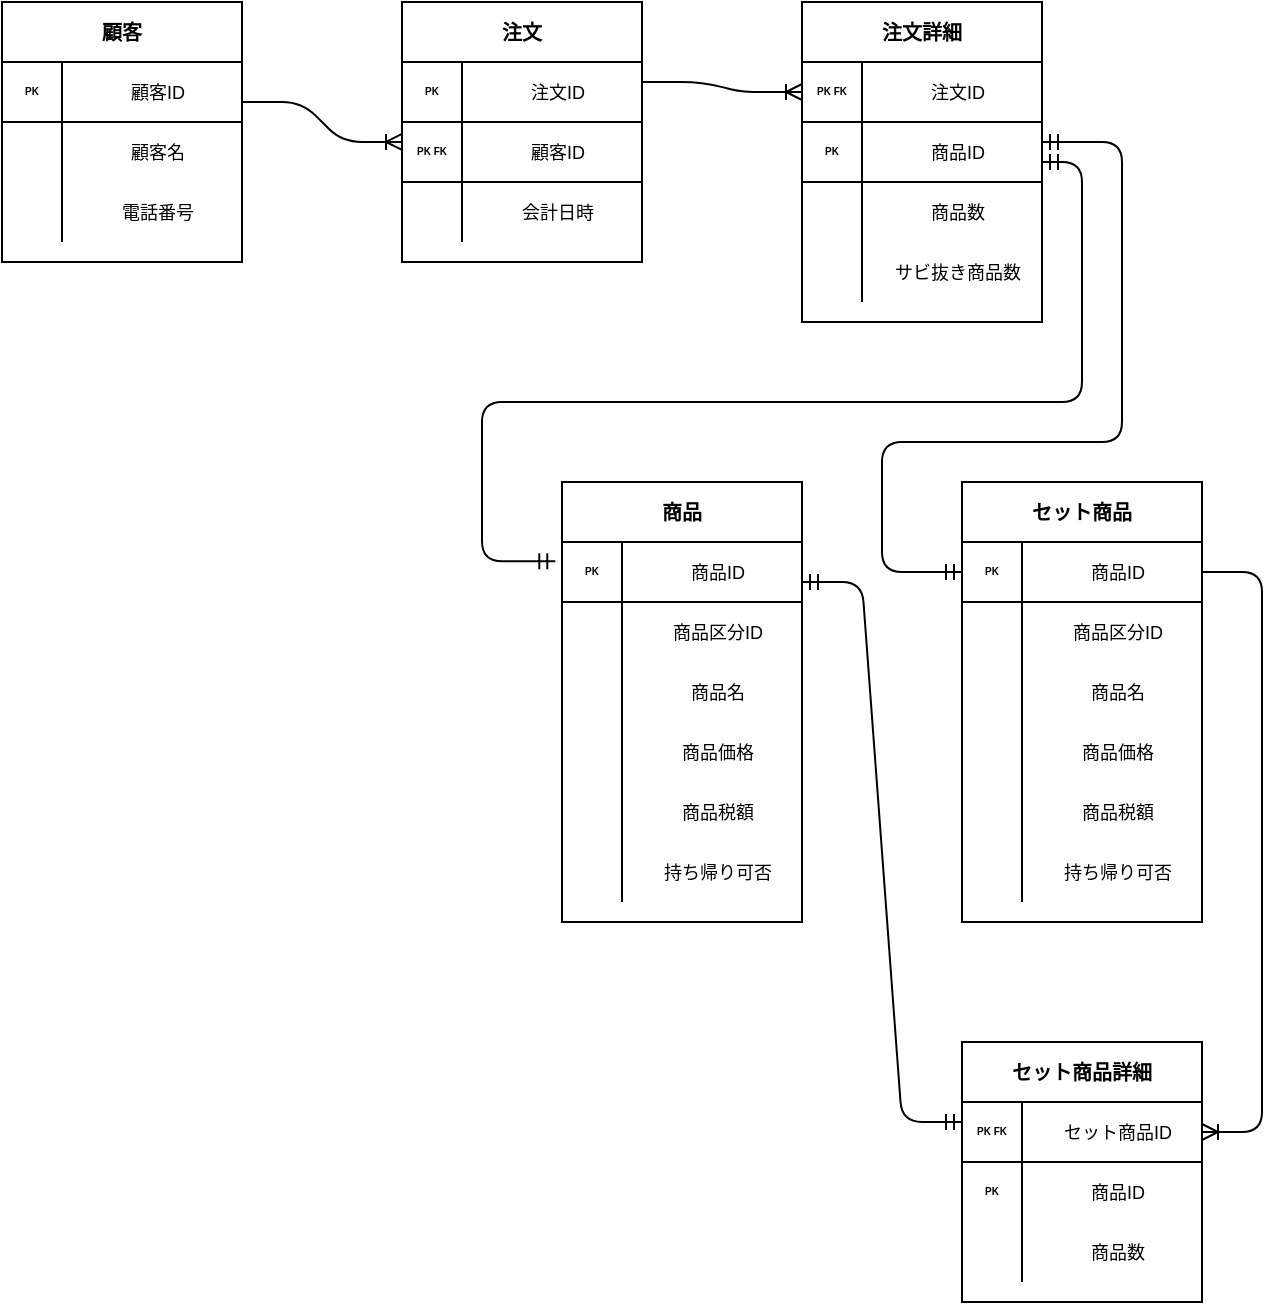 <mxfile version="17.4.6" type="device" pages="3"><diagram id="BN52Xooz853QkGmvk4Z0" name="課題1"><mxGraphModel dx="1426" dy="737" grid="1" gridSize="10" guides="1" tooltips="1" connect="1" arrows="1" fold="1" page="1" pageScale="1" pageWidth="1169" pageHeight="1654" math="0" shadow="0"><root><mxCell id="0"/><mxCell id="1" parent="0"/><mxCell id="nFbXZwkc4R8C08WtACHY-1" value="顧客" style="shape=table;startSize=30;container=1;collapsible=1;childLayout=tableLayout;fixedRows=1;rowLines=0;fontStyle=1;align=center;resizeLast=1;rounded=0;shadow=0;fontSize=10;strokeWidth=1;fillColor=default;gradientColor=#ffffff;gradientDirection=east;sketch=0;swimlaneLine=1;strokeColor=default;swimlaneFillColor=default;spacingTop=0;" vertex="1" parent="1"><mxGeometry x="40" y="40" width="120" height="130" as="geometry"><mxRectangle x="30" y="130" width="50" height="30" as="alternateBounds"/></mxGeometry></mxCell><mxCell id="nFbXZwkc4R8C08WtACHY-2" value="" style="shape=tableRow;horizontal=0;startSize=0;swimlaneHead=0;swimlaneBody=0;fillColor=none;collapsible=0;dropTarget=0;points=[[0,0.5],[1,0.5]];portConstraint=eastwest;top=0;left=0;right=0;bottom=1;rounded=0;shadow=0;fontSize=5;strokeWidth=1;align=center;" vertex="1" parent="nFbXZwkc4R8C08WtACHY-1"><mxGeometry y="30" width="120" height="30" as="geometry"/></mxCell><mxCell id="nFbXZwkc4R8C08WtACHY-3" value="PK" style="shape=partialRectangle;connectable=0;fillColor=none;top=0;left=0;bottom=0;right=0;fontStyle=1;overflow=hidden;rounded=0;shadow=0;fontSize=5;strokeWidth=1;" vertex="1" parent="nFbXZwkc4R8C08WtACHY-2"><mxGeometry width="30" height="30" as="geometry"><mxRectangle width="30" height="30" as="alternateBounds"/></mxGeometry></mxCell><mxCell id="nFbXZwkc4R8C08WtACHY-4" value="顧客ID" style="shape=partialRectangle;connectable=0;fillColor=none;top=0;left=0;bottom=0;right=0;align=center;spacingLeft=6;fontStyle=0;overflow=hidden;rounded=0;shadow=0;fontSize=9;strokeWidth=1;" vertex="1" parent="nFbXZwkc4R8C08WtACHY-2"><mxGeometry x="30" width="90" height="30" as="geometry"><mxRectangle width="90" height="30" as="alternateBounds"/></mxGeometry></mxCell><mxCell id="nFbXZwkc4R8C08WtACHY-5" value="" style="shape=tableRow;horizontal=0;startSize=0;swimlaneHead=0;swimlaneBody=0;fillColor=none;collapsible=0;dropTarget=0;points=[[0,0.5],[1,0.5]];portConstraint=eastwest;top=0;left=0;right=0;bottom=0;rounded=0;shadow=0;fontSize=5;strokeWidth=1;" vertex="1" parent="nFbXZwkc4R8C08WtACHY-1"><mxGeometry y="60" width="120" height="30" as="geometry"/></mxCell><mxCell id="nFbXZwkc4R8C08WtACHY-6" value="" style="shape=partialRectangle;connectable=0;fillColor=none;top=0;left=0;bottom=0;right=0;editable=1;overflow=hidden;rounded=0;shadow=0;fontSize=5;strokeWidth=1;" vertex="1" parent="nFbXZwkc4R8C08WtACHY-5"><mxGeometry width="30" height="30" as="geometry"><mxRectangle width="30" height="30" as="alternateBounds"/></mxGeometry></mxCell><mxCell id="nFbXZwkc4R8C08WtACHY-7" value="顧客名" style="shape=partialRectangle;connectable=0;fillColor=none;top=0;left=0;bottom=0;right=0;align=center;spacingLeft=6;overflow=hidden;rounded=0;shadow=0;fontSize=9;strokeWidth=1;" vertex="1" parent="nFbXZwkc4R8C08WtACHY-5"><mxGeometry x="30" width="90" height="30" as="geometry"><mxRectangle width="90" height="30" as="alternateBounds"/></mxGeometry></mxCell><mxCell id="nFbXZwkc4R8C08WtACHY-8" value="" style="shape=tableRow;horizontal=0;startSize=0;swimlaneHead=0;swimlaneBody=0;fillColor=none;collapsible=0;dropTarget=0;points=[[0,0.5],[1,0.5]];portConstraint=eastwest;top=0;left=0;right=0;bottom=0;rounded=0;shadow=0;fontSize=5;strokeWidth=1;" vertex="1" parent="nFbXZwkc4R8C08WtACHY-1"><mxGeometry y="90" width="120" height="30" as="geometry"/></mxCell><mxCell id="nFbXZwkc4R8C08WtACHY-9" value="" style="shape=partialRectangle;connectable=0;fillColor=none;top=0;left=0;bottom=0;right=0;editable=1;overflow=hidden;rounded=0;shadow=0;fontSize=5;strokeWidth=1;" vertex="1" parent="nFbXZwkc4R8C08WtACHY-8"><mxGeometry width="30" height="30" as="geometry"><mxRectangle width="30" height="30" as="alternateBounds"/></mxGeometry></mxCell><mxCell id="nFbXZwkc4R8C08WtACHY-10" value="電話番号" style="shape=partialRectangle;connectable=0;fillColor=none;top=0;left=0;bottom=0;right=0;align=center;spacingLeft=6;overflow=hidden;rounded=0;shadow=0;fontSize=9;strokeWidth=1;" vertex="1" parent="nFbXZwkc4R8C08WtACHY-8"><mxGeometry x="30" width="90" height="30" as="geometry"><mxRectangle width="90" height="30" as="alternateBounds"/></mxGeometry></mxCell><mxCell id="nFbXZwkc4R8C08WtACHY-11" value="注文" style="shape=table;startSize=30;container=1;collapsible=1;childLayout=tableLayout;fixedRows=1;rowLines=0;fontStyle=1;align=center;resizeLast=1;rounded=0;shadow=0;fontSize=10;strokeWidth=1;fillColor=default;gradientColor=#ffffff;gradientDirection=east;sketch=0;swimlaneLine=1;strokeColor=default;swimlaneFillColor=default;spacingTop=0;" vertex="1" parent="1"><mxGeometry x="240" y="40" width="120" height="130" as="geometry"><mxRectangle x="30" y="130" width="50" height="30" as="alternateBounds"/></mxGeometry></mxCell><mxCell id="nFbXZwkc4R8C08WtACHY-12" value="" style="shape=tableRow;horizontal=0;startSize=0;swimlaneHead=0;swimlaneBody=0;fillColor=none;collapsible=0;dropTarget=0;points=[[0,0.5],[1,0.5]];portConstraint=eastwest;top=0;left=0;right=0;bottom=1;rounded=0;shadow=0;fontSize=5;strokeWidth=1;align=center;" vertex="1" parent="nFbXZwkc4R8C08WtACHY-11"><mxGeometry y="30" width="120" height="30" as="geometry"/></mxCell><mxCell id="nFbXZwkc4R8C08WtACHY-13" value="PK" style="shape=partialRectangle;connectable=0;fillColor=none;top=0;left=0;bottom=0;right=0;fontStyle=1;overflow=hidden;rounded=0;shadow=0;fontSize=5;strokeWidth=1;" vertex="1" parent="nFbXZwkc4R8C08WtACHY-12"><mxGeometry width="30" height="30" as="geometry"><mxRectangle width="30" height="30" as="alternateBounds"/></mxGeometry></mxCell><mxCell id="nFbXZwkc4R8C08WtACHY-14" value="注文ID" style="shape=partialRectangle;connectable=0;fillColor=none;top=0;left=0;bottom=0;right=0;align=center;spacingLeft=6;fontStyle=0;overflow=hidden;rounded=0;shadow=0;fontSize=9;strokeWidth=1;" vertex="1" parent="nFbXZwkc4R8C08WtACHY-12"><mxGeometry x="30" width="90" height="30" as="geometry"><mxRectangle width="90" height="30" as="alternateBounds"/></mxGeometry></mxCell><mxCell id="nFbXZwkc4R8C08WtACHY-15" style="shape=tableRow;horizontal=0;startSize=0;swimlaneHead=0;swimlaneBody=0;fillColor=none;collapsible=0;dropTarget=0;points=[[0,0.5],[1,0.5]];portConstraint=eastwest;top=0;left=0;right=0;bottom=1;rounded=0;shadow=0;fontSize=5;strokeWidth=1;align=center;" vertex="1" parent="nFbXZwkc4R8C08WtACHY-11"><mxGeometry y="60" width="120" height="30" as="geometry"/></mxCell><mxCell id="nFbXZwkc4R8C08WtACHY-16" value="PK FK" style="shape=partialRectangle;connectable=0;fillColor=none;top=0;left=0;bottom=0;right=0;fontStyle=1;overflow=hidden;rounded=0;shadow=0;fontSize=5;strokeWidth=1;" vertex="1" parent="nFbXZwkc4R8C08WtACHY-15"><mxGeometry width="30" height="30" as="geometry"><mxRectangle width="30" height="30" as="alternateBounds"/></mxGeometry></mxCell><mxCell id="nFbXZwkc4R8C08WtACHY-17" value="顧客ID" style="shape=partialRectangle;connectable=0;fillColor=none;top=0;left=0;bottom=0;right=0;align=center;spacingLeft=6;fontStyle=0;overflow=hidden;rounded=0;shadow=0;fontSize=9;strokeWidth=1;" vertex="1" parent="nFbXZwkc4R8C08WtACHY-15"><mxGeometry x="30" width="90" height="30" as="geometry"><mxRectangle width="90" height="30" as="alternateBounds"/></mxGeometry></mxCell><mxCell id="nFbXZwkc4R8C08WtACHY-18" value="" style="shape=tableRow;horizontal=0;startSize=0;swimlaneHead=0;swimlaneBody=0;fillColor=none;collapsible=0;dropTarget=0;points=[[0,0.5],[1,0.5]];portConstraint=eastwest;top=0;left=0;right=0;bottom=0;rounded=0;shadow=0;fontSize=5;strokeWidth=1;" vertex="1" parent="nFbXZwkc4R8C08WtACHY-11"><mxGeometry y="90" width="120" height="30" as="geometry"/></mxCell><mxCell id="nFbXZwkc4R8C08WtACHY-19" value="" style="shape=partialRectangle;connectable=0;fillColor=none;top=0;left=0;bottom=0;right=0;editable=1;overflow=hidden;rounded=0;shadow=0;fontSize=5;strokeWidth=1;" vertex="1" parent="nFbXZwkc4R8C08WtACHY-18"><mxGeometry width="30" height="30" as="geometry"><mxRectangle width="30" height="30" as="alternateBounds"/></mxGeometry></mxCell><mxCell id="nFbXZwkc4R8C08WtACHY-20" value="会計日時" style="shape=partialRectangle;connectable=0;fillColor=none;top=0;left=0;bottom=0;right=0;align=center;spacingLeft=6;overflow=hidden;rounded=0;shadow=0;fontSize=9;strokeWidth=1;" vertex="1" parent="nFbXZwkc4R8C08WtACHY-18"><mxGeometry x="30" width="90" height="30" as="geometry"><mxRectangle width="90" height="30" as="alternateBounds"/></mxGeometry></mxCell><mxCell id="nFbXZwkc4R8C08WtACHY-21" value="注文詳細" style="shape=table;startSize=30;container=1;collapsible=1;childLayout=tableLayout;fixedRows=1;rowLines=0;fontStyle=1;align=center;resizeLast=1;rounded=0;shadow=0;fontSize=10;strokeWidth=1;fillColor=default;gradientColor=#ffffff;gradientDirection=east;sketch=0;swimlaneLine=1;strokeColor=default;swimlaneFillColor=default;spacingTop=0;" vertex="1" parent="1"><mxGeometry x="440" y="40" width="120" height="160" as="geometry"><mxRectangle x="30" y="130" width="50" height="30" as="alternateBounds"/></mxGeometry></mxCell><mxCell id="nFbXZwkc4R8C08WtACHY-22" value="" style="shape=tableRow;horizontal=0;startSize=0;swimlaneHead=0;swimlaneBody=0;fillColor=none;collapsible=0;dropTarget=0;points=[[0,0.5],[1,0.5]];portConstraint=eastwest;top=0;left=0;right=0;bottom=1;rounded=0;shadow=0;fontSize=5;strokeWidth=1;align=center;" vertex="1" parent="nFbXZwkc4R8C08WtACHY-21"><mxGeometry y="30" width="120" height="30" as="geometry"/></mxCell><mxCell id="nFbXZwkc4R8C08WtACHY-23" value="PK FK" style="shape=partialRectangle;connectable=0;fillColor=none;top=0;left=0;bottom=0;right=0;fontStyle=1;overflow=hidden;rounded=0;shadow=0;fontSize=5;strokeWidth=1;" vertex="1" parent="nFbXZwkc4R8C08WtACHY-22"><mxGeometry width="30" height="30" as="geometry"><mxRectangle width="30" height="30" as="alternateBounds"/></mxGeometry></mxCell><mxCell id="nFbXZwkc4R8C08WtACHY-24" value="注文ID" style="shape=partialRectangle;connectable=0;fillColor=none;top=0;left=0;bottom=0;right=0;align=center;spacingLeft=6;fontStyle=0;overflow=hidden;rounded=0;shadow=0;fontSize=9;strokeWidth=1;" vertex="1" parent="nFbXZwkc4R8C08WtACHY-22"><mxGeometry x="30" width="90" height="30" as="geometry"><mxRectangle width="90" height="30" as="alternateBounds"/></mxGeometry></mxCell><mxCell id="nFbXZwkc4R8C08WtACHY-25" style="shape=tableRow;horizontal=0;startSize=0;swimlaneHead=0;swimlaneBody=0;fillColor=none;collapsible=0;dropTarget=0;points=[[0,0.5],[1,0.5]];portConstraint=eastwest;top=0;left=0;right=0;bottom=1;rounded=0;shadow=0;fontSize=5;strokeWidth=1;align=center;" vertex="1" parent="nFbXZwkc4R8C08WtACHY-21"><mxGeometry y="60" width="120" height="30" as="geometry"/></mxCell><mxCell id="nFbXZwkc4R8C08WtACHY-26" value="PK" style="shape=partialRectangle;connectable=0;fillColor=none;top=0;left=0;bottom=0;right=0;fontStyle=1;overflow=hidden;rounded=0;shadow=0;fontSize=5;strokeWidth=1;" vertex="1" parent="nFbXZwkc4R8C08WtACHY-25"><mxGeometry width="30" height="30" as="geometry"><mxRectangle width="30" height="30" as="alternateBounds"/></mxGeometry></mxCell><mxCell id="nFbXZwkc4R8C08WtACHY-27" value="商品ID" style="shape=partialRectangle;connectable=0;fillColor=none;top=0;left=0;bottom=0;right=0;align=center;spacingLeft=6;fontStyle=0;overflow=hidden;rounded=0;shadow=0;fontSize=9;strokeWidth=1;" vertex="1" parent="nFbXZwkc4R8C08WtACHY-25"><mxGeometry x="30" width="90" height="30" as="geometry"><mxRectangle width="90" height="30" as="alternateBounds"/></mxGeometry></mxCell><mxCell id="nFbXZwkc4R8C08WtACHY-28" value="" style="shape=tableRow;horizontal=0;startSize=0;swimlaneHead=0;swimlaneBody=0;fillColor=none;collapsible=0;dropTarget=0;points=[[0,0.5],[1,0.5]];portConstraint=eastwest;top=0;left=0;right=0;bottom=0;rounded=0;shadow=0;fontSize=5;strokeWidth=1;" vertex="1" parent="nFbXZwkc4R8C08WtACHY-21"><mxGeometry y="90" width="120" height="30" as="geometry"/></mxCell><mxCell id="nFbXZwkc4R8C08WtACHY-29" value="" style="shape=partialRectangle;connectable=0;fillColor=none;top=0;left=0;bottom=0;right=0;editable=1;overflow=hidden;rounded=0;shadow=0;fontSize=5;strokeWidth=1;" vertex="1" parent="nFbXZwkc4R8C08WtACHY-28"><mxGeometry width="30" height="30" as="geometry"><mxRectangle width="30" height="30" as="alternateBounds"/></mxGeometry></mxCell><mxCell id="nFbXZwkc4R8C08WtACHY-30" value="商品数" style="shape=partialRectangle;connectable=0;fillColor=none;top=0;left=0;bottom=0;right=0;align=center;spacingLeft=6;overflow=hidden;rounded=0;shadow=0;fontSize=9;strokeWidth=1;" vertex="1" parent="nFbXZwkc4R8C08WtACHY-28"><mxGeometry x="30" width="90" height="30" as="geometry"><mxRectangle width="90" height="30" as="alternateBounds"/></mxGeometry></mxCell><mxCell id="nFbXZwkc4R8C08WtACHY-31" style="shape=tableRow;horizontal=0;startSize=0;swimlaneHead=0;swimlaneBody=0;fillColor=none;collapsible=0;dropTarget=0;points=[[0,0.5],[1,0.5]];portConstraint=eastwest;top=0;left=0;right=0;bottom=0;rounded=0;shadow=0;fontSize=5;strokeWidth=1;" vertex="1" parent="nFbXZwkc4R8C08WtACHY-21"><mxGeometry y="120" width="120" height="30" as="geometry"/></mxCell><mxCell id="nFbXZwkc4R8C08WtACHY-32" style="shape=partialRectangle;connectable=0;fillColor=none;top=0;left=0;bottom=0;right=0;editable=1;overflow=hidden;rounded=0;shadow=0;fontSize=5;strokeWidth=1;" vertex="1" parent="nFbXZwkc4R8C08WtACHY-31"><mxGeometry width="30" height="30" as="geometry"><mxRectangle width="30" height="30" as="alternateBounds"/></mxGeometry></mxCell><mxCell id="nFbXZwkc4R8C08WtACHY-33" value="サビ抜き商品数" style="shape=partialRectangle;connectable=0;fillColor=none;top=0;left=0;bottom=0;right=0;align=center;spacingLeft=6;overflow=hidden;rounded=0;shadow=0;fontSize=9;strokeWidth=1;" vertex="1" parent="nFbXZwkc4R8C08WtACHY-31"><mxGeometry x="30" width="90" height="30" as="geometry"><mxRectangle width="90" height="30" as="alternateBounds"/></mxGeometry></mxCell><mxCell id="nFbXZwkc4R8C08WtACHY-37" value="商品" style="shape=table;startSize=30;container=1;collapsible=1;childLayout=tableLayout;fixedRows=1;rowLines=0;fontStyle=1;align=center;resizeLast=1;rounded=0;shadow=0;fontSize=10;strokeWidth=1;fillColor=default;gradientColor=#ffffff;gradientDirection=east;sketch=0;swimlaneLine=1;strokeColor=default;swimlaneFillColor=default;spacingTop=0;" vertex="1" parent="1"><mxGeometry x="320" y="280" width="120" height="220" as="geometry"><mxRectangle x="30" y="130" width="50" height="30" as="alternateBounds"/></mxGeometry></mxCell><mxCell id="nFbXZwkc4R8C08WtACHY-38" value="" style="shape=tableRow;horizontal=0;startSize=0;swimlaneHead=0;swimlaneBody=0;fillColor=none;collapsible=0;dropTarget=0;points=[[0,0.5],[1,0.5]];portConstraint=eastwest;top=0;left=0;right=0;bottom=1;rounded=0;shadow=0;fontSize=5;strokeWidth=1;align=center;" vertex="1" parent="nFbXZwkc4R8C08WtACHY-37"><mxGeometry y="30" width="120" height="30" as="geometry"/></mxCell><mxCell id="nFbXZwkc4R8C08WtACHY-39" value="PK" style="shape=partialRectangle;connectable=0;fillColor=none;top=0;left=0;bottom=0;right=0;fontStyle=1;overflow=hidden;rounded=0;shadow=0;fontSize=5;strokeWidth=1;" vertex="1" parent="nFbXZwkc4R8C08WtACHY-38"><mxGeometry width="30" height="30" as="geometry"><mxRectangle width="30" height="30" as="alternateBounds"/></mxGeometry></mxCell><mxCell id="nFbXZwkc4R8C08WtACHY-40" value="商品ID" style="shape=partialRectangle;connectable=0;fillColor=none;top=0;left=0;bottom=0;right=0;align=center;spacingLeft=6;fontStyle=0;overflow=hidden;rounded=0;shadow=0;fontSize=9;strokeWidth=1;" vertex="1" parent="nFbXZwkc4R8C08WtACHY-38"><mxGeometry x="30" width="90" height="30" as="geometry"><mxRectangle width="90" height="30" as="alternateBounds"/></mxGeometry></mxCell><mxCell id="nFbXZwkc4R8C08WtACHY-41" value="" style="shape=tableRow;horizontal=0;startSize=0;swimlaneHead=0;swimlaneBody=0;fillColor=none;collapsible=0;dropTarget=0;points=[[0,0.5],[1,0.5]];portConstraint=eastwest;top=0;left=0;right=0;bottom=0;rounded=0;shadow=0;fontSize=5;strokeWidth=1;" vertex="1" parent="nFbXZwkc4R8C08WtACHY-37"><mxGeometry y="60" width="120" height="30" as="geometry"/></mxCell><mxCell id="nFbXZwkc4R8C08WtACHY-42" value="" style="shape=partialRectangle;connectable=0;fillColor=none;top=0;left=0;bottom=0;right=0;editable=1;overflow=hidden;rounded=0;shadow=0;fontSize=5;strokeWidth=1;" vertex="1" parent="nFbXZwkc4R8C08WtACHY-41"><mxGeometry width="30" height="30" as="geometry"><mxRectangle width="30" height="30" as="alternateBounds"/></mxGeometry></mxCell><mxCell id="nFbXZwkc4R8C08WtACHY-43" value="商品区分ID" style="shape=partialRectangle;connectable=0;fillColor=none;top=0;left=0;bottom=0;right=0;align=center;spacingLeft=6;overflow=hidden;rounded=0;shadow=0;fontSize=9;strokeWidth=1;" vertex="1" parent="nFbXZwkc4R8C08WtACHY-41"><mxGeometry x="30" width="90" height="30" as="geometry"><mxRectangle width="90" height="30" as="alternateBounds"/></mxGeometry></mxCell><mxCell id="nFbXZwkc4R8C08WtACHY-44" style="shape=tableRow;horizontal=0;startSize=0;swimlaneHead=0;swimlaneBody=0;fillColor=none;collapsible=0;dropTarget=0;points=[[0,0.5],[1,0.5]];portConstraint=eastwest;top=0;left=0;right=0;bottom=0;rounded=0;shadow=0;fontSize=5;strokeWidth=1;" vertex="1" parent="nFbXZwkc4R8C08WtACHY-37"><mxGeometry y="90" width="120" height="30" as="geometry"/></mxCell><mxCell id="nFbXZwkc4R8C08WtACHY-45" style="shape=partialRectangle;connectable=0;fillColor=none;top=0;left=0;bottom=0;right=0;editable=1;overflow=hidden;rounded=0;shadow=0;fontSize=5;strokeWidth=1;" vertex="1" parent="nFbXZwkc4R8C08WtACHY-44"><mxGeometry width="30" height="30" as="geometry"><mxRectangle width="30" height="30" as="alternateBounds"/></mxGeometry></mxCell><mxCell id="nFbXZwkc4R8C08WtACHY-46" value="商品名" style="shape=partialRectangle;connectable=0;fillColor=none;top=0;left=0;bottom=0;right=0;align=center;spacingLeft=6;overflow=hidden;rounded=0;shadow=0;fontSize=9;strokeWidth=1;" vertex="1" parent="nFbXZwkc4R8C08WtACHY-44"><mxGeometry x="30" width="90" height="30" as="geometry"><mxRectangle width="90" height="30" as="alternateBounds"/></mxGeometry></mxCell><mxCell id="nFbXZwkc4R8C08WtACHY-47" style="shape=tableRow;horizontal=0;startSize=0;swimlaneHead=0;swimlaneBody=0;fillColor=none;collapsible=0;dropTarget=0;points=[[0,0.5],[1,0.5]];portConstraint=eastwest;top=0;left=0;right=0;bottom=0;rounded=0;shadow=0;fontSize=5;strokeWidth=1;" vertex="1" parent="nFbXZwkc4R8C08WtACHY-37"><mxGeometry y="120" width="120" height="30" as="geometry"/></mxCell><mxCell id="nFbXZwkc4R8C08WtACHY-48" style="shape=partialRectangle;connectable=0;fillColor=none;top=0;left=0;bottom=0;right=0;editable=1;overflow=hidden;rounded=0;shadow=0;fontSize=5;strokeWidth=1;" vertex="1" parent="nFbXZwkc4R8C08WtACHY-47"><mxGeometry width="30" height="30" as="geometry"><mxRectangle width="30" height="30" as="alternateBounds"/></mxGeometry></mxCell><mxCell id="nFbXZwkc4R8C08WtACHY-49" value="商品価格" style="shape=partialRectangle;connectable=0;fillColor=none;top=0;left=0;bottom=0;right=0;align=center;spacingLeft=6;overflow=hidden;rounded=0;shadow=0;fontSize=9;strokeWidth=1;" vertex="1" parent="nFbXZwkc4R8C08WtACHY-47"><mxGeometry x="30" width="90" height="30" as="geometry"><mxRectangle width="90" height="30" as="alternateBounds"/></mxGeometry></mxCell><mxCell id="nFbXZwkc4R8C08WtACHY-50" style="shape=tableRow;horizontal=0;startSize=0;swimlaneHead=0;swimlaneBody=0;fillColor=none;collapsible=0;dropTarget=0;points=[[0,0.5],[1,0.5]];portConstraint=eastwest;top=0;left=0;right=0;bottom=0;rounded=0;shadow=0;fontSize=5;strokeWidth=1;" vertex="1" parent="nFbXZwkc4R8C08WtACHY-37"><mxGeometry y="150" width="120" height="30" as="geometry"/></mxCell><mxCell id="nFbXZwkc4R8C08WtACHY-51" style="shape=partialRectangle;connectable=0;fillColor=none;top=0;left=0;bottom=0;right=0;editable=1;overflow=hidden;rounded=0;shadow=0;fontSize=5;strokeWidth=1;" vertex="1" parent="nFbXZwkc4R8C08WtACHY-50"><mxGeometry width="30" height="30" as="geometry"><mxRectangle width="30" height="30" as="alternateBounds"/></mxGeometry></mxCell><mxCell id="nFbXZwkc4R8C08WtACHY-52" value="商品税額" style="shape=partialRectangle;connectable=0;fillColor=none;top=0;left=0;bottom=0;right=0;align=center;spacingLeft=6;overflow=hidden;rounded=0;shadow=0;fontSize=9;strokeWidth=1;" vertex="1" parent="nFbXZwkc4R8C08WtACHY-50"><mxGeometry x="30" width="90" height="30" as="geometry"><mxRectangle width="90" height="30" as="alternateBounds"/></mxGeometry></mxCell><mxCell id="nFbXZwkc4R8C08WtACHY-53" style="shape=tableRow;horizontal=0;startSize=0;swimlaneHead=0;swimlaneBody=0;fillColor=none;collapsible=0;dropTarget=0;points=[[0,0.5],[1,0.5]];portConstraint=eastwest;top=0;left=0;right=0;bottom=0;rounded=0;shadow=0;fontSize=5;strokeWidth=1;" vertex="1" parent="nFbXZwkc4R8C08WtACHY-37"><mxGeometry y="180" width="120" height="30" as="geometry"/></mxCell><mxCell id="nFbXZwkc4R8C08WtACHY-54" style="shape=partialRectangle;connectable=0;fillColor=none;top=0;left=0;bottom=0;right=0;editable=1;overflow=hidden;rounded=0;shadow=0;fontSize=5;strokeWidth=1;" vertex="1" parent="nFbXZwkc4R8C08WtACHY-53"><mxGeometry width="30" height="30" as="geometry"><mxRectangle width="30" height="30" as="alternateBounds"/></mxGeometry></mxCell><mxCell id="nFbXZwkc4R8C08WtACHY-55" value="持ち帰り可否" style="shape=partialRectangle;connectable=0;fillColor=none;top=0;left=0;bottom=0;right=0;align=center;spacingLeft=6;overflow=hidden;rounded=0;shadow=0;fontSize=9;strokeWidth=1;" vertex="1" parent="nFbXZwkc4R8C08WtACHY-53"><mxGeometry x="30" width="90" height="30" as="geometry"><mxRectangle width="90" height="30" as="alternateBounds"/></mxGeometry></mxCell><mxCell id="nFbXZwkc4R8C08WtACHY-56" value="セット商品" style="shape=table;startSize=30;container=1;collapsible=1;childLayout=tableLayout;fixedRows=1;rowLines=0;fontStyle=1;align=center;resizeLast=1;rounded=0;shadow=0;fontSize=10;strokeWidth=1;fillColor=default;gradientColor=#ffffff;gradientDirection=east;sketch=0;swimlaneLine=1;strokeColor=default;swimlaneFillColor=default;spacingTop=0;" vertex="1" parent="1"><mxGeometry x="520" y="280" width="120" height="220" as="geometry"><mxRectangle x="30" y="130" width="50" height="30" as="alternateBounds"/></mxGeometry></mxCell><mxCell id="nFbXZwkc4R8C08WtACHY-57" value="" style="shape=tableRow;horizontal=0;startSize=0;swimlaneHead=0;swimlaneBody=0;fillColor=none;collapsible=0;dropTarget=0;points=[[0,0.5],[1,0.5]];portConstraint=eastwest;top=0;left=0;right=0;bottom=1;rounded=0;shadow=0;fontSize=5;strokeWidth=1;align=center;" vertex="1" parent="nFbXZwkc4R8C08WtACHY-56"><mxGeometry y="30" width="120" height="30" as="geometry"/></mxCell><mxCell id="nFbXZwkc4R8C08WtACHY-58" value="PK" style="shape=partialRectangle;connectable=0;fillColor=none;top=0;left=0;bottom=0;right=0;fontStyle=1;overflow=hidden;rounded=0;shadow=0;fontSize=5;strokeWidth=1;" vertex="1" parent="nFbXZwkc4R8C08WtACHY-57"><mxGeometry width="30" height="30" as="geometry"><mxRectangle width="30" height="30" as="alternateBounds"/></mxGeometry></mxCell><mxCell id="nFbXZwkc4R8C08WtACHY-59" value="商品ID" style="shape=partialRectangle;connectable=0;fillColor=none;top=0;left=0;bottom=0;right=0;align=center;spacingLeft=6;fontStyle=0;overflow=hidden;rounded=0;shadow=0;fontSize=9;strokeWidth=1;" vertex="1" parent="nFbXZwkc4R8C08WtACHY-57"><mxGeometry x="30" width="90" height="30" as="geometry"><mxRectangle width="90" height="30" as="alternateBounds"/></mxGeometry></mxCell><mxCell id="nFbXZwkc4R8C08WtACHY-60" value="" style="shape=tableRow;horizontal=0;startSize=0;swimlaneHead=0;swimlaneBody=0;fillColor=none;collapsible=0;dropTarget=0;points=[[0,0.5],[1,0.5]];portConstraint=eastwest;top=0;left=0;right=0;bottom=0;rounded=0;shadow=0;fontSize=5;strokeWidth=1;" vertex="1" parent="nFbXZwkc4R8C08WtACHY-56"><mxGeometry y="60" width="120" height="30" as="geometry"/></mxCell><mxCell id="nFbXZwkc4R8C08WtACHY-61" value="" style="shape=partialRectangle;connectable=0;fillColor=none;top=0;left=0;bottom=0;right=0;editable=1;overflow=hidden;rounded=0;shadow=0;fontSize=5;strokeWidth=1;" vertex="1" parent="nFbXZwkc4R8C08WtACHY-60"><mxGeometry width="30" height="30" as="geometry"><mxRectangle width="30" height="30" as="alternateBounds"/></mxGeometry></mxCell><mxCell id="nFbXZwkc4R8C08WtACHY-62" value="商品区分ID" style="shape=partialRectangle;connectable=0;fillColor=none;top=0;left=0;bottom=0;right=0;align=center;spacingLeft=6;overflow=hidden;rounded=0;shadow=0;fontSize=9;strokeWidth=1;" vertex="1" parent="nFbXZwkc4R8C08WtACHY-60"><mxGeometry x="30" width="90" height="30" as="geometry"><mxRectangle width="90" height="30" as="alternateBounds"/></mxGeometry></mxCell><mxCell id="nFbXZwkc4R8C08WtACHY-63" style="shape=tableRow;horizontal=0;startSize=0;swimlaneHead=0;swimlaneBody=0;fillColor=none;collapsible=0;dropTarget=0;points=[[0,0.5],[1,0.5]];portConstraint=eastwest;top=0;left=0;right=0;bottom=0;rounded=0;shadow=0;fontSize=5;strokeWidth=1;" vertex="1" parent="nFbXZwkc4R8C08WtACHY-56"><mxGeometry y="90" width="120" height="30" as="geometry"/></mxCell><mxCell id="nFbXZwkc4R8C08WtACHY-64" style="shape=partialRectangle;connectable=0;fillColor=none;top=0;left=0;bottom=0;right=0;editable=1;overflow=hidden;rounded=0;shadow=0;fontSize=5;strokeWidth=1;" vertex="1" parent="nFbXZwkc4R8C08WtACHY-63"><mxGeometry width="30" height="30" as="geometry"><mxRectangle width="30" height="30" as="alternateBounds"/></mxGeometry></mxCell><mxCell id="nFbXZwkc4R8C08WtACHY-65" value="商品名" style="shape=partialRectangle;connectable=0;fillColor=none;top=0;left=0;bottom=0;right=0;align=center;spacingLeft=6;overflow=hidden;rounded=0;shadow=0;fontSize=9;strokeWidth=1;" vertex="1" parent="nFbXZwkc4R8C08WtACHY-63"><mxGeometry x="30" width="90" height="30" as="geometry"><mxRectangle width="90" height="30" as="alternateBounds"/></mxGeometry></mxCell><mxCell id="nFbXZwkc4R8C08WtACHY-66" style="shape=tableRow;horizontal=0;startSize=0;swimlaneHead=0;swimlaneBody=0;fillColor=none;collapsible=0;dropTarget=0;points=[[0,0.5],[1,0.5]];portConstraint=eastwest;top=0;left=0;right=0;bottom=0;rounded=0;shadow=0;fontSize=5;strokeWidth=1;" vertex="1" parent="nFbXZwkc4R8C08WtACHY-56"><mxGeometry y="120" width="120" height="30" as="geometry"/></mxCell><mxCell id="nFbXZwkc4R8C08WtACHY-67" style="shape=partialRectangle;connectable=0;fillColor=none;top=0;left=0;bottom=0;right=0;editable=1;overflow=hidden;rounded=0;shadow=0;fontSize=5;strokeWidth=1;" vertex="1" parent="nFbXZwkc4R8C08WtACHY-66"><mxGeometry width="30" height="30" as="geometry"><mxRectangle width="30" height="30" as="alternateBounds"/></mxGeometry></mxCell><mxCell id="nFbXZwkc4R8C08WtACHY-68" value="商品価格" style="shape=partialRectangle;connectable=0;fillColor=none;top=0;left=0;bottom=0;right=0;align=center;spacingLeft=6;overflow=hidden;rounded=0;shadow=0;fontSize=9;strokeWidth=1;" vertex="1" parent="nFbXZwkc4R8C08WtACHY-66"><mxGeometry x="30" width="90" height="30" as="geometry"><mxRectangle width="90" height="30" as="alternateBounds"/></mxGeometry></mxCell><mxCell id="nFbXZwkc4R8C08WtACHY-69" style="shape=tableRow;horizontal=0;startSize=0;swimlaneHead=0;swimlaneBody=0;fillColor=none;collapsible=0;dropTarget=0;points=[[0,0.5],[1,0.5]];portConstraint=eastwest;top=0;left=0;right=0;bottom=0;rounded=0;shadow=0;fontSize=5;strokeWidth=1;" vertex="1" parent="nFbXZwkc4R8C08WtACHY-56"><mxGeometry y="150" width="120" height="30" as="geometry"/></mxCell><mxCell id="nFbXZwkc4R8C08WtACHY-70" style="shape=partialRectangle;connectable=0;fillColor=none;top=0;left=0;bottom=0;right=0;editable=1;overflow=hidden;rounded=0;shadow=0;fontSize=5;strokeWidth=1;" vertex="1" parent="nFbXZwkc4R8C08WtACHY-69"><mxGeometry width="30" height="30" as="geometry"><mxRectangle width="30" height="30" as="alternateBounds"/></mxGeometry></mxCell><mxCell id="nFbXZwkc4R8C08WtACHY-71" value="商品税額" style="shape=partialRectangle;connectable=0;fillColor=none;top=0;left=0;bottom=0;right=0;align=center;spacingLeft=6;overflow=hidden;rounded=0;shadow=0;fontSize=9;strokeWidth=1;" vertex="1" parent="nFbXZwkc4R8C08WtACHY-69"><mxGeometry x="30" width="90" height="30" as="geometry"><mxRectangle width="90" height="30" as="alternateBounds"/></mxGeometry></mxCell><mxCell id="nFbXZwkc4R8C08WtACHY-72" style="shape=tableRow;horizontal=0;startSize=0;swimlaneHead=0;swimlaneBody=0;fillColor=none;collapsible=0;dropTarget=0;points=[[0,0.5],[1,0.5]];portConstraint=eastwest;top=0;left=0;right=0;bottom=0;rounded=0;shadow=0;fontSize=5;strokeWidth=1;" vertex="1" parent="nFbXZwkc4R8C08WtACHY-56"><mxGeometry y="180" width="120" height="30" as="geometry"/></mxCell><mxCell id="nFbXZwkc4R8C08WtACHY-73" style="shape=partialRectangle;connectable=0;fillColor=none;top=0;left=0;bottom=0;right=0;editable=1;overflow=hidden;rounded=0;shadow=0;fontSize=5;strokeWidth=1;" vertex="1" parent="nFbXZwkc4R8C08WtACHY-72"><mxGeometry width="30" height="30" as="geometry"><mxRectangle width="30" height="30" as="alternateBounds"/></mxGeometry></mxCell><mxCell id="nFbXZwkc4R8C08WtACHY-74" value="持ち帰り可否" style="shape=partialRectangle;connectable=0;fillColor=none;top=0;left=0;bottom=0;right=0;align=center;spacingLeft=6;overflow=hidden;rounded=0;shadow=0;fontSize=9;strokeWidth=1;" vertex="1" parent="nFbXZwkc4R8C08WtACHY-72"><mxGeometry x="30" width="90" height="30" as="geometry"><mxRectangle width="90" height="30" as="alternateBounds"/></mxGeometry></mxCell><mxCell id="nFbXZwkc4R8C08WtACHY-75" style="shape=tableRow;horizontal=0;startSize=0;swimlaneHead=0;swimlaneBody=0;fillColor=none;collapsible=0;dropTarget=0;points=[[0,0.5],[1,0.5]];portConstraint=eastwest;top=0;left=0;right=0;bottom=0;rounded=0;shadow=0;fontSize=5;strokeWidth=1;" vertex="1" parent="1"><mxGeometry x="520" y="580" width="120" height="30" as="geometry"/></mxCell><mxCell id="nFbXZwkc4R8C08WtACHY-76" value="" style="edgeStyle=entityRelationEdgeStyle;fontSize=12;html=1;endArrow=ERoneToMany;rounded=1;shadow=0;sketch=0;fontColor=default;entryX=0;entryY=0.333;entryDx=0;entryDy=0;entryPerimeter=0;" edge="1" parent="1" target="nFbXZwkc4R8C08WtACHY-15"><mxGeometry width="100" height="100" relative="1" as="geometry"><mxPoint x="160" y="90" as="sourcePoint"/><mxPoint x="260" y="-10" as="targetPoint"/></mxGeometry></mxCell><mxCell id="nFbXZwkc4R8C08WtACHY-77" value="" style="edgeStyle=entityRelationEdgeStyle;fontSize=12;html=1;endArrow=ERoneToMany;rounded=1;shadow=0;sketch=0;fontColor=default;entryX=0;entryY=0.5;entryDx=0;entryDy=0;" edge="1" parent="1" target="nFbXZwkc4R8C08WtACHY-22"><mxGeometry width="100" height="100" relative="1" as="geometry"><mxPoint x="360" y="80" as="sourcePoint"/><mxPoint x="440" y="99.99" as="targetPoint"/></mxGeometry></mxCell><mxCell id="nFbXZwkc4R8C08WtACHY-80" value="" style="edgeStyle=orthogonalEdgeStyle;fontSize=12;html=1;endArrow=ERoneToMany;rounded=1;shadow=0;sketch=0;fontColor=default;strokeColor=default;exitX=1;exitY=0.5;exitDx=0;exitDy=0;entryX=1;entryY=0.5;entryDx=0;entryDy=0;" edge="1" parent="1" source="nFbXZwkc4R8C08WtACHY-57" target="nFbXZwkc4R8C08WtACHY-82"><mxGeometry width="100" height="100" relative="1" as="geometry"><mxPoint x="370" y="590" as="sourcePoint"/><mxPoint x="650" y="610" as="targetPoint"/><Array as="points"><mxPoint x="670" y="325"/><mxPoint x="670" y="605"/></Array></mxGeometry></mxCell><mxCell id="nFbXZwkc4R8C08WtACHY-81" value="セット商品詳細" style="shape=table;startSize=30;container=1;collapsible=1;childLayout=tableLayout;fixedRows=1;rowLines=0;fontStyle=1;align=center;resizeLast=1;rounded=0;shadow=0;fontSize=10;strokeWidth=1;fillColor=default;gradientColor=#ffffff;gradientDirection=east;sketch=0;swimlaneLine=1;strokeColor=default;swimlaneFillColor=default;spacingTop=0;" vertex="1" parent="1"><mxGeometry x="520" y="560" width="120" height="130" as="geometry"><mxRectangle x="30" y="130" width="50" height="30" as="alternateBounds"/></mxGeometry></mxCell><mxCell id="nFbXZwkc4R8C08WtACHY-82" value="" style="shape=tableRow;horizontal=0;startSize=0;swimlaneHead=0;swimlaneBody=0;fillColor=none;collapsible=0;dropTarget=0;points=[[0,0.5],[1,0.5]];portConstraint=eastwest;top=0;left=0;right=0;bottom=1;rounded=0;shadow=0;fontSize=5;strokeWidth=1;align=center;" vertex="1" parent="nFbXZwkc4R8C08WtACHY-81"><mxGeometry y="30" width="120" height="30" as="geometry"/></mxCell><mxCell id="nFbXZwkc4R8C08WtACHY-83" value="PK FK" style="shape=partialRectangle;connectable=0;fillColor=none;top=0;left=0;bottom=0;right=0;fontStyle=1;overflow=hidden;rounded=0;shadow=0;fontSize=5;strokeWidth=1;" vertex="1" parent="nFbXZwkc4R8C08WtACHY-82"><mxGeometry width="30" height="30" as="geometry"><mxRectangle width="30" height="30" as="alternateBounds"/></mxGeometry></mxCell><mxCell id="nFbXZwkc4R8C08WtACHY-84" value="セット商品ID" style="shape=partialRectangle;connectable=0;fillColor=none;top=0;left=0;bottom=0;right=0;align=center;spacingLeft=6;fontStyle=0;overflow=hidden;rounded=0;shadow=0;fontSize=9;strokeWidth=1;" vertex="1" parent="nFbXZwkc4R8C08WtACHY-82"><mxGeometry x="30" width="90" height="30" as="geometry"><mxRectangle width="90" height="30" as="alternateBounds"/></mxGeometry></mxCell><mxCell id="nFbXZwkc4R8C08WtACHY-85" style="shape=tableRow;horizontal=0;startSize=0;swimlaneHead=0;swimlaneBody=0;fillColor=none;collapsible=0;dropTarget=0;points=[[0,0.5],[1,0.5]];portConstraint=eastwest;top=0;left=0;right=0;bottom=0;rounded=0;shadow=0;fontSize=5;strokeWidth=1;" vertex="1" parent="nFbXZwkc4R8C08WtACHY-81"><mxGeometry y="60" width="120" height="30" as="geometry"/></mxCell><mxCell id="nFbXZwkc4R8C08WtACHY-86" value="PK" style="shape=partialRectangle;connectable=0;fillColor=none;top=0;left=0;bottom=0;right=0;editable=1;overflow=hidden;rounded=0;shadow=0;fontSize=5;strokeWidth=1;fontStyle=1" vertex="1" parent="nFbXZwkc4R8C08WtACHY-85"><mxGeometry width="30" height="30" as="geometry"><mxRectangle width="30" height="30" as="alternateBounds"/></mxGeometry></mxCell><mxCell id="nFbXZwkc4R8C08WtACHY-87" value="商品ID" style="shape=partialRectangle;connectable=0;fillColor=none;top=0;left=0;bottom=0;right=0;align=center;spacingLeft=6;overflow=hidden;rounded=0;shadow=0;fontSize=9;strokeWidth=1;" vertex="1" parent="nFbXZwkc4R8C08WtACHY-85"><mxGeometry x="30" width="90" height="30" as="geometry"><mxRectangle width="90" height="30" as="alternateBounds"/></mxGeometry></mxCell><mxCell id="nFbXZwkc4R8C08WtACHY-88" style="shape=tableRow;horizontal=0;startSize=0;swimlaneHead=0;swimlaneBody=0;fillColor=none;collapsible=0;dropTarget=0;points=[[0,0.5],[1,0.5]];portConstraint=eastwest;top=0;left=0;right=0;bottom=0;rounded=0;shadow=0;fontSize=5;strokeWidth=1;" vertex="1" parent="nFbXZwkc4R8C08WtACHY-81"><mxGeometry y="90" width="120" height="30" as="geometry"/></mxCell><mxCell id="nFbXZwkc4R8C08WtACHY-89" style="shape=partialRectangle;connectable=0;fillColor=none;top=0;left=0;bottom=0;right=0;editable=1;overflow=hidden;rounded=0;shadow=0;fontSize=5;strokeWidth=1;fontStyle=1" vertex="1" parent="nFbXZwkc4R8C08WtACHY-88"><mxGeometry width="30" height="30" as="geometry"><mxRectangle width="30" height="30" as="alternateBounds"/></mxGeometry></mxCell><mxCell id="nFbXZwkc4R8C08WtACHY-90" value="商品数" style="shape=partialRectangle;connectable=0;fillColor=none;top=0;left=0;bottom=0;right=0;align=center;spacingLeft=6;overflow=hidden;rounded=0;shadow=0;fontSize=9;strokeWidth=1;" vertex="1" parent="nFbXZwkc4R8C08WtACHY-88"><mxGeometry x="30" width="90" height="30" as="geometry"><mxRectangle width="90" height="30" as="alternateBounds"/></mxGeometry></mxCell><mxCell id="SeKk4o-iOt3hG-vByl22-1" value="" style="edgeStyle=entityRelationEdgeStyle;fontSize=12;html=1;endArrow=ERmandOne;startArrow=ERmandOne;rounded=1;shadow=0;sketch=0;fontColor=#EA6B66;strokeColor=default;entryX=0;entryY=0.333;entryDx=0;entryDy=0;entryPerimeter=0;" edge="1" parent="1" target="nFbXZwkc4R8C08WtACHY-82"><mxGeometry width="100" height="100" relative="1" as="geometry"><mxPoint x="440" y="330" as="sourcePoint"/><mxPoint x="540" y="230" as="targetPoint"/></mxGeometry></mxCell><mxCell id="SeKk4o-iOt3hG-vByl22-2" value="" style="edgeStyle=orthogonalEdgeStyle;fontSize=12;html=1;endArrow=ERmandOne;startArrow=ERmandOne;rounded=1;shadow=0;sketch=0;fontColor=#EA6B66;strokeColor=default;exitX=-0.028;exitY=0.32;exitDx=0;exitDy=0;exitPerimeter=0;entryX=1;entryY=0.667;entryDx=0;entryDy=0;entryPerimeter=0;" edge="1" parent="1" source="nFbXZwkc4R8C08WtACHY-38" target="nFbXZwkc4R8C08WtACHY-25"><mxGeometry width="100" height="100" relative="1" as="geometry"><mxPoint x="250" y="320" as="sourcePoint"/><mxPoint x="350" y="220" as="targetPoint"/><Array as="points"><mxPoint x="280" y="320"/><mxPoint x="280" y="240"/><mxPoint x="580" y="240"/><mxPoint x="580" y="120"/></Array></mxGeometry></mxCell><mxCell id="SeKk4o-iOt3hG-vByl22-3" value="" style="edgeStyle=orthogonalEdgeStyle;fontSize=12;html=1;endArrow=ERmandOne;startArrow=ERmandOne;rounded=1;shadow=0;sketch=0;fontColor=#EA6B66;strokeColor=default;exitX=0;exitY=0.5;exitDx=0;exitDy=0;entryX=1;entryY=0.667;entryDx=0;entryDy=0;entryPerimeter=0;" edge="1" parent="1" source="nFbXZwkc4R8C08WtACHY-57"><mxGeometry width="100" height="100" relative="1" as="geometry"><mxPoint x="316.64" y="309.59" as="sourcePoint"/><mxPoint x="560" y="110.0" as="targetPoint"/><Array as="points"><mxPoint x="480" y="325"/><mxPoint x="480" y="260"/><mxPoint x="600" y="260"/><mxPoint x="600" y="110"/></Array></mxGeometry></mxCell></root></mxGraphModel></diagram><diagram id="hg7Bpj_eIUQG-X3x_uc_" name="課題2"><mxGraphModel dx="1141" dy="590" grid="1" gridSize="10" guides="1" tooltips="1" connect="1" arrows="1" fold="1" page="1" pageScale="1" pageWidth="1169" pageHeight="1654" math="0" shadow="0"><root><mxCell id="0"/><mxCell id="1" parent="0"/><mxCell id="3ucvxJJfOAz8GNQNrprd-1" value="顧客" style="shape=table;startSize=30;container=1;collapsible=1;childLayout=tableLayout;fixedRows=1;rowLines=0;fontStyle=1;align=center;resizeLast=1;rounded=0;shadow=0;fontSize=10;strokeWidth=1;fillColor=default;gradientColor=#ffffff;gradientDirection=east;sketch=0;swimlaneLine=1;strokeColor=default;swimlaneFillColor=default;spacingTop=0;" vertex="1" parent="1"><mxGeometry x="40" y="40" width="120" height="130" as="geometry"><mxRectangle x="30" y="130" width="50" height="30" as="alternateBounds"/></mxGeometry></mxCell><mxCell id="3ucvxJJfOAz8GNQNrprd-2" value="" style="shape=tableRow;horizontal=0;startSize=0;swimlaneHead=0;swimlaneBody=0;fillColor=none;collapsible=0;dropTarget=0;points=[[0,0.5],[1,0.5]];portConstraint=eastwest;top=0;left=0;right=0;bottom=1;rounded=0;shadow=0;fontSize=5;strokeWidth=1;align=center;" vertex="1" parent="3ucvxJJfOAz8GNQNrprd-1"><mxGeometry y="30" width="120" height="30" as="geometry"/></mxCell><mxCell id="3ucvxJJfOAz8GNQNrprd-3" value="PK" style="shape=partialRectangle;connectable=0;fillColor=none;top=0;left=0;bottom=0;right=0;fontStyle=1;overflow=hidden;rounded=0;shadow=0;fontSize=5;strokeWidth=1;" vertex="1" parent="3ucvxJJfOAz8GNQNrprd-2"><mxGeometry width="30" height="30" as="geometry"><mxRectangle width="30" height="30" as="alternateBounds"/></mxGeometry></mxCell><mxCell id="3ucvxJJfOAz8GNQNrprd-4" value="顧客ID" style="shape=partialRectangle;connectable=0;fillColor=none;top=0;left=0;bottom=0;right=0;align=center;spacingLeft=6;fontStyle=0;overflow=hidden;rounded=0;shadow=0;fontSize=9;strokeWidth=1;" vertex="1" parent="3ucvxJJfOAz8GNQNrprd-2"><mxGeometry x="30" width="90" height="30" as="geometry"><mxRectangle width="90" height="30" as="alternateBounds"/></mxGeometry></mxCell><mxCell id="3ucvxJJfOAz8GNQNrprd-5" value="" style="shape=tableRow;horizontal=0;startSize=0;swimlaneHead=0;swimlaneBody=0;fillColor=none;collapsible=0;dropTarget=0;points=[[0,0.5],[1,0.5]];portConstraint=eastwest;top=0;left=0;right=0;bottom=0;rounded=0;shadow=0;fontSize=5;strokeWidth=1;" vertex="1" parent="3ucvxJJfOAz8GNQNrprd-1"><mxGeometry y="60" width="120" height="30" as="geometry"/></mxCell><mxCell id="3ucvxJJfOAz8GNQNrprd-6" value="" style="shape=partialRectangle;connectable=0;fillColor=none;top=0;left=0;bottom=0;right=0;editable=1;overflow=hidden;rounded=0;shadow=0;fontSize=5;strokeWidth=1;" vertex="1" parent="3ucvxJJfOAz8GNQNrprd-5"><mxGeometry width="30" height="30" as="geometry"><mxRectangle width="30" height="30" as="alternateBounds"/></mxGeometry></mxCell><mxCell id="3ucvxJJfOAz8GNQNrprd-7" value="顧客名" style="shape=partialRectangle;connectable=0;fillColor=none;top=0;left=0;bottom=0;right=0;align=center;spacingLeft=6;overflow=hidden;rounded=0;shadow=0;fontSize=9;strokeWidth=1;" vertex="1" parent="3ucvxJJfOAz8GNQNrprd-5"><mxGeometry x="30" width="90" height="30" as="geometry"><mxRectangle width="90" height="30" as="alternateBounds"/></mxGeometry></mxCell><mxCell id="3ucvxJJfOAz8GNQNrprd-8" value="" style="shape=tableRow;horizontal=0;startSize=0;swimlaneHead=0;swimlaneBody=0;fillColor=none;collapsible=0;dropTarget=0;points=[[0,0.5],[1,0.5]];portConstraint=eastwest;top=0;left=0;right=0;bottom=0;rounded=0;shadow=0;fontSize=5;strokeWidth=1;" vertex="1" parent="3ucvxJJfOAz8GNQNrprd-1"><mxGeometry y="90" width="120" height="30" as="geometry"/></mxCell><mxCell id="3ucvxJJfOAz8GNQNrprd-9" value="" style="shape=partialRectangle;connectable=0;fillColor=none;top=0;left=0;bottom=0;right=0;editable=1;overflow=hidden;rounded=0;shadow=0;fontSize=5;strokeWidth=1;" vertex="1" parent="3ucvxJJfOAz8GNQNrprd-8"><mxGeometry width="30" height="30" as="geometry"><mxRectangle width="30" height="30" as="alternateBounds"/></mxGeometry></mxCell><mxCell id="3ucvxJJfOAz8GNQNrprd-10" value="電話番号" style="shape=partialRectangle;connectable=0;fillColor=none;top=0;left=0;bottom=0;right=0;align=center;spacingLeft=6;overflow=hidden;rounded=0;shadow=0;fontSize=9;strokeWidth=1;" vertex="1" parent="3ucvxJJfOAz8GNQNrprd-8"><mxGeometry x="30" width="90" height="30" as="geometry"><mxRectangle width="90" height="30" as="alternateBounds"/></mxGeometry></mxCell><mxCell id="3ucvxJJfOAz8GNQNrprd-11" value="注文" style="shape=table;startSize=30;container=1;collapsible=1;childLayout=tableLayout;fixedRows=1;rowLines=0;fontStyle=1;align=center;resizeLast=1;rounded=0;shadow=0;fontSize=10;strokeWidth=1;fillColor=default;gradientColor=#ffffff;gradientDirection=east;sketch=0;swimlaneLine=1;strokeColor=default;swimlaneFillColor=default;spacingTop=0;" vertex="1" parent="1"><mxGeometry x="240" y="40" width="120" height="130" as="geometry"><mxRectangle x="30" y="130" width="50" height="30" as="alternateBounds"/></mxGeometry></mxCell><mxCell id="3ucvxJJfOAz8GNQNrprd-12" value="" style="shape=tableRow;horizontal=0;startSize=0;swimlaneHead=0;swimlaneBody=0;fillColor=none;collapsible=0;dropTarget=0;points=[[0,0.5],[1,0.5]];portConstraint=eastwest;top=0;left=0;right=0;bottom=1;rounded=0;shadow=0;fontSize=5;strokeWidth=1;align=center;" vertex="1" parent="3ucvxJJfOAz8GNQNrprd-11"><mxGeometry y="30" width="120" height="30" as="geometry"/></mxCell><mxCell id="3ucvxJJfOAz8GNQNrprd-13" value="PK" style="shape=partialRectangle;connectable=0;fillColor=none;top=0;left=0;bottom=0;right=0;fontStyle=1;overflow=hidden;rounded=0;shadow=0;fontSize=5;strokeWidth=1;" vertex="1" parent="3ucvxJJfOAz8GNQNrprd-12"><mxGeometry width="30" height="30" as="geometry"><mxRectangle width="30" height="30" as="alternateBounds"/></mxGeometry></mxCell><mxCell id="3ucvxJJfOAz8GNQNrprd-14" value="注文ID" style="shape=partialRectangle;connectable=0;fillColor=none;top=0;left=0;bottom=0;right=0;align=center;spacingLeft=6;fontStyle=0;overflow=hidden;rounded=0;shadow=0;fontSize=9;strokeWidth=1;" vertex="1" parent="3ucvxJJfOAz8GNQNrprd-12"><mxGeometry x="30" width="90" height="30" as="geometry"><mxRectangle width="90" height="30" as="alternateBounds"/></mxGeometry></mxCell><mxCell id="3ucvxJJfOAz8GNQNrprd-15" style="shape=tableRow;horizontal=0;startSize=0;swimlaneHead=0;swimlaneBody=0;fillColor=none;collapsible=0;dropTarget=0;points=[[0,0.5],[1,0.5]];portConstraint=eastwest;top=0;left=0;right=0;bottom=1;rounded=0;shadow=0;fontSize=5;strokeWidth=1;align=center;" vertex="1" parent="3ucvxJJfOAz8GNQNrprd-11"><mxGeometry y="60" width="120" height="30" as="geometry"/></mxCell><mxCell id="3ucvxJJfOAz8GNQNrprd-16" value="PK FK" style="shape=partialRectangle;connectable=0;fillColor=none;top=0;left=0;bottom=0;right=0;fontStyle=1;overflow=hidden;rounded=0;shadow=0;fontSize=5;strokeWidth=1;" vertex="1" parent="3ucvxJJfOAz8GNQNrprd-15"><mxGeometry width="30" height="30" as="geometry"><mxRectangle width="30" height="30" as="alternateBounds"/></mxGeometry></mxCell><mxCell id="3ucvxJJfOAz8GNQNrprd-17" value="顧客ID" style="shape=partialRectangle;connectable=0;fillColor=none;top=0;left=0;bottom=0;right=0;align=center;spacingLeft=6;fontStyle=0;overflow=hidden;rounded=0;shadow=0;fontSize=9;strokeWidth=1;" vertex="1" parent="3ucvxJJfOAz8GNQNrprd-15"><mxGeometry x="30" width="90" height="30" as="geometry"><mxRectangle width="90" height="30" as="alternateBounds"/></mxGeometry></mxCell><mxCell id="3ucvxJJfOAz8GNQNrprd-18" value="" style="shape=tableRow;horizontal=0;startSize=0;swimlaneHead=0;swimlaneBody=0;fillColor=none;collapsible=0;dropTarget=0;points=[[0,0.5],[1,0.5]];portConstraint=eastwest;top=0;left=0;right=0;bottom=0;rounded=0;shadow=0;fontSize=5;strokeWidth=1;" vertex="1" parent="3ucvxJJfOAz8GNQNrprd-11"><mxGeometry y="90" width="120" height="30" as="geometry"/></mxCell><mxCell id="3ucvxJJfOAz8GNQNrprd-19" value="" style="shape=partialRectangle;connectable=0;fillColor=none;top=0;left=0;bottom=0;right=0;editable=1;overflow=hidden;rounded=0;shadow=0;fontSize=5;strokeWidth=1;" vertex="1" parent="3ucvxJJfOAz8GNQNrprd-18"><mxGeometry width="30" height="30" as="geometry"><mxRectangle width="30" height="30" as="alternateBounds"/></mxGeometry></mxCell><mxCell id="3ucvxJJfOAz8GNQNrprd-20" value="会計日時" style="shape=partialRectangle;connectable=0;fillColor=none;top=0;left=0;bottom=0;right=0;align=center;spacingLeft=6;overflow=hidden;rounded=0;shadow=0;fontSize=9;strokeWidth=1;" vertex="1" parent="3ucvxJJfOAz8GNQNrprd-18"><mxGeometry x="30" width="90" height="30" as="geometry"><mxRectangle width="90" height="30" as="alternateBounds"/></mxGeometry></mxCell><mxCell id="3ucvxJJfOAz8GNQNrprd-21" value="注文詳細" style="shape=table;startSize=30;container=1;collapsible=1;childLayout=tableLayout;fixedRows=1;rowLines=0;fontStyle=1;align=center;resizeLast=1;rounded=0;shadow=0;fontSize=10;strokeWidth=1;fillColor=default;gradientColor=#ffffff;gradientDirection=east;sketch=0;swimlaneLine=1;strokeColor=default;swimlaneFillColor=default;spacingTop=0;" vertex="1" parent="1"><mxGeometry x="440" y="40" width="120" height="190" as="geometry"><mxRectangle x="30" y="130" width="50" height="30" as="alternateBounds"/></mxGeometry></mxCell><mxCell id="3ucvxJJfOAz8GNQNrprd-22" value="" style="shape=tableRow;horizontal=0;startSize=0;swimlaneHead=0;swimlaneBody=0;fillColor=none;collapsible=0;dropTarget=0;points=[[0,0.5],[1,0.5]];portConstraint=eastwest;top=0;left=0;right=0;bottom=1;rounded=0;shadow=0;fontSize=5;strokeWidth=1;align=center;" vertex="1" parent="3ucvxJJfOAz8GNQNrprd-21"><mxGeometry y="30" width="120" height="30" as="geometry"/></mxCell><mxCell id="3ucvxJJfOAz8GNQNrprd-23" value="PK FK" style="shape=partialRectangle;connectable=0;fillColor=none;top=0;left=0;bottom=0;right=0;fontStyle=1;overflow=hidden;rounded=0;shadow=0;fontSize=5;strokeWidth=1;" vertex="1" parent="3ucvxJJfOAz8GNQNrprd-22"><mxGeometry width="30" height="30" as="geometry"><mxRectangle width="30" height="30" as="alternateBounds"/></mxGeometry></mxCell><mxCell id="3ucvxJJfOAz8GNQNrprd-24" value="注文ID" style="shape=partialRectangle;connectable=0;fillColor=none;top=0;left=0;bottom=0;right=0;align=center;spacingLeft=6;fontStyle=0;overflow=hidden;rounded=0;shadow=0;fontSize=9;strokeWidth=1;" vertex="1" parent="3ucvxJJfOAz8GNQNrprd-22"><mxGeometry x="30" width="90" height="30" as="geometry"><mxRectangle width="90" height="30" as="alternateBounds"/></mxGeometry></mxCell><mxCell id="3ucvxJJfOAz8GNQNrprd-25" style="shape=tableRow;horizontal=0;startSize=0;swimlaneHead=0;swimlaneBody=0;fillColor=none;collapsible=0;dropTarget=0;points=[[0,0.5],[1,0.5]];portConstraint=eastwest;top=0;left=0;right=0;bottom=1;rounded=0;shadow=0;fontSize=5;strokeWidth=1;align=center;" vertex="1" parent="3ucvxJJfOAz8GNQNrprd-21"><mxGeometry y="60" width="120" height="30" as="geometry"/></mxCell><mxCell id="3ucvxJJfOAz8GNQNrprd-26" value="PK" style="shape=partialRectangle;connectable=0;fillColor=none;top=0;left=0;bottom=0;right=0;fontStyle=1;overflow=hidden;rounded=0;shadow=0;fontSize=5;strokeWidth=1;" vertex="1" parent="3ucvxJJfOAz8GNQNrprd-25"><mxGeometry width="30" height="30" as="geometry"><mxRectangle width="30" height="30" as="alternateBounds"/></mxGeometry></mxCell><mxCell id="3ucvxJJfOAz8GNQNrprd-27" value="商品ID" style="shape=partialRectangle;connectable=0;fillColor=none;top=0;left=0;bottom=0;right=0;align=center;spacingLeft=6;fontStyle=0;overflow=hidden;rounded=0;shadow=0;fontSize=9;strokeWidth=1;" vertex="1" parent="3ucvxJJfOAz8GNQNrprd-25"><mxGeometry x="30" width="90" height="30" as="geometry"><mxRectangle width="90" height="30" as="alternateBounds"/></mxGeometry></mxCell><mxCell id="3ucvxJJfOAz8GNQNrprd-28" value="" style="shape=tableRow;horizontal=0;startSize=0;swimlaneHead=0;swimlaneBody=0;fillColor=none;collapsible=0;dropTarget=0;points=[[0,0.5],[1,0.5]];portConstraint=eastwest;top=0;left=0;right=0;bottom=0;rounded=0;shadow=0;fontSize=5;strokeWidth=1;" vertex="1" parent="3ucvxJJfOAz8GNQNrprd-21"><mxGeometry y="90" width="120" height="30" as="geometry"/></mxCell><mxCell id="3ucvxJJfOAz8GNQNrprd-29" value="" style="shape=partialRectangle;connectable=0;fillColor=none;top=0;left=0;bottom=0;right=0;editable=1;overflow=hidden;rounded=0;shadow=0;fontSize=5;strokeWidth=1;" vertex="1" parent="3ucvxJJfOAz8GNQNrprd-28"><mxGeometry width="30" height="30" as="geometry"><mxRectangle width="30" height="30" as="alternateBounds"/></mxGeometry></mxCell><mxCell id="3ucvxJJfOAz8GNQNrprd-30" value="商品数" style="shape=partialRectangle;connectable=0;fillColor=none;top=0;left=0;bottom=0;right=0;align=center;spacingLeft=6;overflow=hidden;rounded=0;shadow=0;fontSize=9;strokeWidth=1;" vertex="1" parent="3ucvxJJfOAz8GNQNrprd-28"><mxGeometry x="30" width="90" height="30" as="geometry"><mxRectangle width="90" height="30" as="alternateBounds"/></mxGeometry></mxCell><mxCell id="3ucvxJJfOAz8GNQNrprd-31" style="shape=tableRow;horizontal=0;startSize=0;swimlaneHead=0;swimlaneBody=0;fillColor=none;collapsible=0;dropTarget=0;points=[[0,0.5],[1,0.5]];portConstraint=eastwest;top=0;left=0;right=0;bottom=0;rounded=0;shadow=0;fontSize=5;strokeWidth=1;" vertex="1" parent="3ucvxJJfOAz8GNQNrprd-21"><mxGeometry y="120" width="120" height="30" as="geometry"/></mxCell><mxCell id="3ucvxJJfOAz8GNQNrprd-32" style="shape=partialRectangle;connectable=0;fillColor=none;top=0;left=0;bottom=0;right=0;editable=1;overflow=hidden;rounded=0;shadow=0;fontSize=5;strokeWidth=1;" vertex="1" parent="3ucvxJJfOAz8GNQNrprd-31"><mxGeometry width="30" height="30" as="geometry"><mxRectangle width="30" height="30" as="alternateBounds"/></mxGeometry></mxCell><mxCell id="3ucvxJJfOAz8GNQNrprd-33" value="サビ抜き商品数" style="shape=partialRectangle;connectable=0;fillColor=none;top=0;left=0;bottom=0;right=0;align=center;spacingLeft=6;overflow=hidden;rounded=0;shadow=0;fontSize=9;strokeWidth=1;" vertex="1" parent="3ucvxJJfOAz8GNQNrprd-31"><mxGeometry x="30" width="90" height="30" as="geometry"><mxRectangle width="90" height="30" as="alternateBounds"/></mxGeometry></mxCell><mxCell id="3ucvxJJfOAz8GNQNrprd-34" style="shape=tableRow;horizontal=0;startSize=0;swimlaneHead=0;swimlaneBody=0;fillColor=none;collapsible=0;dropTarget=0;points=[[0,0.5],[1,0.5]];portConstraint=eastwest;top=0;left=0;right=0;bottom=0;rounded=0;shadow=0;fontSize=5;strokeWidth=1;" vertex="1" parent="3ucvxJJfOAz8GNQNrprd-21"><mxGeometry y="150" width="120" height="30" as="geometry"/></mxCell><mxCell id="3ucvxJJfOAz8GNQNrprd-35" style="shape=partialRectangle;connectable=0;fillColor=none;top=0;left=0;bottom=0;right=0;editable=1;overflow=hidden;rounded=0;shadow=0;fontSize=5;strokeWidth=1;" vertex="1" parent="3ucvxJJfOAz8GNQNrprd-34"><mxGeometry width="30" height="30" as="geometry"><mxRectangle width="30" height="30" as="alternateBounds"/></mxGeometry></mxCell><mxCell id="3ucvxJJfOAz8GNQNrprd-36" value="シャリ大小" style="shape=partialRectangle;connectable=0;fillColor=none;top=0;left=0;bottom=0;right=0;align=center;spacingLeft=6;overflow=hidden;rounded=0;shadow=0;fontSize=9;strokeWidth=1;fontColor=#EA6B66;" vertex="1" parent="3ucvxJJfOAz8GNQNrprd-34"><mxGeometry x="30" width="90" height="30" as="geometry"><mxRectangle width="90" height="30" as="alternateBounds"/></mxGeometry></mxCell><mxCell id="3ucvxJJfOAz8GNQNrprd-37" value="商品" style="shape=table;startSize=30;container=1;collapsible=1;childLayout=tableLayout;fixedRows=1;rowLines=0;fontStyle=1;align=center;resizeLast=1;rounded=0;shadow=0;fontSize=10;strokeWidth=1;fillColor=default;gradientColor=#ffffff;gradientDirection=east;sketch=0;swimlaneLine=1;strokeColor=default;swimlaneFillColor=default;spacingTop=0;" vertex="1" parent="1"><mxGeometry x="320" y="280" width="120" height="220" as="geometry"><mxRectangle x="30" y="130" width="50" height="30" as="alternateBounds"/></mxGeometry></mxCell><mxCell id="3ucvxJJfOAz8GNQNrprd-38" value="" style="shape=tableRow;horizontal=0;startSize=0;swimlaneHead=0;swimlaneBody=0;fillColor=none;collapsible=0;dropTarget=0;points=[[0,0.5],[1,0.5]];portConstraint=eastwest;top=0;left=0;right=0;bottom=1;rounded=0;shadow=0;fontSize=5;strokeWidth=1;align=center;" vertex="1" parent="3ucvxJJfOAz8GNQNrprd-37"><mxGeometry y="30" width="120" height="30" as="geometry"/></mxCell><mxCell id="3ucvxJJfOAz8GNQNrprd-39" value="PK" style="shape=partialRectangle;connectable=0;fillColor=none;top=0;left=0;bottom=0;right=0;fontStyle=1;overflow=hidden;rounded=0;shadow=0;fontSize=5;strokeWidth=1;" vertex="1" parent="3ucvxJJfOAz8GNQNrprd-38"><mxGeometry width="30" height="30" as="geometry"><mxRectangle width="30" height="30" as="alternateBounds"/></mxGeometry></mxCell><mxCell id="3ucvxJJfOAz8GNQNrprd-40" value="商品ID" style="shape=partialRectangle;connectable=0;fillColor=none;top=0;left=0;bottom=0;right=0;align=center;spacingLeft=6;fontStyle=0;overflow=hidden;rounded=0;shadow=0;fontSize=9;strokeWidth=1;" vertex="1" parent="3ucvxJJfOAz8GNQNrprd-38"><mxGeometry x="30" width="90" height="30" as="geometry"><mxRectangle width="90" height="30" as="alternateBounds"/></mxGeometry></mxCell><mxCell id="3ucvxJJfOAz8GNQNrprd-41" value="" style="shape=tableRow;horizontal=0;startSize=0;swimlaneHead=0;swimlaneBody=0;fillColor=none;collapsible=0;dropTarget=0;points=[[0,0.5],[1,0.5]];portConstraint=eastwest;top=0;left=0;right=0;bottom=0;rounded=0;shadow=0;fontSize=5;strokeWidth=1;" vertex="1" parent="3ucvxJJfOAz8GNQNrprd-37"><mxGeometry y="60" width="120" height="30" as="geometry"/></mxCell><mxCell id="3ucvxJJfOAz8GNQNrprd-42" value="" style="shape=partialRectangle;connectable=0;fillColor=none;top=0;left=0;bottom=0;right=0;editable=1;overflow=hidden;rounded=0;shadow=0;fontSize=5;strokeWidth=1;" vertex="1" parent="3ucvxJJfOAz8GNQNrprd-41"><mxGeometry width="30" height="30" as="geometry"><mxRectangle width="30" height="30" as="alternateBounds"/></mxGeometry></mxCell><mxCell id="3ucvxJJfOAz8GNQNrprd-43" value="商品区分ID" style="shape=partialRectangle;connectable=0;fillColor=none;top=0;left=0;bottom=0;right=0;align=center;spacingLeft=6;overflow=hidden;rounded=0;shadow=0;fontSize=9;strokeWidth=1;" vertex="1" parent="3ucvxJJfOAz8GNQNrprd-41"><mxGeometry x="30" width="90" height="30" as="geometry"><mxRectangle width="90" height="30" as="alternateBounds"/></mxGeometry></mxCell><mxCell id="3ucvxJJfOAz8GNQNrprd-44" style="shape=tableRow;horizontal=0;startSize=0;swimlaneHead=0;swimlaneBody=0;fillColor=none;collapsible=0;dropTarget=0;points=[[0,0.5],[1,0.5]];portConstraint=eastwest;top=0;left=0;right=0;bottom=0;rounded=0;shadow=0;fontSize=5;strokeWidth=1;" vertex="1" parent="3ucvxJJfOAz8GNQNrprd-37"><mxGeometry y="90" width="120" height="30" as="geometry"/></mxCell><mxCell id="3ucvxJJfOAz8GNQNrprd-45" style="shape=partialRectangle;connectable=0;fillColor=none;top=0;left=0;bottom=0;right=0;editable=1;overflow=hidden;rounded=0;shadow=0;fontSize=5;strokeWidth=1;" vertex="1" parent="3ucvxJJfOAz8GNQNrprd-44"><mxGeometry width="30" height="30" as="geometry"><mxRectangle width="30" height="30" as="alternateBounds"/></mxGeometry></mxCell><mxCell id="3ucvxJJfOAz8GNQNrprd-46" value="商品名" style="shape=partialRectangle;connectable=0;fillColor=none;top=0;left=0;bottom=0;right=0;align=center;spacingLeft=6;overflow=hidden;rounded=0;shadow=0;fontSize=9;strokeWidth=1;" vertex="1" parent="3ucvxJJfOAz8GNQNrprd-44"><mxGeometry x="30" width="90" height="30" as="geometry"><mxRectangle width="90" height="30" as="alternateBounds"/></mxGeometry></mxCell><mxCell id="3ucvxJJfOAz8GNQNrprd-47" style="shape=tableRow;horizontal=0;startSize=0;swimlaneHead=0;swimlaneBody=0;fillColor=none;collapsible=0;dropTarget=0;points=[[0,0.5],[1,0.5]];portConstraint=eastwest;top=0;left=0;right=0;bottom=0;rounded=0;shadow=0;fontSize=5;strokeWidth=1;" vertex="1" parent="3ucvxJJfOAz8GNQNrprd-37"><mxGeometry y="120" width="120" height="30" as="geometry"/></mxCell><mxCell id="3ucvxJJfOAz8GNQNrprd-48" style="shape=partialRectangle;connectable=0;fillColor=none;top=0;left=0;bottom=0;right=0;editable=1;overflow=hidden;rounded=0;shadow=0;fontSize=5;strokeWidth=1;" vertex="1" parent="3ucvxJJfOAz8GNQNrprd-47"><mxGeometry width="30" height="30" as="geometry"><mxRectangle width="30" height="30" as="alternateBounds"/></mxGeometry></mxCell><mxCell id="3ucvxJJfOAz8GNQNrprd-49" value="商品価格" style="shape=partialRectangle;connectable=0;fillColor=none;top=0;left=0;bottom=0;right=0;align=center;spacingLeft=6;overflow=hidden;rounded=0;shadow=0;fontSize=9;strokeWidth=1;" vertex="1" parent="3ucvxJJfOAz8GNQNrprd-47"><mxGeometry x="30" width="90" height="30" as="geometry"><mxRectangle width="90" height="30" as="alternateBounds"/></mxGeometry></mxCell><mxCell id="3ucvxJJfOAz8GNQNrprd-50" style="shape=tableRow;horizontal=0;startSize=0;swimlaneHead=0;swimlaneBody=0;fillColor=none;collapsible=0;dropTarget=0;points=[[0,0.5],[1,0.5]];portConstraint=eastwest;top=0;left=0;right=0;bottom=0;rounded=0;shadow=0;fontSize=5;strokeWidth=1;" vertex="1" parent="3ucvxJJfOAz8GNQNrprd-37"><mxGeometry y="150" width="120" height="30" as="geometry"/></mxCell><mxCell id="3ucvxJJfOAz8GNQNrprd-51" style="shape=partialRectangle;connectable=0;fillColor=none;top=0;left=0;bottom=0;right=0;editable=1;overflow=hidden;rounded=0;shadow=0;fontSize=5;strokeWidth=1;" vertex="1" parent="3ucvxJJfOAz8GNQNrprd-50"><mxGeometry width="30" height="30" as="geometry"><mxRectangle width="30" height="30" as="alternateBounds"/></mxGeometry></mxCell><mxCell id="3ucvxJJfOAz8GNQNrprd-52" value="商品税額" style="shape=partialRectangle;connectable=0;fillColor=none;top=0;left=0;bottom=0;right=0;align=center;spacingLeft=6;overflow=hidden;rounded=0;shadow=0;fontSize=9;strokeWidth=1;" vertex="1" parent="3ucvxJJfOAz8GNQNrprd-50"><mxGeometry x="30" width="90" height="30" as="geometry"><mxRectangle width="90" height="30" as="alternateBounds"/></mxGeometry></mxCell><mxCell id="3ucvxJJfOAz8GNQNrprd-53" style="shape=tableRow;horizontal=0;startSize=0;swimlaneHead=0;swimlaneBody=0;fillColor=none;collapsible=0;dropTarget=0;points=[[0,0.5],[1,0.5]];portConstraint=eastwest;top=0;left=0;right=0;bottom=0;rounded=0;shadow=0;fontSize=5;strokeWidth=1;" vertex="1" parent="3ucvxJJfOAz8GNQNrprd-37"><mxGeometry y="180" width="120" height="30" as="geometry"/></mxCell><mxCell id="3ucvxJJfOAz8GNQNrprd-54" style="shape=partialRectangle;connectable=0;fillColor=none;top=0;left=0;bottom=0;right=0;editable=1;overflow=hidden;rounded=0;shadow=0;fontSize=5;strokeWidth=1;" vertex="1" parent="3ucvxJJfOAz8GNQNrprd-53"><mxGeometry width="30" height="30" as="geometry"><mxRectangle width="30" height="30" as="alternateBounds"/></mxGeometry></mxCell><mxCell id="3ucvxJJfOAz8GNQNrprd-55" value="持ち帰り可否" style="shape=partialRectangle;connectable=0;fillColor=none;top=0;left=0;bottom=0;right=0;align=center;spacingLeft=6;overflow=hidden;rounded=0;shadow=0;fontSize=9;strokeWidth=1;" vertex="1" parent="3ucvxJJfOAz8GNQNrprd-53"><mxGeometry x="30" width="90" height="30" as="geometry"><mxRectangle width="90" height="30" as="alternateBounds"/></mxGeometry></mxCell><mxCell id="3ucvxJJfOAz8GNQNrprd-56" value="セット商品" style="shape=table;startSize=30;container=1;collapsible=1;childLayout=tableLayout;fixedRows=1;rowLines=0;fontStyle=1;align=center;resizeLast=1;rounded=0;shadow=0;fontSize=10;strokeWidth=1;fillColor=default;gradientColor=#ffffff;gradientDirection=east;sketch=0;swimlaneLine=1;strokeColor=default;swimlaneFillColor=default;spacingTop=0;" vertex="1" parent="1"><mxGeometry x="520" y="280" width="120" height="220" as="geometry"><mxRectangle x="30" y="130" width="50" height="30" as="alternateBounds"/></mxGeometry></mxCell><mxCell id="3ucvxJJfOAz8GNQNrprd-57" value="" style="shape=tableRow;horizontal=0;startSize=0;swimlaneHead=0;swimlaneBody=0;fillColor=none;collapsible=0;dropTarget=0;points=[[0,0.5],[1,0.5]];portConstraint=eastwest;top=0;left=0;right=0;bottom=1;rounded=0;shadow=0;fontSize=5;strokeWidth=1;align=center;" vertex="1" parent="3ucvxJJfOAz8GNQNrprd-56"><mxGeometry y="30" width="120" height="30" as="geometry"/></mxCell><mxCell id="3ucvxJJfOAz8GNQNrprd-58" value="PK" style="shape=partialRectangle;connectable=0;fillColor=none;top=0;left=0;bottom=0;right=0;fontStyle=1;overflow=hidden;rounded=0;shadow=0;fontSize=5;strokeWidth=1;" vertex="1" parent="3ucvxJJfOAz8GNQNrprd-57"><mxGeometry width="30" height="30" as="geometry"><mxRectangle width="30" height="30" as="alternateBounds"/></mxGeometry></mxCell><mxCell id="3ucvxJJfOAz8GNQNrprd-59" value="商品ID" style="shape=partialRectangle;connectable=0;fillColor=none;top=0;left=0;bottom=0;right=0;align=center;spacingLeft=6;fontStyle=0;overflow=hidden;rounded=0;shadow=0;fontSize=9;strokeWidth=1;" vertex="1" parent="3ucvxJJfOAz8GNQNrprd-57"><mxGeometry x="30" width="90" height="30" as="geometry"><mxRectangle width="90" height="30" as="alternateBounds"/></mxGeometry></mxCell><mxCell id="3ucvxJJfOAz8GNQNrprd-60" value="" style="shape=tableRow;horizontal=0;startSize=0;swimlaneHead=0;swimlaneBody=0;fillColor=none;collapsible=0;dropTarget=0;points=[[0,0.5],[1,0.5]];portConstraint=eastwest;top=0;left=0;right=0;bottom=0;rounded=0;shadow=0;fontSize=5;strokeWidth=1;" vertex="1" parent="3ucvxJJfOAz8GNQNrprd-56"><mxGeometry y="60" width="120" height="30" as="geometry"/></mxCell><mxCell id="3ucvxJJfOAz8GNQNrprd-61" value="" style="shape=partialRectangle;connectable=0;fillColor=none;top=0;left=0;bottom=0;right=0;editable=1;overflow=hidden;rounded=0;shadow=0;fontSize=5;strokeWidth=1;" vertex="1" parent="3ucvxJJfOAz8GNQNrprd-60"><mxGeometry width="30" height="30" as="geometry"><mxRectangle width="30" height="30" as="alternateBounds"/></mxGeometry></mxCell><mxCell id="3ucvxJJfOAz8GNQNrprd-62" value="商品区分ID" style="shape=partialRectangle;connectable=0;fillColor=none;top=0;left=0;bottom=0;right=0;align=center;spacingLeft=6;overflow=hidden;rounded=0;shadow=0;fontSize=9;strokeWidth=1;" vertex="1" parent="3ucvxJJfOAz8GNQNrprd-60"><mxGeometry x="30" width="90" height="30" as="geometry"><mxRectangle width="90" height="30" as="alternateBounds"/></mxGeometry></mxCell><mxCell id="3ucvxJJfOAz8GNQNrprd-63" style="shape=tableRow;horizontal=0;startSize=0;swimlaneHead=0;swimlaneBody=0;fillColor=none;collapsible=0;dropTarget=0;points=[[0,0.5],[1,0.5]];portConstraint=eastwest;top=0;left=0;right=0;bottom=0;rounded=0;shadow=0;fontSize=5;strokeWidth=1;" vertex="1" parent="3ucvxJJfOAz8GNQNrprd-56"><mxGeometry y="90" width="120" height="30" as="geometry"/></mxCell><mxCell id="3ucvxJJfOAz8GNQNrprd-64" style="shape=partialRectangle;connectable=0;fillColor=none;top=0;left=0;bottom=0;right=0;editable=1;overflow=hidden;rounded=0;shadow=0;fontSize=5;strokeWidth=1;" vertex="1" parent="3ucvxJJfOAz8GNQNrprd-63"><mxGeometry width="30" height="30" as="geometry"><mxRectangle width="30" height="30" as="alternateBounds"/></mxGeometry></mxCell><mxCell id="3ucvxJJfOAz8GNQNrprd-65" value="商品名" style="shape=partialRectangle;connectable=0;fillColor=none;top=0;left=0;bottom=0;right=0;align=center;spacingLeft=6;overflow=hidden;rounded=0;shadow=0;fontSize=9;strokeWidth=1;" vertex="1" parent="3ucvxJJfOAz8GNQNrprd-63"><mxGeometry x="30" width="90" height="30" as="geometry"><mxRectangle width="90" height="30" as="alternateBounds"/></mxGeometry></mxCell><mxCell id="3ucvxJJfOAz8GNQNrprd-66" style="shape=tableRow;horizontal=0;startSize=0;swimlaneHead=0;swimlaneBody=0;fillColor=none;collapsible=0;dropTarget=0;points=[[0,0.5],[1,0.5]];portConstraint=eastwest;top=0;left=0;right=0;bottom=0;rounded=0;shadow=0;fontSize=5;strokeWidth=1;" vertex="1" parent="3ucvxJJfOAz8GNQNrprd-56"><mxGeometry y="120" width="120" height="30" as="geometry"/></mxCell><mxCell id="3ucvxJJfOAz8GNQNrprd-67" style="shape=partialRectangle;connectable=0;fillColor=none;top=0;left=0;bottom=0;right=0;editable=1;overflow=hidden;rounded=0;shadow=0;fontSize=5;strokeWidth=1;" vertex="1" parent="3ucvxJJfOAz8GNQNrprd-66"><mxGeometry width="30" height="30" as="geometry"><mxRectangle width="30" height="30" as="alternateBounds"/></mxGeometry></mxCell><mxCell id="3ucvxJJfOAz8GNQNrprd-68" value="商品価格" style="shape=partialRectangle;connectable=0;fillColor=none;top=0;left=0;bottom=0;right=0;align=center;spacingLeft=6;overflow=hidden;rounded=0;shadow=0;fontSize=9;strokeWidth=1;" vertex="1" parent="3ucvxJJfOAz8GNQNrprd-66"><mxGeometry x="30" width="90" height="30" as="geometry"><mxRectangle width="90" height="30" as="alternateBounds"/></mxGeometry></mxCell><mxCell id="3ucvxJJfOAz8GNQNrprd-69" style="shape=tableRow;horizontal=0;startSize=0;swimlaneHead=0;swimlaneBody=0;fillColor=none;collapsible=0;dropTarget=0;points=[[0,0.5],[1,0.5]];portConstraint=eastwest;top=0;left=0;right=0;bottom=0;rounded=0;shadow=0;fontSize=5;strokeWidth=1;" vertex="1" parent="3ucvxJJfOAz8GNQNrprd-56"><mxGeometry y="150" width="120" height="30" as="geometry"/></mxCell><mxCell id="3ucvxJJfOAz8GNQNrprd-70" style="shape=partialRectangle;connectable=0;fillColor=none;top=0;left=0;bottom=0;right=0;editable=1;overflow=hidden;rounded=0;shadow=0;fontSize=5;strokeWidth=1;" vertex="1" parent="3ucvxJJfOAz8GNQNrprd-69"><mxGeometry width="30" height="30" as="geometry"><mxRectangle width="30" height="30" as="alternateBounds"/></mxGeometry></mxCell><mxCell id="3ucvxJJfOAz8GNQNrprd-71" value="商品税額" style="shape=partialRectangle;connectable=0;fillColor=none;top=0;left=0;bottom=0;right=0;align=center;spacingLeft=6;overflow=hidden;rounded=0;shadow=0;fontSize=9;strokeWidth=1;" vertex="1" parent="3ucvxJJfOAz8GNQNrprd-69"><mxGeometry x="30" width="90" height="30" as="geometry"><mxRectangle width="90" height="30" as="alternateBounds"/></mxGeometry></mxCell><mxCell id="3ucvxJJfOAz8GNQNrprd-72" style="shape=tableRow;horizontal=0;startSize=0;swimlaneHead=0;swimlaneBody=0;fillColor=none;collapsible=0;dropTarget=0;points=[[0,0.5],[1,0.5]];portConstraint=eastwest;top=0;left=0;right=0;bottom=0;rounded=0;shadow=0;fontSize=5;strokeWidth=1;" vertex="1" parent="3ucvxJJfOAz8GNQNrprd-56"><mxGeometry y="180" width="120" height="30" as="geometry"/></mxCell><mxCell id="3ucvxJJfOAz8GNQNrprd-73" style="shape=partialRectangle;connectable=0;fillColor=none;top=0;left=0;bottom=0;right=0;editable=1;overflow=hidden;rounded=0;shadow=0;fontSize=5;strokeWidth=1;" vertex="1" parent="3ucvxJJfOAz8GNQNrprd-72"><mxGeometry width="30" height="30" as="geometry"><mxRectangle width="30" height="30" as="alternateBounds"/></mxGeometry></mxCell><mxCell id="3ucvxJJfOAz8GNQNrprd-74" value="持ち帰り可否" style="shape=partialRectangle;connectable=0;fillColor=none;top=0;left=0;bottom=0;right=0;align=center;spacingLeft=6;overflow=hidden;rounded=0;shadow=0;fontSize=9;strokeWidth=1;" vertex="1" parent="3ucvxJJfOAz8GNQNrprd-72"><mxGeometry x="30" width="90" height="30" as="geometry"><mxRectangle width="90" height="30" as="alternateBounds"/></mxGeometry></mxCell><mxCell id="3ucvxJJfOAz8GNQNrprd-78" style="shape=tableRow;horizontal=0;startSize=0;swimlaneHead=0;swimlaneBody=0;fillColor=none;collapsible=0;dropTarget=0;points=[[0,0.5],[1,0.5]];portConstraint=eastwest;top=0;left=0;right=0;bottom=0;rounded=0;shadow=0;fontSize=5;strokeWidth=1;" vertex="1" parent="1"><mxGeometry x="520" y="580" width="120" height="30" as="geometry"/></mxCell><mxCell id="3ucvxJJfOAz8GNQNrprd-81" value="" style="edgeStyle=entityRelationEdgeStyle;fontSize=12;html=1;endArrow=ERoneToMany;rounded=1;shadow=0;sketch=0;fontColor=default;entryX=0;entryY=0.333;entryDx=0;entryDy=0;entryPerimeter=0;" edge="1" parent="1" target="3ucvxJJfOAz8GNQNrprd-15"><mxGeometry width="100" height="100" relative="1" as="geometry"><mxPoint x="160" y="90" as="sourcePoint"/><mxPoint x="260" y="-10" as="targetPoint"/></mxGeometry></mxCell><mxCell id="3ucvxJJfOAz8GNQNrprd-82" value="" style="edgeStyle=entityRelationEdgeStyle;fontSize=12;html=1;endArrow=ERoneToMany;rounded=1;shadow=0;sketch=0;fontColor=default;entryX=0;entryY=0.5;entryDx=0;entryDy=0;" edge="1" parent="1" target="3ucvxJJfOAz8GNQNrprd-22"><mxGeometry width="100" height="100" relative="1" as="geometry"><mxPoint x="360" y="80" as="sourcePoint"/><mxPoint x="440" y="99.99" as="targetPoint"/></mxGeometry></mxCell><mxCell id="SU6igvqFDRnXEIczWjlw-1" value="セット商品詳細" style="shape=table;startSize=30;container=1;collapsible=1;childLayout=tableLayout;fixedRows=1;rowLines=0;fontStyle=1;align=center;resizeLast=1;rounded=0;shadow=0;fontSize=10;strokeWidth=1;fillColor=default;gradientColor=#ffffff;gradientDirection=east;sketch=0;swimlaneLine=1;strokeColor=default;swimlaneFillColor=default;spacingTop=0;" vertex="1" parent="1"><mxGeometry x="520" y="560" width="120" height="130" as="geometry"><mxRectangle x="30" y="130" width="50" height="30" as="alternateBounds"/></mxGeometry></mxCell><mxCell id="SU6igvqFDRnXEIczWjlw-2" value="" style="shape=tableRow;horizontal=0;startSize=0;swimlaneHead=0;swimlaneBody=0;fillColor=none;collapsible=0;dropTarget=0;points=[[0,0.5],[1,0.5]];portConstraint=eastwest;top=0;left=0;right=0;bottom=1;rounded=0;shadow=0;fontSize=5;strokeWidth=1;align=center;" vertex="1" parent="SU6igvqFDRnXEIczWjlw-1"><mxGeometry y="30" width="120" height="30" as="geometry"/></mxCell><mxCell id="SU6igvqFDRnXEIczWjlw-3" value="PK FK" style="shape=partialRectangle;connectable=0;fillColor=none;top=0;left=0;bottom=0;right=0;fontStyle=1;overflow=hidden;rounded=0;shadow=0;fontSize=5;strokeWidth=1;" vertex="1" parent="SU6igvqFDRnXEIczWjlw-2"><mxGeometry width="30" height="30" as="geometry"><mxRectangle width="30" height="30" as="alternateBounds"/></mxGeometry></mxCell><mxCell id="SU6igvqFDRnXEIczWjlw-4" value="セット商品ID" style="shape=partialRectangle;connectable=0;fillColor=none;top=0;left=0;bottom=0;right=0;align=center;spacingLeft=6;fontStyle=0;overflow=hidden;rounded=0;shadow=0;fontSize=9;strokeWidth=1;" vertex="1" parent="SU6igvqFDRnXEIczWjlw-2"><mxGeometry x="30" width="90" height="30" as="geometry"><mxRectangle width="90" height="30" as="alternateBounds"/></mxGeometry></mxCell><mxCell id="SU6igvqFDRnXEIczWjlw-5" style="shape=tableRow;horizontal=0;startSize=0;swimlaneHead=0;swimlaneBody=0;fillColor=none;collapsible=0;dropTarget=0;points=[[0,0.5],[1,0.5]];portConstraint=eastwest;top=0;left=0;right=0;bottom=0;rounded=0;shadow=0;fontSize=5;strokeWidth=1;" vertex="1" parent="SU6igvqFDRnXEIczWjlw-1"><mxGeometry y="60" width="120" height="30" as="geometry"/></mxCell><mxCell id="SU6igvqFDRnXEIczWjlw-6" value="PK" style="shape=partialRectangle;connectable=0;fillColor=none;top=0;left=0;bottom=0;right=0;editable=1;overflow=hidden;rounded=0;shadow=0;fontSize=5;strokeWidth=1;fontStyle=1" vertex="1" parent="SU6igvqFDRnXEIczWjlw-5"><mxGeometry width="30" height="30" as="geometry"><mxRectangle width="30" height="30" as="alternateBounds"/></mxGeometry></mxCell><mxCell id="SU6igvqFDRnXEIczWjlw-7" value="商品ID" style="shape=partialRectangle;connectable=0;fillColor=none;top=0;left=0;bottom=0;right=0;align=center;spacingLeft=6;overflow=hidden;rounded=0;shadow=0;fontSize=9;strokeWidth=1;" vertex="1" parent="SU6igvqFDRnXEIczWjlw-5"><mxGeometry x="30" width="90" height="30" as="geometry"><mxRectangle width="90" height="30" as="alternateBounds"/></mxGeometry></mxCell><mxCell id="SU6igvqFDRnXEIczWjlw-8" style="shape=tableRow;horizontal=0;startSize=0;swimlaneHead=0;swimlaneBody=0;fillColor=none;collapsible=0;dropTarget=0;points=[[0,0.5],[1,0.5]];portConstraint=eastwest;top=0;left=0;right=0;bottom=0;rounded=0;shadow=0;fontSize=5;strokeWidth=1;" vertex="1" parent="SU6igvqFDRnXEIczWjlw-1"><mxGeometry y="90" width="120" height="30" as="geometry"/></mxCell><mxCell id="SU6igvqFDRnXEIczWjlw-9" style="shape=partialRectangle;connectable=0;fillColor=none;top=0;left=0;bottom=0;right=0;editable=1;overflow=hidden;rounded=0;shadow=0;fontSize=5;strokeWidth=1;fontStyle=1" vertex="1" parent="SU6igvqFDRnXEIczWjlw-8"><mxGeometry width="30" height="30" as="geometry"><mxRectangle width="30" height="30" as="alternateBounds"/></mxGeometry></mxCell><mxCell id="SU6igvqFDRnXEIczWjlw-10" value="商品数" style="shape=partialRectangle;connectable=0;fillColor=none;top=0;left=0;bottom=0;right=0;align=center;spacingLeft=6;overflow=hidden;rounded=0;shadow=0;fontSize=9;strokeWidth=1;" vertex="1" parent="SU6igvqFDRnXEIczWjlw-8"><mxGeometry x="30" width="90" height="30" as="geometry"><mxRectangle width="90" height="30" as="alternateBounds"/></mxGeometry></mxCell><mxCell id="I5t-O0XOPuCR3s72AJHr-4" value="" style="edgeStyle=orthogonalEdgeStyle;fontSize=12;html=1;endArrow=ERoneToMany;rounded=1;shadow=0;sketch=0;fontColor=default;strokeColor=default;exitX=1;exitY=0.5;exitDx=0;exitDy=0;entryX=1;entryY=0.5;entryDx=0;entryDy=0;" edge="1" parent="1"><mxGeometry width="100" height="100" relative="1" as="geometry"><mxPoint x="640.0" y="330.0" as="sourcePoint"/><mxPoint x="640.0" y="610" as="targetPoint"/><Array as="points"><mxPoint x="670" y="330"/><mxPoint x="670" y="610"/></Array></mxGeometry></mxCell><mxCell id="I5t-O0XOPuCR3s72AJHr-5" value="" style="edgeStyle=orthogonalEdgeStyle;fontSize=12;html=1;endArrow=ERmandOne;startArrow=ERmandOne;rounded=1;shadow=0;sketch=0;fontColor=#EA6B66;strokeColor=default;entryX=1.016;entryY=0.718;entryDx=0;entryDy=0;entryPerimeter=0;" edge="1" parent="1" target="3ucvxJJfOAz8GNQNrprd-25"><mxGeometry width="100" height="100" relative="1" as="geometry"><mxPoint x="320" y="330" as="sourcePoint"/><mxPoint x="570.0" y="130.01" as="targetPoint"/><Array as="points"><mxPoint x="290" y="330"/><mxPoint x="290" y="250"/><mxPoint x="590" y="250"/><mxPoint x="590" y="122"/><mxPoint x="570" y="122"/></Array></mxGeometry></mxCell><mxCell id="I5t-O0XOPuCR3s72AJHr-6" value="" style="edgeStyle=orthogonalEdgeStyle;fontSize=12;html=1;endArrow=ERmandOne;startArrow=ERmandOne;rounded=1;shadow=0;sketch=0;fontColor=#EA6B66;strokeColor=default;entryX=1.022;entryY=0.353;entryDx=0;entryDy=0;entryPerimeter=0;" edge="1" parent="1" target="3ucvxJJfOAz8GNQNrprd-25"><mxGeometry width="100" height="100" relative="1" as="geometry"><mxPoint x="520" y="335" as="sourcePoint"/><mxPoint x="570.0" y="120" as="targetPoint"/><Array as="points"><mxPoint x="490" y="335"/><mxPoint x="490" y="270"/><mxPoint x="610" y="270"/><mxPoint x="610" y="111"/><mxPoint x="563" y="111"/></Array></mxGeometry></mxCell><mxCell id="t-ebJ3Cx6SQANQZp_GN4-1" value="" style="edgeStyle=orthogonalEdgeStyle;fontSize=12;html=1;endArrow=ERmandOne;startArrow=ERmandOne;rounded=1;shadow=0;sketch=0;fontColor=#EA6B66;strokeColor=default;entryX=1;entryY=0.304;entryDx=0;entryDy=0;entryPerimeter=0;" edge="1" parent="1"><mxGeometry width="100" height="100" relative="1" as="geometry"><mxPoint x="520" y="630" as="sourcePoint"/><mxPoint x="440.0" y="330.0" as="targetPoint"/><Array as="points"><mxPoint x="520" y="630"/><mxPoint x="480" y="630"/><mxPoint x="480" y="330"/></Array></mxGeometry></mxCell></root></mxGraphModel></diagram><diagram id="w4Bgn-kW0Ms_bbWLGDkl" name="課題3"><mxGraphModel dx="1678" dy="867" grid="1" gridSize="10" guides="1" tooltips="1" connect="1" arrows="1" fold="1" page="1" pageScale="1" pageWidth="1169" pageHeight="1654" math="0" shadow="0"><root><mxCell id="0"/><mxCell id="1" parent="0"/><mxCell id="DVgkFdrLvjMtuPSvxw_7-1" value="顧客" style="shape=table;startSize=30;container=1;collapsible=1;childLayout=tableLayout;fixedRows=1;rowLines=0;fontStyle=1;align=center;resizeLast=1;rounded=0;shadow=0;fontSize=10;strokeWidth=1;fillColor=default;gradientColor=#ffffff;gradientDirection=east;sketch=0;swimlaneLine=1;strokeColor=default;swimlaneFillColor=default;spacingTop=0;" vertex="1" parent="1"><mxGeometry x="40" y="110" width="120" height="130" as="geometry"><mxRectangle x="30" y="130" width="50" height="30" as="alternateBounds"/></mxGeometry></mxCell><mxCell id="DVgkFdrLvjMtuPSvxw_7-2" value="" style="shape=tableRow;horizontal=0;startSize=0;swimlaneHead=0;swimlaneBody=0;fillColor=none;collapsible=0;dropTarget=0;points=[[0,0.5],[1,0.5]];portConstraint=eastwest;top=0;left=0;right=0;bottom=1;rounded=0;shadow=0;fontSize=5;strokeWidth=1;align=center;" vertex="1" parent="DVgkFdrLvjMtuPSvxw_7-1"><mxGeometry y="30" width="120" height="30" as="geometry"/></mxCell><mxCell id="DVgkFdrLvjMtuPSvxw_7-3" value="PK" style="shape=partialRectangle;connectable=0;fillColor=none;top=0;left=0;bottom=0;right=0;fontStyle=1;overflow=hidden;rounded=0;shadow=0;fontSize=5;strokeWidth=1;" vertex="1" parent="DVgkFdrLvjMtuPSvxw_7-2"><mxGeometry width="30" height="30" as="geometry"><mxRectangle width="30" height="30" as="alternateBounds"/></mxGeometry></mxCell><mxCell id="DVgkFdrLvjMtuPSvxw_7-4" value="顧客ID" style="shape=partialRectangle;connectable=0;fillColor=none;top=0;left=0;bottom=0;right=0;align=center;spacingLeft=6;fontStyle=0;overflow=hidden;rounded=0;shadow=0;fontSize=9;strokeWidth=1;" vertex="1" parent="DVgkFdrLvjMtuPSvxw_7-2"><mxGeometry x="30" width="90" height="30" as="geometry"><mxRectangle width="90" height="30" as="alternateBounds"/></mxGeometry></mxCell><mxCell id="DVgkFdrLvjMtuPSvxw_7-5" value="" style="shape=tableRow;horizontal=0;startSize=0;swimlaneHead=0;swimlaneBody=0;fillColor=none;collapsible=0;dropTarget=0;points=[[0,0.5],[1,0.5]];portConstraint=eastwest;top=0;left=0;right=0;bottom=0;rounded=0;shadow=0;fontSize=5;strokeWidth=1;" vertex="1" parent="DVgkFdrLvjMtuPSvxw_7-1"><mxGeometry y="60" width="120" height="30" as="geometry"/></mxCell><mxCell id="DVgkFdrLvjMtuPSvxw_7-6" value="" style="shape=partialRectangle;connectable=0;fillColor=none;top=0;left=0;bottom=0;right=0;editable=1;overflow=hidden;rounded=0;shadow=0;fontSize=5;strokeWidth=1;" vertex="1" parent="DVgkFdrLvjMtuPSvxw_7-5"><mxGeometry width="30" height="30" as="geometry"><mxRectangle width="30" height="30" as="alternateBounds"/></mxGeometry></mxCell><mxCell id="DVgkFdrLvjMtuPSvxw_7-7" value="顧客名" style="shape=partialRectangle;connectable=0;fillColor=none;top=0;left=0;bottom=0;right=0;align=center;spacingLeft=6;overflow=hidden;rounded=0;shadow=0;fontSize=9;strokeWidth=1;" vertex="1" parent="DVgkFdrLvjMtuPSvxw_7-5"><mxGeometry x="30" width="90" height="30" as="geometry"><mxRectangle width="90" height="30" as="alternateBounds"/></mxGeometry></mxCell><mxCell id="DVgkFdrLvjMtuPSvxw_7-8" value="" style="shape=tableRow;horizontal=0;startSize=0;swimlaneHead=0;swimlaneBody=0;fillColor=none;collapsible=0;dropTarget=0;points=[[0,0.5],[1,0.5]];portConstraint=eastwest;top=0;left=0;right=0;bottom=0;rounded=0;shadow=0;fontSize=5;strokeWidth=1;" vertex="1" parent="DVgkFdrLvjMtuPSvxw_7-1"><mxGeometry y="90" width="120" height="30" as="geometry"/></mxCell><mxCell id="DVgkFdrLvjMtuPSvxw_7-9" value="" style="shape=partialRectangle;connectable=0;fillColor=none;top=0;left=0;bottom=0;right=0;editable=1;overflow=hidden;rounded=0;shadow=0;fontSize=5;strokeWidth=1;" vertex="1" parent="DVgkFdrLvjMtuPSvxw_7-8"><mxGeometry width="30" height="30" as="geometry"><mxRectangle width="30" height="30" as="alternateBounds"/></mxGeometry></mxCell><mxCell id="DVgkFdrLvjMtuPSvxw_7-10" value="電話番号" style="shape=partialRectangle;connectable=0;fillColor=none;top=0;left=0;bottom=0;right=0;align=center;spacingLeft=6;overflow=hidden;rounded=0;shadow=0;fontSize=9;strokeWidth=1;" vertex="1" parent="DVgkFdrLvjMtuPSvxw_7-8"><mxGeometry x="30" width="90" height="30" as="geometry"><mxRectangle width="90" height="30" as="alternateBounds"/></mxGeometry></mxCell><mxCell id="DVgkFdrLvjMtuPSvxw_7-11" value="注文" style="shape=table;startSize=30;container=1;collapsible=1;childLayout=tableLayout;fixedRows=1;rowLines=0;fontStyle=1;align=center;resizeLast=1;rounded=0;shadow=0;fontSize=10;strokeWidth=1;fillColor=default;gradientColor=#ffffff;gradientDirection=east;sketch=0;swimlaneLine=1;strokeColor=default;swimlaneFillColor=default;spacingTop=0;" vertex="1" parent="1"><mxGeometry x="240" y="110" width="120" height="130" as="geometry"><mxRectangle x="30" y="130" width="50" height="30" as="alternateBounds"/></mxGeometry></mxCell><mxCell id="DVgkFdrLvjMtuPSvxw_7-12" value="" style="shape=tableRow;horizontal=0;startSize=0;swimlaneHead=0;swimlaneBody=0;fillColor=none;collapsible=0;dropTarget=0;points=[[0,0.5],[1,0.5]];portConstraint=eastwest;top=0;left=0;right=0;bottom=1;rounded=0;shadow=0;fontSize=5;strokeWidth=1;align=center;" vertex="1" parent="DVgkFdrLvjMtuPSvxw_7-11"><mxGeometry y="30" width="120" height="30" as="geometry"/></mxCell><mxCell id="DVgkFdrLvjMtuPSvxw_7-13" value="PK" style="shape=partialRectangle;connectable=0;fillColor=none;top=0;left=0;bottom=0;right=0;fontStyle=1;overflow=hidden;rounded=0;shadow=0;fontSize=5;strokeWidth=1;" vertex="1" parent="DVgkFdrLvjMtuPSvxw_7-12"><mxGeometry width="30" height="30" as="geometry"><mxRectangle width="30" height="30" as="alternateBounds"/></mxGeometry></mxCell><mxCell id="DVgkFdrLvjMtuPSvxw_7-14" value="注文ID" style="shape=partialRectangle;connectable=0;fillColor=none;top=0;left=0;bottom=0;right=0;align=center;spacingLeft=6;fontStyle=0;overflow=hidden;rounded=0;shadow=0;fontSize=9;strokeWidth=1;" vertex="1" parent="DVgkFdrLvjMtuPSvxw_7-12"><mxGeometry x="30" width="90" height="30" as="geometry"><mxRectangle width="90" height="30" as="alternateBounds"/></mxGeometry></mxCell><mxCell id="DVgkFdrLvjMtuPSvxw_7-15" style="shape=tableRow;horizontal=0;startSize=0;swimlaneHead=0;swimlaneBody=0;fillColor=none;collapsible=0;dropTarget=0;points=[[0,0.5],[1,0.5]];portConstraint=eastwest;top=0;left=0;right=0;bottom=1;rounded=0;shadow=0;fontSize=5;strokeWidth=1;align=center;" vertex="1" parent="DVgkFdrLvjMtuPSvxw_7-11"><mxGeometry y="60" width="120" height="30" as="geometry"/></mxCell><mxCell id="DVgkFdrLvjMtuPSvxw_7-16" value="PK FK" style="shape=partialRectangle;connectable=0;fillColor=none;top=0;left=0;bottom=0;right=0;fontStyle=1;overflow=hidden;rounded=0;shadow=0;fontSize=5;strokeWidth=1;" vertex="1" parent="DVgkFdrLvjMtuPSvxw_7-15"><mxGeometry width="30" height="30" as="geometry"><mxRectangle width="30" height="30" as="alternateBounds"/></mxGeometry></mxCell><mxCell id="DVgkFdrLvjMtuPSvxw_7-17" value="顧客ID" style="shape=partialRectangle;connectable=0;fillColor=none;top=0;left=0;bottom=0;right=0;align=center;spacingLeft=6;fontStyle=0;overflow=hidden;rounded=0;shadow=0;fontSize=9;strokeWidth=1;" vertex="1" parent="DVgkFdrLvjMtuPSvxw_7-15"><mxGeometry x="30" width="90" height="30" as="geometry"><mxRectangle width="90" height="30" as="alternateBounds"/></mxGeometry></mxCell><mxCell id="DVgkFdrLvjMtuPSvxw_7-18" value="" style="shape=tableRow;horizontal=0;startSize=0;swimlaneHead=0;swimlaneBody=0;fillColor=none;collapsible=0;dropTarget=0;points=[[0,0.5],[1,0.5]];portConstraint=eastwest;top=0;left=0;right=0;bottom=0;rounded=0;shadow=0;fontSize=5;strokeWidth=1;" vertex="1" parent="DVgkFdrLvjMtuPSvxw_7-11"><mxGeometry y="90" width="120" height="30" as="geometry"/></mxCell><mxCell id="DVgkFdrLvjMtuPSvxw_7-19" value="" style="shape=partialRectangle;connectable=0;fillColor=none;top=0;left=0;bottom=0;right=0;editable=1;overflow=hidden;rounded=0;shadow=0;fontSize=5;strokeWidth=1;" vertex="1" parent="DVgkFdrLvjMtuPSvxw_7-18"><mxGeometry width="30" height="30" as="geometry"><mxRectangle width="30" height="30" as="alternateBounds"/></mxGeometry></mxCell><mxCell id="DVgkFdrLvjMtuPSvxw_7-20" value="会計日時" style="shape=partialRectangle;connectable=0;fillColor=none;top=0;left=0;bottom=0;right=0;align=center;spacingLeft=6;overflow=hidden;rounded=0;shadow=0;fontSize=9;strokeWidth=1;" vertex="1" parent="DVgkFdrLvjMtuPSvxw_7-18"><mxGeometry x="30" width="90" height="30" as="geometry"><mxRectangle width="90" height="30" as="alternateBounds"/></mxGeometry></mxCell><mxCell id="DVgkFdrLvjMtuPSvxw_7-21" value="注文詳細" style="shape=table;startSize=30;container=1;collapsible=1;childLayout=tableLayout;fixedRows=1;rowLines=0;fontStyle=1;align=center;resizeLast=1;rounded=0;shadow=0;fontSize=10;strokeWidth=1;fillColor=default;gradientColor=#ffffff;gradientDirection=east;sketch=0;swimlaneLine=1;strokeColor=default;swimlaneFillColor=default;spacingTop=0;" vertex="1" parent="1"><mxGeometry x="440" y="110" width="120" height="190" as="geometry"><mxRectangle x="30" y="130" width="50" height="30" as="alternateBounds"/></mxGeometry></mxCell><mxCell id="DVgkFdrLvjMtuPSvxw_7-22" value="" style="shape=tableRow;horizontal=0;startSize=0;swimlaneHead=0;swimlaneBody=0;fillColor=none;collapsible=0;dropTarget=0;points=[[0,0.5],[1,0.5]];portConstraint=eastwest;top=0;left=0;right=0;bottom=1;rounded=0;shadow=0;fontSize=5;strokeWidth=1;align=center;" vertex="1" parent="DVgkFdrLvjMtuPSvxw_7-21"><mxGeometry y="30" width="120" height="30" as="geometry"/></mxCell><mxCell id="DVgkFdrLvjMtuPSvxw_7-23" value="PK FK" style="shape=partialRectangle;connectable=0;fillColor=none;top=0;left=0;bottom=0;right=0;fontStyle=1;overflow=hidden;rounded=0;shadow=0;fontSize=5;strokeWidth=1;" vertex="1" parent="DVgkFdrLvjMtuPSvxw_7-22"><mxGeometry width="30" height="30" as="geometry"><mxRectangle width="30" height="30" as="alternateBounds"/></mxGeometry></mxCell><mxCell id="DVgkFdrLvjMtuPSvxw_7-24" value="注文ID" style="shape=partialRectangle;connectable=0;fillColor=none;top=0;left=0;bottom=0;right=0;align=center;spacingLeft=6;fontStyle=0;overflow=hidden;rounded=0;shadow=0;fontSize=9;strokeWidth=1;" vertex="1" parent="DVgkFdrLvjMtuPSvxw_7-22"><mxGeometry x="30" width="90" height="30" as="geometry"><mxRectangle width="90" height="30" as="alternateBounds"/></mxGeometry></mxCell><mxCell id="DVgkFdrLvjMtuPSvxw_7-25" style="shape=tableRow;horizontal=0;startSize=0;swimlaneHead=0;swimlaneBody=0;fillColor=none;collapsible=0;dropTarget=0;points=[[0,0.5],[1,0.5]];portConstraint=eastwest;top=0;left=0;right=0;bottom=1;rounded=0;shadow=0;fontSize=5;strokeWidth=1;align=center;" vertex="1" parent="DVgkFdrLvjMtuPSvxw_7-21"><mxGeometry y="60" width="120" height="30" as="geometry"/></mxCell><mxCell id="DVgkFdrLvjMtuPSvxw_7-26" value="PK" style="shape=partialRectangle;connectable=0;fillColor=none;top=0;left=0;bottom=0;right=0;fontStyle=1;overflow=hidden;rounded=0;shadow=0;fontSize=5;strokeWidth=1;" vertex="1" parent="DVgkFdrLvjMtuPSvxw_7-25"><mxGeometry width="30" height="30" as="geometry"><mxRectangle width="30" height="30" as="alternateBounds"/></mxGeometry></mxCell><mxCell id="DVgkFdrLvjMtuPSvxw_7-27" value="商品ID" style="shape=partialRectangle;connectable=0;fillColor=none;top=0;left=0;bottom=0;right=0;align=center;spacingLeft=6;fontStyle=0;overflow=hidden;rounded=0;shadow=0;fontSize=9;strokeWidth=1;" vertex="1" parent="DVgkFdrLvjMtuPSvxw_7-25"><mxGeometry x="30" width="90" height="30" as="geometry"><mxRectangle width="90" height="30" as="alternateBounds"/></mxGeometry></mxCell><mxCell id="DVgkFdrLvjMtuPSvxw_7-28" value="" style="shape=tableRow;horizontal=0;startSize=0;swimlaneHead=0;swimlaneBody=0;fillColor=none;collapsible=0;dropTarget=0;points=[[0,0.5],[1,0.5]];portConstraint=eastwest;top=0;left=0;right=0;bottom=0;rounded=0;shadow=0;fontSize=5;strokeWidth=1;" vertex="1" parent="DVgkFdrLvjMtuPSvxw_7-21"><mxGeometry y="90" width="120" height="30" as="geometry"/></mxCell><mxCell id="DVgkFdrLvjMtuPSvxw_7-29" value="" style="shape=partialRectangle;connectable=0;fillColor=none;top=0;left=0;bottom=0;right=0;editable=1;overflow=hidden;rounded=0;shadow=0;fontSize=5;strokeWidth=1;" vertex="1" parent="DVgkFdrLvjMtuPSvxw_7-28"><mxGeometry width="30" height="30" as="geometry"><mxRectangle width="30" height="30" as="alternateBounds"/></mxGeometry></mxCell><mxCell id="DVgkFdrLvjMtuPSvxw_7-30" value="商品数" style="shape=partialRectangle;connectable=0;fillColor=none;top=0;left=0;bottom=0;right=0;align=center;spacingLeft=6;overflow=hidden;rounded=0;shadow=0;fontSize=9;strokeWidth=1;" vertex="1" parent="DVgkFdrLvjMtuPSvxw_7-28"><mxGeometry x="30" width="90" height="30" as="geometry"><mxRectangle width="90" height="30" as="alternateBounds"/></mxGeometry></mxCell><mxCell id="DVgkFdrLvjMtuPSvxw_7-31" style="shape=tableRow;horizontal=0;startSize=0;swimlaneHead=0;swimlaneBody=0;fillColor=none;collapsible=0;dropTarget=0;points=[[0,0.5],[1,0.5]];portConstraint=eastwest;top=0;left=0;right=0;bottom=0;rounded=0;shadow=0;fontSize=5;strokeWidth=1;" vertex="1" parent="DVgkFdrLvjMtuPSvxw_7-21"><mxGeometry y="120" width="120" height="30" as="geometry"/></mxCell><mxCell id="DVgkFdrLvjMtuPSvxw_7-32" style="shape=partialRectangle;connectable=0;fillColor=none;top=0;left=0;bottom=0;right=0;editable=1;overflow=hidden;rounded=0;shadow=0;fontSize=5;strokeWidth=1;" vertex="1" parent="DVgkFdrLvjMtuPSvxw_7-31"><mxGeometry width="30" height="30" as="geometry"><mxRectangle width="30" height="30" as="alternateBounds"/></mxGeometry></mxCell><mxCell id="DVgkFdrLvjMtuPSvxw_7-33" value="サビ抜き商品数" style="shape=partialRectangle;connectable=0;fillColor=none;top=0;left=0;bottom=0;right=0;align=center;spacingLeft=6;overflow=hidden;rounded=0;shadow=0;fontSize=9;strokeWidth=1;" vertex="1" parent="DVgkFdrLvjMtuPSvxw_7-31"><mxGeometry x="30" width="90" height="30" as="geometry"><mxRectangle width="90" height="30" as="alternateBounds"/></mxGeometry></mxCell><mxCell id="DVgkFdrLvjMtuPSvxw_7-34" style="shape=tableRow;horizontal=0;startSize=0;swimlaneHead=0;swimlaneBody=0;fillColor=none;collapsible=0;dropTarget=0;points=[[0,0.5],[1,0.5]];portConstraint=eastwest;top=0;left=0;right=0;bottom=0;rounded=0;shadow=0;fontSize=5;strokeWidth=1;" vertex="1" parent="DVgkFdrLvjMtuPSvxw_7-21"><mxGeometry y="150" width="120" height="30" as="geometry"/></mxCell><mxCell id="DVgkFdrLvjMtuPSvxw_7-35" style="shape=partialRectangle;connectable=0;fillColor=none;top=0;left=0;bottom=0;right=0;editable=1;overflow=hidden;rounded=0;shadow=0;fontSize=5;strokeWidth=1;" vertex="1" parent="DVgkFdrLvjMtuPSvxw_7-34"><mxGeometry width="30" height="30" as="geometry"><mxRectangle width="30" height="30" as="alternateBounds"/></mxGeometry></mxCell><mxCell id="DVgkFdrLvjMtuPSvxw_7-36" value="シャリ大小" style="shape=partialRectangle;connectable=0;fillColor=none;top=0;left=0;bottom=0;right=0;align=center;spacingLeft=6;overflow=hidden;rounded=0;shadow=0;fontSize=9;strokeWidth=1;" vertex="1" parent="DVgkFdrLvjMtuPSvxw_7-34"><mxGeometry x="30" width="90" height="30" as="geometry"><mxRectangle width="90" height="30" as="alternateBounds"/></mxGeometry></mxCell><mxCell id="DVgkFdrLvjMtuPSvxw_7-37" value="商品" style="shape=table;startSize=30;container=1;collapsible=1;childLayout=tableLayout;fixedRows=1;rowLines=0;fontStyle=1;align=center;resizeLast=1;rounded=0;shadow=0;fontSize=10;strokeWidth=1;fillColor=default;gradientColor=#ffffff;gradientDirection=east;sketch=0;swimlaneLine=1;strokeColor=default;swimlaneFillColor=default;spacingTop=0;" vertex="1" parent="1"><mxGeometry x="320" y="350" width="120" height="220" as="geometry"><mxRectangle x="30" y="130" width="50" height="30" as="alternateBounds"/></mxGeometry></mxCell><mxCell id="DVgkFdrLvjMtuPSvxw_7-38" value="" style="shape=tableRow;horizontal=0;startSize=0;swimlaneHead=0;swimlaneBody=0;fillColor=none;collapsible=0;dropTarget=0;points=[[0,0.5],[1,0.5]];portConstraint=eastwest;top=0;left=0;right=0;bottom=1;rounded=0;shadow=0;fontSize=5;strokeWidth=1;align=center;" vertex="1" parent="DVgkFdrLvjMtuPSvxw_7-37"><mxGeometry y="30" width="120" height="30" as="geometry"/></mxCell><mxCell id="DVgkFdrLvjMtuPSvxw_7-39" value="PK" style="shape=partialRectangle;connectable=0;fillColor=none;top=0;left=0;bottom=0;right=0;fontStyle=1;overflow=hidden;rounded=0;shadow=0;fontSize=5;strokeWidth=1;" vertex="1" parent="DVgkFdrLvjMtuPSvxw_7-38"><mxGeometry width="30" height="30" as="geometry"><mxRectangle width="30" height="30" as="alternateBounds"/></mxGeometry></mxCell><mxCell id="DVgkFdrLvjMtuPSvxw_7-40" value="商品ID" style="shape=partialRectangle;connectable=0;fillColor=none;top=0;left=0;bottom=0;right=0;align=center;spacingLeft=6;fontStyle=0;overflow=hidden;rounded=0;shadow=0;fontSize=9;strokeWidth=1;" vertex="1" parent="DVgkFdrLvjMtuPSvxw_7-38"><mxGeometry x="30" width="90" height="30" as="geometry"><mxRectangle width="90" height="30" as="alternateBounds"/></mxGeometry></mxCell><mxCell id="DVgkFdrLvjMtuPSvxw_7-41" value="" style="shape=tableRow;horizontal=0;startSize=0;swimlaneHead=0;swimlaneBody=0;fillColor=none;collapsible=0;dropTarget=0;points=[[0,0.5],[1,0.5]];portConstraint=eastwest;top=0;left=0;right=0;bottom=0;rounded=0;shadow=0;fontSize=5;strokeWidth=1;" vertex="1" parent="DVgkFdrLvjMtuPSvxw_7-37"><mxGeometry y="60" width="120" height="30" as="geometry"/></mxCell><mxCell id="DVgkFdrLvjMtuPSvxw_7-42" value="" style="shape=partialRectangle;connectable=0;fillColor=none;top=0;left=0;bottom=0;right=0;editable=1;overflow=hidden;rounded=0;shadow=0;fontSize=5;strokeWidth=1;" vertex="1" parent="DVgkFdrLvjMtuPSvxw_7-41"><mxGeometry width="30" height="30" as="geometry"><mxRectangle width="30" height="30" as="alternateBounds"/></mxGeometry></mxCell><mxCell id="DVgkFdrLvjMtuPSvxw_7-43" value="商品区分ID" style="shape=partialRectangle;connectable=0;fillColor=none;top=0;left=0;bottom=0;right=0;align=center;spacingLeft=6;overflow=hidden;rounded=0;shadow=0;fontSize=9;strokeWidth=1;" vertex="1" parent="DVgkFdrLvjMtuPSvxw_7-41"><mxGeometry x="30" width="90" height="30" as="geometry"><mxRectangle width="90" height="30" as="alternateBounds"/></mxGeometry></mxCell><mxCell id="DVgkFdrLvjMtuPSvxw_7-44" style="shape=tableRow;horizontal=0;startSize=0;swimlaneHead=0;swimlaneBody=0;fillColor=none;collapsible=0;dropTarget=0;points=[[0,0.5],[1,0.5]];portConstraint=eastwest;top=0;left=0;right=0;bottom=0;rounded=0;shadow=0;fontSize=5;strokeWidth=1;" vertex="1" parent="DVgkFdrLvjMtuPSvxw_7-37"><mxGeometry y="90" width="120" height="30" as="geometry"/></mxCell><mxCell id="DVgkFdrLvjMtuPSvxw_7-45" style="shape=partialRectangle;connectable=0;fillColor=none;top=0;left=0;bottom=0;right=0;editable=1;overflow=hidden;rounded=0;shadow=0;fontSize=5;strokeWidth=1;" vertex="1" parent="DVgkFdrLvjMtuPSvxw_7-44"><mxGeometry width="30" height="30" as="geometry"><mxRectangle width="30" height="30" as="alternateBounds"/></mxGeometry></mxCell><mxCell id="DVgkFdrLvjMtuPSvxw_7-46" value="商品名" style="shape=partialRectangle;connectable=0;fillColor=none;top=0;left=0;bottom=0;right=0;align=center;spacingLeft=6;overflow=hidden;rounded=0;shadow=0;fontSize=9;strokeWidth=1;" vertex="1" parent="DVgkFdrLvjMtuPSvxw_7-44"><mxGeometry x="30" width="90" height="30" as="geometry"><mxRectangle width="90" height="30" as="alternateBounds"/></mxGeometry></mxCell><mxCell id="DVgkFdrLvjMtuPSvxw_7-47" style="shape=tableRow;horizontal=0;startSize=0;swimlaneHead=0;swimlaneBody=0;fillColor=none;collapsible=0;dropTarget=0;points=[[0,0.5],[1,0.5]];portConstraint=eastwest;top=0;left=0;right=0;bottom=0;rounded=0;shadow=0;fontSize=5;strokeWidth=1;" vertex="1" parent="DVgkFdrLvjMtuPSvxw_7-37"><mxGeometry y="120" width="120" height="30" as="geometry"/></mxCell><mxCell id="DVgkFdrLvjMtuPSvxw_7-48" style="shape=partialRectangle;connectable=0;fillColor=none;top=0;left=0;bottom=0;right=0;editable=1;overflow=hidden;rounded=0;shadow=0;fontSize=5;strokeWidth=1;" vertex="1" parent="DVgkFdrLvjMtuPSvxw_7-47"><mxGeometry width="30" height="30" as="geometry"><mxRectangle width="30" height="30" as="alternateBounds"/></mxGeometry></mxCell><mxCell id="DVgkFdrLvjMtuPSvxw_7-49" value="商品価格" style="shape=partialRectangle;connectable=0;fillColor=none;top=0;left=0;bottom=0;right=0;align=center;spacingLeft=6;overflow=hidden;rounded=0;shadow=0;fontSize=9;strokeWidth=1;" vertex="1" parent="DVgkFdrLvjMtuPSvxw_7-47"><mxGeometry x="30" width="90" height="30" as="geometry"><mxRectangle width="90" height="30" as="alternateBounds"/></mxGeometry></mxCell><mxCell id="DVgkFdrLvjMtuPSvxw_7-50" style="shape=tableRow;horizontal=0;startSize=0;swimlaneHead=0;swimlaneBody=0;fillColor=none;collapsible=0;dropTarget=0;points=[[0,0.5],[1,0.5]];portConstraint=eastwest;top=0;left=0;right=0;bottom=0;rounded=0;shadow=0;fontSize=5;strokeWidth=1;" vertex="1" parent="DVgkFdrLvjMtuPSvxw_7-37"><mxGeometry y="150" width="120" height="30" as="geometry"/></mxCell><mxCell id="DVgkFdrLvjMtuPSvxw_7-51" style="shape=partialRectangle;connectable=0;fillColor=none;top=0;left=0;bottom=0;right=0;editable=1;overflow=hidden;rounded=0;shadow=0;fontSize=5;strokeWidth=1;" vertex="1" parent="DVgkFdrLvjMtuPSvxw_7-50"><mxGeometry width="30" height="30" as="geometry"><mxRectangle width="30" height="30" as="alternateBounds"/></mxGeometry></mxCell><mxCell id="DVgkFdrLvjMtuPSvxw_7-52" value="商品税額" style="shape=partialRectangle;connectable=0;fillColor=none;top=0;left=0;bottom=0;right=0;align=center;spacingLeft=6;overflow=hidden;rounded=0;shadow=0;fontSize=9;strokeWidth=1;" vertex="1" parent="DVgkFdrLvjMtuPSvxw_7-50"><mxGeometry x="30" width="90" height="30" as="geometry"><mxRectangle width="90" height="30" as="alternateBounds"/></mxGeometry></mxCell><mxCell id="DVgkFdrLvjMtuPSvxw_7-53" style="shape=tableRow;horizontal=0;startSize=0;swimlaneHead=0;swimlaneBody=0;fillColor=none;collapsible=0;dropTarget=0;points=[[0,0.5],[1,0.5]];portConstraint=eastwest;top=0;left=0;right=0;bottom=0;rounded=0;shadow=0;fontSize=5;strokeWidth=1;" vertex="1" parent="DVgkFdrLvjMtuPSvxw_7-37"><mxGeometry y="180" width="120" height="30" as="geometry"/></mxCell><mxCell id="DVgkFdrLvjMtuPSvxw_7-54" style="shape=partialRectangle;connectable=0;fillColor=none;top=0;left=0;bottom=0;right=0;editable=1;overflow=hidden;rounded=0;shadow=0;fontSize=5;strokeWidth=1;" vertex="1" parent="DVgkFdrLvjMtuPSvxw_7-53"><mxGeometry width="30" height="30" as="geometry"><mxRectangle width="30" height="30" as="alternateBounds"/></mxGeometry></mxCell><mxCell id="DVgkFdrLvjMtuPSvxw_7-55" value="持ち帰り可否" style="shape=partialRectangle;connectable=0;fillColor=none;top=0;left=0;bottom=0;right=0;align=center;spacingLeft=6;overflow=hidden;rounded=0;shadow=0;fontSize=9;strokeWidth=1;" vertex="1" parent="DVgkFdrLvjMtuPSvxw_7-53"><mxGeometry x="30" width="90" height="30" as="geometry"><mxRectangle width="90" height="30" as="alternateBounds"/></mxGeometry></mxCell><mxCell id="DVgkFdrLvjMtuPSvxw_7-56" value="セット商品" style="shape=table;startSize=30;container=1;collapsible=1;childLayout=tableLayout;fixedRows=1;rowLines=0;fontStyle=1;align=center;resizeLast=1;rounded=0;shadow=0;fontSize=10;strokeWidth=1;fillColor=default;gradientColor=#ffffff;gradientDirection=east;sketch=0;swimlaneLine=1;strokeColor=default;swimlaneFillColor=default;spacingTop=0;" vertex="1" parent="1"><mxGeometry x="520" y="350" width="120" height="220" as="geometry"><mxRectangle x="30" y="130" width="50" height="30" as="alternateBounds"/></mxGeometry></mxCell><mxCell id="DVgkFdrLvjMtuPSvxw_7-57" value="" style="shape=tableRow;horizontal=0;startSize=0;swimlaneHead=0;swimlaneBody=0;fillColor=none;collapsible=0;dropTarget=0;points=[[0,0.5],[1,0.5]];portConstraint=eastwest;top=0;left=0;right=0;bottom=1;rounded=0;shadow=0;fontSize=5;strokeWidth=1;align=center;" vertex="1" parent="DVgkFdrLvjMtuPSvxw_7-56"><mxGeometry y="30" width="120" height="30" as="geometry"/></mxCell><mxCell id="DVgkFdrLvjMtuPSvxw_7-58" value="PK" style="shape=partialRectangle;connectable=0;fillColor=none;top=0;left=0;bottom=0;right=0;fontStyle=1;overflow=hidden;rounded=0;shadow=0;fontSize=5;strokeWidth=1;" vertex="1" parent="DVgkFdrLvjMtuPSvxw_7-57"><mxGeometry width="30" height="30" as="geometry"><mxRectangle width="30" height="30" as="alternateBounds"/></mxGeometry></mxCell><mxCell id="DVgkFdrLvjMtuPSvxw_7-59" value="商品ID" style="shape=partialRectangle;connectable=0;fillColor=none;top=0;left=0;bottom=0;right=0;align=center;spacingLeft=6;fontStyle=0;overflow=hidden;rounded=0;shadow=0;fontSize=9;strokeWidth=1;" vertex="1" parent="DVgkFdrLvjMtuPSvxw_7-57"><mxGeometry x="30" width="90" height="30" as="geometry"><mxRectangle width="90" height="30" as="alternateBounds"/></mxGeometry></mxCell><mxCell id="DVgkFdrLvjMtuPSvxw_7-60" value="" style="shape=tableRow;horizontal=0;startSize=0;swimlaneHead=0;swimlaneBody=0;fillColor=none;collapsible=0;dropTarget=0;points=[[0,0.5],[1,0.5]];portConstraint=eastwest;top=0;left=0;right=0;bottom=0;rounded=0;shadow=0;fontSize=5;strokeWidth=1;" vertex="1" parent="DVgkFdrLvjMtuPSvxw_7-56"><mxGeometry y="60" width="120" height="30" as="geometry"/></mxCell><mxCell id="DVgkFdrLvjMtuPSvxw_7-61" value="" style="shape=partialRectangle;connectable=0;fillColor=none;top=0;left=0;bottom=0;right=0;editable=1;overflow=hidden;rounded=0;shadow=0;fontSize=5;strokeWidth=1;" vertex="1" parent="DVgkFdrLvjMtuPSvxw_7-60"><mxGeometry width="30" height="30" as="geometry"><mxRectangle width="30" height="30" as="alternateBounds"/></mxGeometry></mxCell><mxCell id="DVgkFdrLvjMtuPSvxw_7-62" value="商品区分ID" style="shape=partialRectangle;connectable=0;fillColor=none;top=0;left=0;bottom=0;right=0;align=center;spacingLeft=6;overflow=hidden;rounded=0;shadow=0;fontSize=9;strokeWidth=1;" vertex="1" parent="DVgkFdrLvjMtuPSvxw_7-60"><mxGeometry x="30" width="90" height="30" as="geometry"><mxRectangle width="90" height="30" as="alternateBounds"/></mxGeometry></mxCell><mxCell id="DVgkFdrLvjMtuPSvxw_7-63" style="shape=tableRow;horizontal=0;startSize=0;swimlaneHead=0;swimlaneBody=0;fillColor=none;collapsible=0;dropTarget=0;points=[[0,0.5],[1,0.5]];portConstraint=eastwest;top=0;left=0;right=0;bottom=0;rounded=0;shadow=0;fontSize=5;strokeWidth=1;" vertex="1" parent="DVgkFdrLvjMtuPSvxw_7-56"><mxGeometry y="90" width="120" height="30" as="geometry"/></mxCell><mxCell id="DVgkFdrLvjMtuPSvxw_7-64" style="shape=partialRectangle;connectable=0;fillColor=none;top=0;left=0;bottom=0;right=0;editable=1;overflow=hidden;rounded=0;shadow=0;fontSize=5;strokeWidth=1;" vertex="1" parent="DVgkFdrLvjMtuPSvxw_7-63"><mxGeometry width="30" height="30" as="geometry"><mxRectangle width="30" height="30" as="alternateBounds"/></mxGeometry></mxCell><mxCell id="DVgkFdrLvjMtuPSvxw_7-65" value="商品名" style="shape=partialRectangle;connectable=0;fillColor=none;top=0;left=0;bottom=0;right=0;align=center;spacingLeft=6;overflow=hidden;rounded=0;shadow=0;fontSize=9;strokeWidth=1;" vertex="1" parent="DVgkFdrLvjMtuPSvxw_7-63"><mxGeometry x="30" width="90" height="30" as="geometry"><mxRectangle width="90" height="30" as="alternateBounds"/></mxGeometry></mxCell><mxCell id="DVgkFdrLvjMtuPSvxw_7-66" style="shape=tableRow;horizontal=0;startSize=0;swimlaneHead=0;swimlaneBody=0;fillColor=none;collapsible=0;dropTarget=0;points=[[0,0.5],[1,0.5]];portConstraint=eastwest;top=0;left=0;right=0;bottom=0;rounded=0;shadow=0;fontSize=5;strokeWidth=1;" vertex="1" parent="DVgkFdrLvjMtuPSvxw_7-56"><mxGeometry y="120" width="120" height="30" as="geometry"/></mxCell><mxCell id="DVgkFdrLvjMtuPSvxw_7-67" style="shape=partialRectangle;connectable=0;fillColor=none;top=0;left=0;bottom=0;right=0;editable=1;overflow=hidden;rounded=0;shadow=0;fontSize=5;strokeWidth=1;" vertex="1" parent="DVgkFdrLvjMtuPSvxw_7-66"><mxGeometry width="30" height="30" as="geometry"><mxRectangle width="30" height="30" as="alternateBounds"/></mxGeometry></mxCell><mxCell id="DVgkFdrLvjMtuPSvxw_7-68" value="商品価格" style="shape=partialRectangle;connectable=0;fillColor=none;top=0;left=0;bottom=0;right=0;align=center;spacingLeft=6;overflow=hidden;rounded=0;shadow=0;fontSize=9;strokeWidth=1;" vertex="1" parent="DVgkFdrLvjMtuPSvxw_7-66"><mxGeometry x="30" width="90" height="30" as="geometry"><mxRectangle width="90" height="30" as="alternateBounds"/></mxGeometry></mxCell><mxCell id="DVgkFdrLvjMtuPSvxw_7-69" style="shape=tableRow;horizontal=0;startSize=0;swimlaneHead=0;swimlaneBody=0;fillColor=none;collapsible=0;dropTarget=0;points=[[0,0.5],[1,0.5]];portConstraint=eastwest;top=0;left=0;right=0;bottom=0;rounded=0;shadow=0;fontSize=5;strokeWidth=1;" vertex="1" parent="DVgkFdrLvjMtuPSvxw_7-56"><mxGeometry y="150" width="120" height="30" as="geometry"/></mxCell><mxCell id="DVgkFdrLvjMtuPSvxw_7-70" style="shape=partialRectangle;connectable=0;fillColor=none;top=0;left=0;bottom=0;right=0;editable=1;overflow=hidden;rounded=0;shadow=0;fontSize=5;strokeWidth=1;" vertex="1" parent="DVgkFdrLvjMtuPSvxw_7-69"><mxGeometry width="30" height="30" as="geometry"><mxRectangle width="30" height="30" as="alternateBounds"/></mxGeometry></mxCell><mxCell id="DVgkFdrLvjMtuPSvxw_7-71" value="商品税額" style="shape=partialRectangle;connectable=0;fillColor=none;top=0;left=0;bottom=0;right=0;align=center;spacingLeft=6;overflow=hidden;rounded=0;shadow=0;fontSize=9;strokeWidth=1;" vertex="1" parent="DVgkFdrLvjMtuPSvxw_7-69"><mxGeometry x="30" width="90" height="30" as="geometry"><mxRectangle width="90" height="30" as="alternateBounds"/></mxGeometry></mxCell><mxCell id="DVgkFdrLvjMtuPSvxw_7-72" style="shape=tableRow;horizontal=0;startSize=0;swimlaneHead=0;swimlaneBody=0;fillColor=none;collapsible=0;dropTarget=0;points=[[0,0.5],[1,0.5]];portConstraint=eastwest;top=0;left=0;right=0;bottom=0;rounded=0;shadow=0;fontSize=5;strokeWidth=1;" vertex="1" parent="DVgkFdrLvjMtuPSvxw_7-56"><mxGeometry y="180" width="120" height="30" as="geometry"/></mxCell><mxCell id="DVgkFdrLvjMtuPSvxw_7-73" style="shape=partialRectangle;connectable=0;fillColor=none;top=0;left=0;bottom=0;right=0;editable=1;overflow=hidden;rounded=0;shadow=0;fontSize=5;strokeWidth=1;" vertex="1" parent="DVgkFdrLvjMtuPSvxw_7-72"><mxGeometry width="30" height="30" as="geometry"><mxRectangle width="30" height="30" as="alternateBounds"/></mxGeometry></mxCell><mxCell id="DVgkFdrLvjMtuPSvxw_7-74" value="持ち帰り可否" style="shape=partialRectangle;connectable=0;fillColor=none;top=0;left=0;bottom=0;right=0;align=center;spacingLeft=6;overflow=hidden;rounded=0;shadow=0;fontSize=9;strokeWidth=1;" vertex="1" parent="DVgkFdrLvjMtuPSvxw_7-72"><mxGeometry x="30" width="90" height="30" as="geometry"><mxRectangle width="90" height="30" as="alternateBounds"/></mxGeometry></mxCell><mxCell id="DVgkFdrLvjMtuPSvxw_7-75" value="セット商品詳細" style="shape=table;startSize=30;container=1;collapsible=1;childLayout=tableLayout;fixedRows=1;rowLines=0;fontStyle=1;align=center;resizeLast=1;rounded=0;shadow=0;fontSize=10;strokeWidth=1;fillColor=default;gradientColor=#ffffff;gradientDirection=east;sketch=0;swimlaneLine=1;strokeColor=default;swimlaneFillColor=default;spacingTop=0;" vertex="1" parent="1"><mxGeometry x="520" y="590" width="120" height="130" as="geometry"><mxRectangle x="30" y="130" width="50" height="30" as="alternateBounds"/></mxGeometry></mxCell><mxCell id="DVgkFdrLvjMtuPSvxw_7-76" value="" style="shape=tableRow;horizontal=0;startSize=0;swimlaneHead=0;swimlaneBody=0;fillColor=none;collapsible=0;dropTarget=0;points=[[0,0.5],[1,0.5]];portConstraint=eastwest;top=0;left=0;right=0;bottom=1;rounded=0;shadow=0;fontSize=5;strokeWidth=1;align=center;" vertex="1" parent="DVgkFdrLvjMtuPSvxw_7-75"><mxGeometry y="30" width="120" height="30" as="geometry"/></mxCell><mxCell id="DVgkFdrLvjMtuPSvxw_7-77" value="PK FK" style="shape=partialRectangle;connectable=0;fillColor=none;top=0;left=0;bottom=0;right=0;fontStyle=1;overflow=hidden;rounded=0;shadow=0;fontSize=5;strokeWidth=1;" vertex="1" parent="DVgkFdrLvjMtuPSvxw_7-76"><mxGeometry width="30" height="30" as="geometry"><mxRectangle width="30" height="30" as="alternateBounds"/></mxGeometry></mxCell><mxCell id="DVgkFdrLvjMtuPSvxw_7-78" value="セット商品ID" style="shape=partialRectangle;connectable=0;fillColor=none;top=0;left=0;bottom=0;right=0;align=center;spacingLeft=6;fontStyle=0;overflow=hidden;rounded=0;shadow=0;fontSize=9;strokeWidth=1;" vertex="1" parent="DVgkFdrLvjMtuPSvxw_7-76"><mxGeometry x="30" width="90" height="30" as="geometry"><mxRectangle width="90" height="30" as="alternateBounds"/></mxGeometry></mxCell><mxCell id="DVgkFdrLvjMtuPSvxw_7-79" style="shape=tableRow;horizontal=0;startSize=0;swimlaneHead=0;swimlaneBody=0;fillColor=none;collapsible=0;dropTarget=0;points=[[0,0.5],[1,0.5]];portConstraint=eastwest;top=0;left=0;right=0;bottom=0;rounded=0;shadow=0;fontSize=5;strokeWidth=1;" vertex="1" parent="DVgkFdrLvjMtuPSvxw_7-75"><mxGeometry y="60" width="120" height="30" as="geometry"/></mxCell><mxCell id="DVgkFdrLvjMtuPSvxw_7-80" value="PK" style="shape=partialRectangle;connectable=0;fillColor=none;top=0;left=0;bottom=0;right=0;editable=1;overflow=hidden;rounded=0;shadow=0;fontSize=5;strokeWidth=1;fontStyle=1" vertex="1" parent="DVgkFdrLvjMtuPSvxw_7-79"><mxGeometry width="30" height="30" as="geometry"><mxRectangle width="30" height="30" as="alternateBounds"/></mxGeometry></mxCell><mxCell id="DVgkFdrLvjMtuPSvxw_7-81" value="商品ID" style="shape=partialRectangle;connectable=0;fillColor=none;top=0;left=0;bottom=0;right=0;align=center;spacingLeft=6;overflow=hidden;rounded=0;shadow=0;fontSize=9;strokeWidth=1;" vertex="1" parent="DVgkFdrLvjMtuPSvxw_7-79"><mxGeometry x="30" width="90" height="30" as="geometry"><mxRectangle width="90" height="30" as="alternateBounds"/></mxGeometry></mxCell><mxCell id="DVgkFdrLvjMtuPSvxw_7-82" style="shape=tableRow;horizontal=0;startSize=0;swimlaneHead=0;swimlaneBody=0;fillColor=none;collapsible=0;dropTarget=0;points=[[0,0.5],[1,0.5]];portConstraint=eastwest;top=0;left=0;right=0;bottom=0;rounded=0;shadow=0;fontSize=5;strokeWidth=1;" vertex="1" parent="DVgkFdrLvjMtuPSvxw_7-75"><mxGeometry y="90" width="120" height="30" as="geometry"/></mxCell><mxCell id="DVgkFdrLvjMtuPSvxw_7-83" style="shape=partialRectangle;connectable=0;fillColor=none;top=0;left=0;bottom=0;right=0;editable=1;overflow=hidden;rounded=0;shadow=0;fontSize=5;strokeWidth=1;fontStyle=1" vertex="1" parent="DVgkFdrLvjMtuPSvxw_7-82"><mxGeometry width="30" height="30" as="geometry"><mxRectangle width="30" height="30" as="alternateBounds"/></mxGeometry></mxCell><mxCell id="DVgkFdrLvjMtuPSvxw_7-84" value="商品数" style="shape=partialRectangle;connectable=0;fillColor=none;top=0;left=0;bottom=0;right=0;align=center;spacingLeft=6;overflow=hidden;rounded=0;shadow=0;fontSize=9;strokeWidth=1;" vertex="1" parent="DVgkFdrLvjMtuPSvxw_7-82"><mxGeometry x="30" width="90" height="30" as="geometry"><mxRectangle width="90" height="30" as="alternateBounds"/></mxGeometry></mxCell><mxCell id="DVgkFdrLvjMtuPSvxw_7-85" value="" style="edgeStyle=entityRelationEdgeStyle;fontSize=12;html=1;endArrow=ERoneToMany;rounded=1;shadow=0;sketch=0;fontColor=default;entryX=0;entryY=0.333;entryDx=0;entryDy=0;entryPerimeter=0;" edge="1" parent="1" target="DVgkFdrLvjMtuPSvxw_7-15"><mxGeometry width="100" height="100" relative="1" as="geometry"><mxPoint x="160" y="160" as="sourcePoint"/><mxPoint x="260" y="60" as="targetPoint"/></mxGeometry></mxCell><mxCell id="DVgkFdrLvjMtuPSvxw_7-86" value="" style="edgeStyle=entityRelationEdgeStyle;fontSize=12;html=1;endArrow=ERoneToMany;rounded=1;shadow=0;sketch=0;fontColor=default;entryX=0;entryY=0.5;entryDx=0;entryDy=0;" edge="1" parent="1" target="DVgkFdrLvjMtuPSvxw_7-22"><mxGeometry width="100" height="100" relative="1" as="geometry"><mxPoint x="360" y="150" as="sourcePoint"/><mxPoint x="440" y="169.99" as="targetPoint"/></mxGeometry></mxCell><mxCell id="DVgkFdrLvjMtuPSvxw_7-94" value="追加仕様　Sakamotoさん&lt;br style=&quot;font-size: 12px&quot;&gt;&lt;div style=&quot;font-size: 12px&quot;&gt;&lt;div style=&quot;font-size: 12px&quot;&gt;&lt;font style=&quot;font-size: 12px&quot;&gt;・注文する際に持ち帰りではなく、配送を依頼することができるようになりました&lt;/font&gt;&lt;/div&gt;&lt;div style=&quot;font-size: 12px&quot;&gt;&lt;font style=&quot;font-size: 12px&quot;&gt;&lt;br&gt;&lt;/font&gt;&lt;/div&gt;&lt;div style=&quot;font-size: 12px&quot;&gt;&lt;font style=&quot;font-size: 12px&quot;&gt;例：住所&lt;/font&gt;&lt;/div&gt;&lt;div style=&quot;font-size: 12px&quot;&gt;&lt;font style=&quot;font-size: 12px&quot;&gt;石川県金沢市hoge町13-4&lt;/font&gt;&lt;/div&gt;&lt;/div&gt;" style="text;html=1;align=left;verticalAlign=middle;resizable=0;points=[];autosize=1;strokeColor=default;fillColor=default;fontSize=12;fontColor=default;" vertex="1" parent="1"><mxGeometry x="40" y="10" width="460" height="80" as="geometry"/></mxCell><mxCell id="DVgkFdrLvjMtuPSvxw_7-95" value="顧客" style="shape=table;startSize=30;container=1;collapsible=1;childLayout=tableLayout;fixedRows=1;rowLines=0;fontStyle=1;align=center;resizeLast=1;rounded=0;shadow=0;fontSize=10;strokeWidth=1;fillColor=default;gradientColor=#ffffff;gradientDirection=east;sketch=0;swimlaneLine=1;strokeColor=default;swimlaneFillColor=default;spacingTop=0;" vertex="1" parent="1"><mxGeometry x="40" y="920" width="120" height="130" as="geometry"><mxRectangle x="30" y="130" width="50" height="30" as="alternateBounds"/></mxGeometry></mxCell><mxCell id="DVgkFdrLvjMtuPSvxw_7-96" value="" style="shape=tableRow;horizontal=0;startSize=0;swimlaneHead=0;swimlaneBody=0;fillColor=none;collapsible=0;dropTarget=0;points=[[0,0.5],[1,0.5]];portConstraint=eastwest;top=0;left=0;right=0;bottom=1;rounded=0;shadow=0;fontSize=5;strokeWidth=1;align=center;" vertex="1" parent="DVgkFdrLvjMtuPSvxw_7-95"><mxGeometry y="30" width="120" height="30" as="geometry"/></mxCell><mxCell id="DVgkFdrLvjMtuPSvxw_7-97" value="PK" style="shape=partialRectangle;connectable=0;fillColor=none;top=0;left=0;bottom=0;right=0;fontStyle=1;overflow=hidden;rounded=0;shadow=0;fontSize=5;strokeWidth=1;" vertex="1" parent="DVgkFdrLvjMtuPSvxw_7-96"><mxGeometry width="30" height="30" as="geometry"><mxRectangle width="30" height="30" as="alternateBounds"/></mxGeometry></mxCell><mxCell id="DVgkFdrLvjMtuPSvxw_7-98" value="顧客ID" style="shape=partialRectangle;connectable=0;fillColor=none;top=0;left=0;bottom=0;right=0;align=center;spacingLeft=6;fontStyle=0;overflow=hidden;rounded=0;shadow=0;fontSize=9;strokeWidth=1;" vertex="1" parent="DVgkFdrLvjMtuPSvxw_7-96"><mxGeometry x="30" width="90" height="30" as="geometry"><mxRectangle width="90" height="30" as="alternateBounds"/></mxGeometry></mxCell><mxCell id="DVgkFdrLvjMtuPSvxw_7-99" value="" style="shape=tableRow;horizontal=0;startSize=0;swimlaneHead=0;swimlaneBody=0;fillColor=none;collapsible=0;dropTarget=0;points=[[0,0.5],[1,0.5]];portConstraint=eastwest;top=0;left=0;right=0;bottom=0;rounded=0;shadow=0;fontSize=5;strokeWidth=1;" vertex="1" parent="DVgkFdrLvjMtuPSvxw_7-95"><mxGeometry y="60" width="120" height="30" as="geometry"/></mxCell><mxCell id="DVgkFdrLvjMtuPSvxw_7-100" value="" style="shape=partialRectangle;connectable=0;fillColor=none;top=0;left=0;bottom=0;right=0;editable=1;overflow=hidden;rounded=0;shadow=0;fontSize=5;strokeWidth=1;" vertex="1" parent="DVgkFdrLvjMtuPSvxw_7-99"><mxGeometry width="30" height="30" as="geometry"><mxRectangle width="30" height="30" as="alternateBounds"/></mxGeometry></mxCell><mxCell id="DVgkFdrLvjMtuPSvxw_7-101" value="顧客名" style="shape=partialRectangle;connectable=0;fillColor=none;top=0;left=0;bottom=0;right=0;align=center;spacingLeft=6;overflow=hidden;rounded=0;shadow=0;fontSize=9;strokeWidth=1;" vertex="1" parent="DVgkFdrLvjMtuPSvxw_7-99"><mxGeometry x="30" width="90" height="30" as="geometry"><mxRectangle width="90" height="30" as="alternateBounds"/></mxGeometry></mxCell><mxCell id="DVgkFdrLvjMtuPSvxw_7-102" value="" style="shape=tableRow;horizontal=0;startSize=0;swimlaneHead=0;swimlaneBody=0;fillColor=none;collapsible=0;dropTarget=0;points=[[0,0.5],[1,0.5]];portConstraint=eastwest;top=0;left=0;right=0;bottom=0;rounded=0;shadow=0;fontSize=5;strokeWidth=1;" vertex="1" parent="DVgkFdrLvjMtuPSvxw_7-95"><mxGeometry y="90" width="120" height="30" as="geometry"/></mxCell><mxCell id="DVgkFdrLvjMtuPSvxw_7-103" value="" style="shape=partialRectangle;connectable=0;fillColor=none;top=0;left=0;bottom=0;right=0;editable=1;overflow=hidden;rounded=0;shadow=0;fontSize=5;strokeWidth=1;" vertex="1" parent="DVgkFdrLvjMtuPSvxw_7-102"><mxGeometry width="30" height="30" as="geometry"><mxRectangle width="30" height="30" as="alternateBounds"/></mxGeometry></mxCell><mxCell id="DVgkFdrLvjMtuPSvxw_7-104" value="電話番号" style="shape=partialRectangle;connectable=0;fillColor=none;top=0;left=0;bottom=0;right=0;align=center;spacingLeft=6;overflow=hidden;rounded=0;shadow=0;fontSize=9;strokeWidth=1;" vertex="1" parent="DVgkFdrLvjMtuPSvxw_7-102"><mxGeometry x="30" width="90" height="30" as="geometry"><mxRectangle width="90" height="30" as="alternateBounds"/></mxGeometry></mxCell><mxCell id="DVgkFdrLvjMtuPSvxw_7-105" value="注文" style="shape=table;startSize=30;container=1;collapsible=1;childLayout=tableLayout;fixedRows=1;rowLines=0;fontStyle=1;align=center;resizeLast=1;rounded=0;shadow=0;fontSize=10;strokeWidth=1;fillColor=default;gradientColor=#ffffff;gradientDirection=east;sketch=0;swimlaneLine=1;strokeColor=default;swimlaneFillColor=default;spacingTop=0;" vertex="1" parent="1"><mxGeometry x="240" y="820" width="120" height="130" as="geometry"><mxRectangle x="30" y="130" width="50" height="30" as="alternateBounds"/></mxGeometry></mxCell><mxCell id="DVgkFdrLvjMtuPSvxw_7-106" value="" style="shape=tableRow;horizontal=0;startSize=0;swimlaneHead=0;swimlaneBody=0;fillColor=none;collapsible=0;dropTarget=0;points=[[0,0.5],[1,0.5]];portConstraint=eastwest;top=0;left=0;right=0;bottom=1;rounded=0;shadow=0;fontSize=5;strokeWidth=1;align=center;" vertex="1" parent="DVgkFdrLvjMtuPSvxw_7-105"><mxGeometry y="30" width="120" height="30" as="geometry"/></mxCell><mxCell id="DVgkFdrLvjMtuPSvxw_7-107" value="PK" style="shape=partialRectangle;connectable=0;fillColor=none;top=0;left=0;bottom=0;right=0;fontStyle=1;overflow=hidden;rounded=0;shadow=0;fontSize=5;strokeWidth=1;" vertex="1" parent="DVgkFdrLvjMtuPSvxw_7-106"><mxGeometry width="30" height="30" as="geometry"><mxRectangle width="30" height="30" as="alternateBounds"/></mxGeometry></mxCell><mxCell id="DVgkFdrLvjMtuPSvxw_7-108" value="注文ID" style="shape=partialRectangle;connectable=0;fillColor=none;top=0;left=0;bottom=0;right=0;align=center;spacingLeft=6;fontStyle=0;overflow=hidden;rounded=0;shadow=0;fontSize=9;strokeWidth=1;" vertex="1" parent="DVgkFdrLvjMtuPSvxw_7-106"><mxGeometry x="30" width="90" height="30" as="geometry"><mxRectangle width="90" height="30" as="alternateBounds"/></mxGeometry></mxCell><mxCell id="DVgkFdrLvjMtuPSvxw_7-109" style="shape=tableRow;horizontal=0;startSize=0;swimlaneHead=0;swimlaneBody=0;fillColor=none;collapsible=0;dropTarget=0;points=[[0,0.5],[1,0.5]];portConstraint=eastwest;top=0;left=0;right=0;bottom=1;rounded=0;shadow=0;fontSize=5;strokeWidth=1;align=center;" vertex="1" parent="DVgkFdrLvjMtuPSvxw_7-105"><mxGeometry y="60" width="120" height="30" as="geometry"/></mxCell><mxCell id="DVgkFdrLvjMtuPSvxw_7-110" value="PK FK" style="shape=partialRectangle;connectable=0;fillColor=none;top=0;left=0;bottom=0;right=0;fontStyle=1;overflow=hidden;rounded=0;shadow=0;fontSize=5;strokeWidth=1;" vertex="1" parent="DVgkFdrLvjMtuPSvxw_7-109"><mxGeometry width="30" height="30" as="geometry"><mxRectangle width="30" height="30" as="alternateBounds"/></mxGeometry></mxCell><mxCell id="DVgkFdrLvjMtuPSvxw_7-111" value="顧客ID" style="shape=partialRectangle;connectable=0;fillColor=none;top=0;left=0;bottom=0;right=0;align=center;spacingLeft=6;fontStyle=0;overflow=hidden;rounded=0;shadow=0;fontSize=9;strokeWidth=1;" vertex="1" parent="DVgkFdrLvjMtuPSvxw_7-109"><mxGeometry x="30" width="90" height="30" as="geometry"><mxRectangle width="90" height="30" as="alternateBounds"/></mxGeometry></mxCell><mxCell id="DVgkFdrLvjMtuPSvxw_7-112" value="" style="shape=tableRow;horizontal=0;startSize=0;swimlaneHead=0;swimlaneBody=0;fillColor=none;collapsible=0;dropTarget=0;points=[[0,0.5],[1,0.5]];portConstraint=eastwest;top=0;left=0;right=0;bottom=0;rounded=0;shadow=0;fontSize=5;strokeWidth=1;" vertex="1" parent="DVgkFdrLvjMtuPSvxw_7-105"><mxGeometry y="90" width="120" height="30" as="geometry"/></mxCell><mxCell id="DVgkFdrLvjMtuPSvxw_7-113" value="" style="shape=partialRectangle;connectable=0;fillColor=none;top=0;left=0;bottom=0;right=0;editable=1;overflow=hidden;rounded=0;shadow=0;fontSize=5;strokeWidth=1;" vertex="1" parent="DVgkFdrLvjMtuPSvxw_7-112"><mxGeometry width="30" height="30" as="geometry"><mxRectangle width="30" height="30" as="alternateBounds"/></mxGeometry></mxCell><mxCell id="DVgkFdrLvjMtuPSvxw_7-114" value="会計日時" style="shape=partialRectangle;connectable=0;fillColor=none;top=0;left=0;bottom=0;right=0;align=center;spacingLeft=6;overflow=hidden;rounded=0;shadow=0;fontSize=9;strokeWidth=1;" vertex="1" parent="DVgkFdrLvjMtuPSvxw_7-112"><mxGeometry x="30" width="90" height="30" as="geometry"><mxRectangle width="90" height="30" as="alternateBounds"/></mxGeometry></mxCell><mxCell id="DVgkFdrLvjMtuPSvxw_7-115" value="注文詳細" style="shape=table;startSize=30;container=1;collapsible=1;childLayout=tableLayout;fixedRows=1;rowLines=0;fontStyle=1;align=center;resizeLast=1;rounded=0;shadow=0;fontSize=10;strokeWidth=1;fillColor=default;gradientColor=#ffffff;gradientDirection=east;sketch=0;swimlaneLine=1;strokeColor=default;swimlaneFillColor=default;spacingTop=0;" vertex="1" parent="1"><mxGeometry x="480" y="870" width="120" height="190" as="geometry"><mxRectangle x="30" y="130" width="50" height="30" as="alternateBounds"/></mxGeometry></mxCell><mxCell id="DVgkFdrLvjMtuPSvxw_7-116" value="" style="shape=tableRow;horizontal=0;startSize=0;swimlaneHead=0;swimlaneBody=0;fillColor=none;collapsible=0;dropTarget=0;points=[[0,0.5],[1,0.5]];portConstraint=eastwest;top=0;left=0;right=0;bottom=1;rounded=0;shadow=0;fontSize=5;strokeWidth=1;align=center;" vertex="1" parent="DVgkFdrLvjMtuPSvxw_7-115"><mxGeometry y="30" width="120" height="30" as="geometry"/></mxCell><mxCell id="DVgkFdrLvjMtuPSvxw_7-117" value="PK FK" style="shape=partialRectangle;connectable=0;fillColor=none;top=0;left=0;bottom=0;right=0;fontStyle=1;overflow=hidden;rounded=0;shadow=0;fontSize=5;strokeWidth=1;" vertex="1" parent="DVgkFdrLvjMtuPSvxw_7-116"><mxGeometry width="30" height="30" as="geometry"><mxRectangle width="30" height="30" as="alternateBounds"/></mxGeometry></mxCell><mxCell id="DVgkFdrLvjMtuPSvxw_7-118" value="注文ID" style="shape=partialRectangle;connectable=0;fillColor=none;top=0;left=0;bottom=0;right=0;align=center;spacingLeft=6;fontStyle=0;overflow=hidden;rounded=0;shadow=0;fontSize=9;strokeWidth=1;" vertex="1" parent="DVgkFdrLvjMtuPSvxw_7-116"><mxGeometry x="30" width="90" height="30" as="geometry"><mxRectangle width="90" height="30" as="alternateBounds"/></mxGeometry></mxCell><mxCell id="DVgkFdrLvjMtuPSvxw_7-119" style="shape=tableRow;horizontal=0;startSize=0;swimlaneHead=0;swimlaneBody=0;fillColor=none;collapsible=0;dropTarget=0;points=[[0,0.5],[1,0.5]];portConstraint=eastwest;top=0;left=0;right=0;bottom=1;rounded=0;shadow=0;fontSize=5;strokeWidth=1;align=center;" vertex="1" parent="DVgkFdrLvjMtuPSvxw_7-115"><mxGeometry y="60" width="120" height="30" as="geometry"/></mxCell><mxCell id="DVgkFdrLvjMtuPSvxw_7-120" value="PK" style="shape=partialRectangle;connectable=0;fillColor=none;top=0;left=0;bottom=0;right=0;fontStyle=1;overflow=hidden;rounded=0;shadow=0;fontSize=5;strokeWidth=1;" vertex="1" parent="DVgkFdrLvjMtuPSvxw_7-119"><mxGeometry width="30" height="30" as="geometry"><mxRectangle width="30" height="30" as="alternateBounds"/></mxGeometry></mxCell><mxCell id="DVgkFdrLvjMtuPSvxw_7-121" value="商品ID" style="shape=partialRectangle;connectable=0;fillColor=none;top=0;left=0;bottom=0;right=0;align=center;spacingLeft=6;fontStyle=0;overflow=hidden;rounded=0;shadow=0;fontSize=9;strokeWidth=1;" vertex="1" parent="DVgkFdrLvjMtuPSvxw_7-119"><mxGeometry x="30" width="90" height="30" as="geometry"><mxRectangle width="90" height="30" as="alternateBounds"/></mxGeometry></mxCell><mxCell id="DVgkFdrLvjMtuPSvxw_7-122" value="" style="shape=tableRow;horizontal=0;startSize=0;swimlaneHead=0;swimlaneBody=0;fillColor=none;collapsible=0;dropTarget=0;points=[[0,0.5],[1,0.5]];portConstraint=eastwest;top=0;left=0;right=0;bottom=0;rounded=0;shadow=0;fontSize=5;strokeWidth=1;" vertex="1" parent="DVgkFdrLvjMtuPSvxw_7-115"><mxGeometry y="90" width="120" height="30" as="geometry"/></mxCell><mxCell id="DVgkFdrLvjMtuPSvxw_7-123" value="" style="shape=partialRectangle;connectable=0;fillColor=none;top=0;left=0;bottom=0;right=0;editable=1;overflow=hidden;rounded=0;shadow=0;fontSize=5;strokeWidth=1;" vertex="1" parent="DVgkFdrLvjMtuPSvxw_7-122"><mxGeometry width="30" height="30" as="geometry"><mxRectangle width="30" height="30" as="alternateBounds"/></mxGeometry></mxCell><mxCell id="DVgkFdrLvjMtuPSvxw_7-124" value="商品数" style="shape=partialRectangle;connectable=0;fillColor=none;top=0;left=0;bottom=0;right=0;align=center;spacingLeft=6;overflow=hidden;rounded=0;shadow=0;fontSize=9;strokeWidth=1;" vertex="1" parent="DVgkFdrLvjMtuPSvxw_7-122"><mxGeometry x="30" width="90" height="30" as="geometry"><mxRectangle width="90" height="30" as="alternateBounds"/></mxGeometry></mxCell><mxCell id="DVgkFdrLvjMtuPSvxw_7-125" style="shape=tableRow;horizontal=0;startSize=0;swimlaneHead=0;swimlaneBody=0;fillColor=none;collapsible=0;dropTarget=0;points=[[0,0.5],[1,0.5]];portConstraint=eastwest;top=0;left=0;right=0;bottom=0;rounded=0;shadow=0;fontSize=5;strokeWidth=1;" vertex="1" parent="DVgkFdrLvjMtuPSvxw_7-115"><mxGeometry y="120" width="120" height="30" as="geometry"/></mxCell><mxCell id="DVgkFdrLvjMtuPSvxw_7-126" style="shape=partialRectangle;connectable=0;fillColor=none;top=0;left=0;bottom=0;right=0;editable=1;overflow=hidden;rounded=0;shadow=0;fontSize=5;strokeWidth=1;" vertex="1" parent="DVgkFdrLvjMtuPSvxw_7-125"><mxGeometry width="30" height="30" as="geometry"><mxRectangle width="30" height="30" as="alternateBounds"/></mxGeometry></mxCell><mxCell id="DVgkFdrLvjMtuPSvxw_7-127" value="サビ抜き商品数" style="shape=partialRectangle;connectable=0;fillColor=none;top=0;left=0;bottom=0;right=0;align=center;spacingLeft=6;overflow=hidden;rounded=0;shadow=0;fontSize=9;strokeWidth=1;" vertex="1" parent="DVgkFdrLvjMtuPSvxw_7-125"><mxGeometry x="30" width="90" height="30" as="geometry"><mxRectangle width="90" height="30" as="alternateBounds"/></mxGeometry></mxCell><mxCell id="DVgkFdrLvjMtuPSvxw_7-128" style="shape=tableRow;horizontal=0;startSize=0;swimlaneHead=0;swimlaneBody=0;fillColor=none;collapsible=0;dropTarget=0;points=[[0,0.5],[1,0.5]];portConstraint=eastwest;top=0;left=0;right=0;bottom=0;rounded=0;shadow=0;fontSize=5;strokeWidth=1;" vertex="1" parent="DVgkFdrLvjMtuPSvxw_7-115"><mxGeometry y="150" width="120" height="30" as="geometry"/></mxCell><mxCell id="DVgkFdrLvjMtuPSvxw_7-129" style="shape=partialRectangle;connectable=0;fillColor=none;top=0;left=0;bottom=0;right=0;editable=1;overflow=hidden;rounded=0;shadow=0;fontSize=5;strokeWidth=1;" vertex="1" parent="DVgkFdrLvjMtuPSvxw_7-128"><mxGeometry width="30" height="30" as="geometry"><mxRectangle width="30" height="30" as="alternateBounds"/></mxGeometry></mxCell><mxCell id="DVgkFdrLvjMtuPSvxw_7-130" value="シャリ大小" style="shape=partialRectangle;connectable=0;fillColor=none;top=0;left=0;bottom=0;right=0;align=center;spacingLeft=6;overflow=hidden;rounded=0;shadow=0;fontSize=9;strokeWidth=1;" vertex="1" parent="DVgkFdrLvjMtuPSvxw_7-128"><mxGeometry x="30" width="90" height="30" as="geometry"><mxRectangle width="90" height="30" as="alternateBounds"/></mxGeometry></mxCell><mxCell id="DVgkFdrLvjMtuPSvxw_7-131" value="商品" style="shape=table;startSize=30;container=1;collapsible=1;childLayout=tableLayout;fixedRows=1;rowLines=0;fontStyle=1;align=center;resizeLast=1;rounded=0;shadow=0;fontSize=10;strokeWidth=1;fillColor=default;gradientColor=#ffffff;gradientDirection=east;sketch=0;swimlaneLine=1;strokeColor=default;swimlaneFillColor=default;spacingTop=0;" vertex="1" parent="1"><mxGeometry x="360" y="1200" width="120" height="220" as="geometry"><mxRectangle x="30" y="130" width="50" height="30" as="alternateBounds"/></mxGeometry></mxCell><mxCell id="DVgkFdrLvjMtuPSvxw_7-132" value="" style="shape=tableRow;horizontal=0;startSize=0;swimlaneHead=0;swimlaneBody=0;fillColor=none;collapsible=0;dropTarget=0;points=[[0,0.5],[1,0.5]];portConstraint=eastwest;top=0;left=0;right=0;bottom=1;rounded=0;shadow=0;fontSize=5;strokeWidth=1;align=center;" vertex="1" parent="DVgkFdrLvjMtuPSvxw_7-131"><mxGeometry y="30" width="120" height="30" as="geometry"/></mxCell><mxCell id="DVgkFdrLvjMtuPSvxw_7-133" value="PK" style="shape=partialRectangle;connectable=0;fillColor=none;top=0;left=0;bottom=0;right=0;fontStyle=1;overflow=hidden;rounded=0;shadow=0;fontSize=5;strokeWidth=1;" vertex="1" parent="DVgkFdrLvjMtuPSvxw_7-132"><mxGeometry width="30" height="30" as="geometry"><mxRectangle width="30" height="30" as="alternateBounds"/></mxGeometry></mxCell><mxCell id="DVgkFdrLvjMtuPSvxw_7-134" value="商品ID" style="shape=partialRectangle;connectable=0;fillColor=none;top=0;left=0;bottom=0;right=0;align=center;spacingLeft=6;fontStyle=0;overflow=hidden;rounded=0;shadow=0;fontSize=9;strokeWidth=1;" vertex="1" parent="DVgkFdrLvjMtuPSvxw_7-132"><mxGeometry x="30" width="90" height="30" as="geometry"><mxRectangle width="90" height="30" as="alternateBounds"/></mxGeometry></mxCell><mxCell id="DVgkFdrLvjMtuPSvxw_7-135" value="" style="shape=tableRow;horizontal=0;startSize=0;swimlaneHead=0;swimlaneBody=0;fillColor=none;collapsible=0;dropTarget=0;points=[[0,0.5],[1,0.5]];portConstraint=eastwest;top=0;left=0;right=0;bottom=0;rounded=0;shadow=0;fontSize=5;strokeWidth=1;" vertex="1" parent="DVgkFdrLvjMtuPSvxw_7-131"><mxGeometry y="60" width="120" height="30" as="geometry"/></mxCell><mxCell id="DVgkFdrLvjMtuPSvxw_7-136" value="" style="shape=partialRectangle;connectable=0;fillColor=none;top=0;left=0;bottom=0;right=0;editable=1;overflow=hidden;rounded=0;shadow=0;fontSize=5;strokeWidth=1;" vertex="1" parent="DVgkFdrLvjMtuPSvxw_7-135"><mxGeometry width="30" height="30" as="geometry"><mxRectangle width="30" height="30" as="alternateBounds"/></mxGeometry></mxCell><mxCell id="DVgkFdrLvjMtuPSvxw_7-137" value="商品区分ID" style="shape=partialRectangle;connectable=0;fillColor=none;top=0;left=0;bottom=0;right=0;align=center;spacingLeft=6;overflow=hidden;rounded=0;shadow=0;fontSize=9;strokeWidth=1;" vertex="1" parent="DVgkFdrLvjMtuPSvxw_7-135"><mxGeometry x="30" width="90" height="30" as="geometry"><mxRectangle width="90" height="30" as="alternateBounds"/></mxGeometry></mxCell><mxCell id="DVgkFdrLvjMtuPSvxw_7-138" style="shape=tableRow;horizontal=0;startSize=0;swimlaneHead=0;swimlaneBody=0;fillColor=none;collapsible=0;dropTarget=0;points=[[0,0.5],[1,0.5]];portConstraint=eastwest;top=0;left=0;right=0;bottom=0;rounded=0;shadow=0;fontSize=5;strokeWidth=1;" vertex="1" parent="DVgkFdrLvjMtuPSvxw_7-131"><mxGeometry y="90" width="120" height="30" as="geometry"/></mxCell><mxCell id="DVgkFdrLvjMtuPSvxw_7-139" style="shape=partialRectangle;connectable=0;fillColor=none;top=0;left=0;bottom=0;right=0;editable=1;overflow=hidden;rounded=0;shadow=0;fontSize=5;strokeWidth=1;" vertex="1" parent="DVgkFdrLvjMtuPSvxw_7-138"><mxGeometry width="30" height="30" as="geometry"><mxRectangle width="30" height="30" as="alternateBounds"/></mxGeometry></mxCell><mxCell id="DVgkFdrLvjMtuPSvxw_7-140" value="商品名" style="shape=partialRectangle;connectable=0;fillColor=none;top=0;left=0;bottom=0;right=0;align=center;spacingLeft=6;overflow=hidden;rounded=0;shadow=0;fontSize=9;strokeWidth=1;" vertex="1" parent="DVgkFdrLvjMtuPSvxw_7-138"><mxGeometry x="30" width="90" height="30" as="geometry"><mxRectangle width="90" height="30" as="alternateBounds"/></mxGeometry></mxCell><mxCell id="DVgkFdrLvjMtuPSvxw_7-141" style="shape=tableRow;horizontal=0;startSize=0;swimlaneHead=0;swimlaneBody=0;fillColor=none;collapsible=0;dropTarget=0;points=[[0,0.5],[1,0.5]];portConstraint=eastwest;top=0;left=0;right=0;bottom=0;rounded=0;shadow=0;fontSize=5;strokeWidth=1;" vertex="1" parent="DVgkFdrLvjMtuPSvxw_7-131"><mxGeometry y="120" width="120" height="30" as="geometry"/></mxCell><mxCell id="DVgkFdrLvjMtuPSvxw_7-142" style="shape=partialRectangle;connectable=0;fillColor=none;top=0;left=0;bottom=0;right=0;editable=1;overflow=hidden;rounded=0;shadow=0;fontSize=5;strokeWidth=1;" vertex="1" parent="DVgkFdrLvjMtuPSvxw_7-141"><mxGeometry width="30" height="30" as="geometry"><mxRectangle width="30" height="30" as="alternateBounds"/></mxGeometry></mxCell><mxCell id="DVgkFdrLvjMtuPSvxw_7-143" value="商品価格" style="shape=partialRectangle;connectable=0;fillColor=none;top=0;left=0;bottom=0;right=0;align=center;spacingLeft=6;overflow=hidden;rounded=0;shadow=0;fontSize=9;strokeWidth=1;" vertex="1" parent="DVgkFdrLvjMtuPSvxw_7-141"><mxGeometry x="30" width="90" height="30" as="geometry"><mxRectangle width="90" height="30" as="alternateBounds"/></mxGeometry></mxCell><mxCell id="DVgkFdrLvjMtuPSvxw_7-144" style="shape=tableRow;horizontal=0;startSize=0;swimlaneHead=0;swimlaneBody=0;fillColor=none;collapsible=0;dropTarget=0;points=[[0,0.5],[1,0.5]];portConstraint=eastwest;top=0;left=0;right=0;bottom=0;rounded=0;shadow=0;fontSize=5;strokeWidth=1;" vertex="1" parent="DVgkFdrLvjMtuPSvxw_7-131"><mxGeometry y="150" width="120" height="30" as="geometry"/></mxCell><mxCell id="DVgkFdrLvjMtuPSvxw_7-145" style="shape=partialRectangle;connectable=0;fillColor=none;top=0;left=0;bottom=0;right=0;editable=1;overflow=hidden;rounded=0;shadow=0;fontSize=5;strokeWidth=1;" vertex="1" parent="DVgkFdrLvjMtuPSvxw_7-144"><mxGeometry width="30" height="30" as="geometry"><mxRectangle width="30" height="30" as="alternateBounds"/></mxGeometry></mxCell><mxCell id="DVgkFdrLvjMtuPSvxw_7-146" value="商品税額" style="shape=partialRectangle;connectable=0;fillColor=none;top=0;left=0;bottom=0;right=0;align=center;spacingLeft=6;overflow=hidden;rounded=0;shadow=0;fontSize=9;strokeWidth=1;" vertex="1" parent="DVgkFdrLvjMtuPSvxw_7-144"><mxGeometry x="30" width="90" height="30" as="geometry"><mxRectangle width="90" height="30" as="alternateBounds"/></mxGeometry></mxCell><mxCell id="DVgkFdrLvjMtuPSvxw_7-147" style="shape=tableRow;horizontal=0;startSize=0;swimlaneHead=0;swimlaneBody=0;fillColor=none;collapsible=0;dropTarget=0;points=[[0,0.5],[1,0.5]];portConstraint=eastwest;top=0;left=0;right=0;bottom=0;rounded=0;shadow=0;fontSize=5;strokeWidth=1;" vertex="1" parent="DVgkFdrLvjMtuPSvxw_7-131"><mxGeometry y="180" width="120" height="30" as="geometry"/></mxCell><mxCell id="DVgkFdrLvjMtuPSvxw_7-148" style="shape=partialRectangle;connectable=0;fillColor=none;top=0;left=0;bottom=0;right=0;editable=1;overflow=hidden;rounded=0;shadow=0;fontSize=5;strokeWidth=1;" vertex="1" parent="DVgkFdrLvjMtuPSvxw_7-147"><mxGeometry width="30" height="30" as="geometry"><mxRectangle width="30" height="30" as="alternateBounds"/></mxGeometry></mxCell><mxCell id="DVgkFdrLvjMtuPSvxw_7-149" value="持ち帰り可否" style="shape=partialRectangle;connectable=0;fillColor=none;top=0;left=0;bottom=0;right=0;align=center;spacingLeft=6;overflow=hidden;rounded=0;shadow=0;fontSize=9;strokeWidth=1;" vertex="1" parent="DVgkFdrLvjMtuPSvxw_7-147"><mxGeometry x="30" width="90" height="30" as="geometry"><mxRectangle width="90" height="30" as="alternateBounds"/></mxGeometry></mxCell><mxCell id="DVgkFdrLvjMtuPSvxw_7-150" value="セット商品" style="shape=table;startSize=30;container=1;collapsible=1;childLayout=tableLayout;fixedRows=1;rowLines=0;fontStyle=1;align=center;resizeLast=1;rounded=0;shadow=0;fontSize=10;strokeWidth=1;fillColor=default;gradientColor=#ffffff;gradientDirection=east;sketch=0;swimlaneLine=1;strokeColor=default;swimlaneFillColor=default;spacingTop=0;" vertex="1" parent="1"><mxGeometry x="560" y="1160" width="120" height="220" as="geometry"><mxRectangle x="30" y="130" width="50" height="30" as="alternateBounds"/></mxGeometry></mxCell><mxCell id="DVgkFdrLvjMtuPSvxw_7-151" value="" style="shape=tableRow;horizontal=0;startSize=0;swimlaneHead=0;swimlaneBody=0;fillColor=none;collapsible=0;dropTarget=0;points=[[0,0.5],[1,0.5]];portConstraint=eastwest;top=0;left=0;right=0;bottom=1;rounded=0;shadow=0;fontSize=5;strokeWidth=1;align=center;" vertex="1" parent="DVgkFdrLvjMtuPSvxw_7-150"><mxGeometry y="30" width="120" height="30" as="geometry"/></mxCell><mxCell id="DVgkFdrLvjMtuPSvxw_7-152" value="PK" style="shape=partialRectangle;connectable=0;fillColor=none;top=0;left=0;bottom=0;right=0;fontStyle=1;overflow=hidden;rounded=0;shadow=0;fontSize=5;strokeWidth=1;" vertex="1" parent="DVgkFdrLvjMtuPSvxw_7-151"><mxGeometry width="30" height="30" as="geometry"><mxRectangle width="30" height="30" as="alternateBounds"/></mxGeometry></mxCell><mxCell id="DVgkFdrLvjMtuPSvxw_7-153" value="商品ID" style="shape=partialRectangle;connectable=0;fillColor=none;top=0;left=0;bottom=0;right=0;align=center;spacingLeft=6;fontStyle=0;overflow=hidden;rounded=0;shadow=0;fontSize=9;strokeWidth=1;" vertex="1" parent="DVgkFdrLvjMtuPSvxw_7-151"><mxGeometry x="30" width="90" height="30" as="geometry"><mxRectangle width="90" height="30" as="alternateBounds"/></mxGeometry></mxCell><mxCell id="DVgkFdrLvjMtuPSvxw_7-154" value="" style="shape=tableRow;horizontal=0;startSize=0;swimlaneHead=0;swimlaneBody=0;fillColor=none;collapsible=0;dropTarget=0;points=[[0,0.5],[1,0.5]];portConstraint=eastwest;top=0;left=0;right=0;bottom=0;rounded=0;shadow=0;fontSize=5;strokeWidth=1;" vertex="1" parent="DVgkFdrLvjMtuPSvxw_7-150"><mxGeometry y="60" width="120" height="30" as="geometry"/></mxCell><mxCell id="DVgkFdrLvjMtuPSvxw_7-155" value="" style="shape=partialRectangle;connectable=0;fillColor=none;top=0;left=0;bottom=0;right=0;editable=1;overflow=hidden;rounded=0;shadow=0;fontSize=5;strokeWidth=1;" vertex="1" parent="DVgkFdrLvjMtuPSvxw_7-154"><mxGeometry width="30" height="30" as="geometry"><mxRectangle width="30" height="30" as="alternateBounds"/></mxGeometry></mxCell><mxCell id="DVgkFdrLvjMtuPSvxw_7-156" value="商品区分ID" style="shape=partialRectangle;connectable=0;fillColor=none;top=0;left=0;bottom=0;right=0;align=center;spacingLeft=6;overflow=hidden;rounded=0;shadow=0;fontSize=9;strokeWidth=1;" vertex="1" parent="DVgkFdrLvjMtuPSvxw_7-154"><mxGeometry x="30" width="90" height="30" as="geometry"><mxRectangle width="90" height="30" as="alternateBounds"/></mxGeometry></mxCell><mxCell id="DVgkFdrLvjMtuPSvxw_7-157" style="shape=tableRow;horizontal=0;startSize=0;swimlaneHead=0;swimlaneBody=0;fillColor=none;collapsible=0;dropTarget=0;points=[[0,0.5],[1,0.5]];portConstraint=eastwest;top=0;left=0;right=0;bottom=0;rounded=0;shadow=0;fontSize=5;strokeWidth=1;" vertex="1" parent="DVgkFdrLvjMtuPSvxw_7-150"><mxGeometry y="90" width="120" height="30" as="geometry"/></mxCell><mxCell id="DVgkFdrLvjMtuPSvxw_7-158" style="shape=partialRectangle;connectable=0;fillColor=none;top=0;left=0;bottom=0;right=0;editable=1;overflow=hidden;rounded=0;shadow=0;fontSize=5;strokeWidth=1;" vertex="1" parent="DVgkFdrLvjMtuPSvxw_7-157"><mxGeometry width="30" height="30" as="geometry"><mxRectangle width="30" height="30" as="alternateBounds"/></mxGeometry></mxCell><mxCell id="DVgkFdrLvjMtuPSvxw_7-159" value="商品名" style="shape=partialRectangle;connectable=0;fillColor=none;top=0;left=0;bottom=0;right=0;align=center;spacingLeft=6;overflow=hidden;rounded=0;shadow=0;fontSize=9;strokeWidth=1;" vertex="1" parent="DVgkFdrLvjMtuPSvxw_7-157"><mxGeometry x="30" width="90" height="30" as="geometry"><mxRectangle width="90" height="30" as="alternateBounds"/></mxGeometry></mxCell><mxCell id="DVgkFdrLvjMtuPSvxw_7-160" style="shape=tableRow;horizontal=0;startSize=0;swimlaneHead=0;swimlaneBody=0;fillColor=none;collapsible=0;dropTarget=0;points=[[0,0.5],[1,0.5]];portConstraint=eastwest;top=0;left=0;right=0;bottom=0;rounded=0;shadow=0;fontSize=5;strokeWidth=1;" vertex="1" parent="DVgkFdrLvjMtuPSvxw_7-150"><mxGeometry y="120" width="120" height="30" as="geometry"/></mxCell><mxCell id="DVgkFdrLvjMtuPSvxw_7-161" style="shape=partialRectangle;connectable=0;fillColor=none;top=0;left=0;bottom=0;right=0;editable=1;overflow=hidden;rounded=0;shadow=0;fontSize=5;strokeWidth=1;" vertex="1" parent="DVgkFdrLvjMtuPSvxw_7-160"><mxGeometry width="30" height="30" as="geometry"><mxRectangle width="30" height="30" as="alternateBounds"/></mxGeometry></mxCell><mxCell id="DVgkFdrLvjMtuPSvxw_7-162" value="商品価格" style="shape=partialRectangle;connectable=0;fillColor=none;top=0;left=0;bottom=0;right=0;align=center;spacingLeft=6;overflow=hidden;rounded=0;shadow=0;fontSize=9;strokeWidth=1;" vertex="1" parent="DVgkFdrLvjMtuPSvxw_7-160"><mxGeometry x="30" width="90" height="30" as="geometry"><mxRectangle width="90" height="30" as="alternateBounds"/></mxGeometry></mxCell><mxCell id="DVgkFdrLvjMtuPSvxw_7-163" style="shape=tableRow;horizontal=0;startSize=0;swimlaneHead=0;swimlaneBody=0;fillColor=none;collapsible=0;dropTarget=0;points=[[0,0.5],[1,0.5]];portConstraint=eastwest;top=0;left=0;right=0;bottom=0;rounded=0;shadow=0;fontSize=5;strokeWidth=1;" vertex="1" parent="DVgkFdrLvjMtuPSvxw_7-150"><mxGeometry y="150" width="120" height="30" as="geometry"/></mxCell><mxCell id="DVgkFdrLvjMtuPSvxw_7-164" style="shape=partialRectangle;connectable=0;fillColor=none;top=0;left=0;bottom=0;right=0;editable=1;overflow=hidden;rounded=0;shadow=0;fontSize=5;strokeWidth=1;" vertex="1" parent="DVgkFdrLvjMtuPSvxw_7-163"><mxGeometry width="30" height="30" as="geometry"><mxRectangle width="30" height="30" as="alternateBounds"/></mxGeometry></mxCell><mxCell id="DVgkFdrLvjMtuPSvxw_7-165" value="商品税額" style="shape=partialRectangle;connectable=0;fillColor=none;top=0;left=0;bottom=0;right=0;align=center;spacingLeft=6;overflow=hidden;rounded=0;shadow=0;fontSize=9;strokeWidth=1;" vertex="1" parent="DVgkFdrLvjMtuPSvxw_7-163"><mxGeometry x="30" width="90" height="30" as="geometry"><mxRectangle width="90" height="30" as="alternateBounds"/></mxGeometry></mxCell><mxCell id="DVgkFdrLvjMtuPSvxw_7-166" style="shape=tableRow;horizontal=0;startSize=0;swimlaneHead=0;swimlaneBody=0;fillColor=none;collapsible=0;dropTarget=0;points=[[0,0.5],[1,0.5]];portConstraint=eastwest;top=0;left=0;right=0;bottom=0;rounded=0;shadow=0;fontSize=5;strokeWidth=1;" vertex="1" parent="DVgkFdrLvjMtuPSvxw_7-150"><mxGeometry y="180" width="120" height="30" as="geometry"/></mxCell><mxCell id="DVgkFdrLvjMtuPSvxw_7-167" style="shape=partialRectangle;connectable=0;fillColor=none;top=0;left=0;bottom=0;right=0;editable=1;overflow=hidden;rounded=0;shadow=0;fontSize=5;strokeWidth=1;" vertex="1" parent="DVgkFdrLvjMtuPSvxw_7-166"><mxGeometry width="30" height="30" as="geometry"><mxRectangle width="30" height="30" as="alternateBounds"/></mxGeometry></mxCell><mxCell id="DVgkFdrLvjMtuPSvxw_7-168" value="持ち帰り可否" style="shape=partialRectangle;connectable=0;fillColor=none;top=0;left=0;bottom=0;right=0;align=center;spacingLeft=6;overflow=hidden;rounded=0;shadow=0;fontSize=9;strokeWidth=1;" vertex="1" parent="DVgkFdrLvjMtuPSvxw_7-166"><mxGeometry x="30" width="90" height="30" as="geometry"><mxRectangle width="90" height="30" as="alternateBounds"/></mxGeometry></mxCell><mxCell id="DVgkFdrLvjMtuPSvxw_7-169" value="セット商品詳細" style="shape=table;startSize=30;container=1;collapsible=1;childLayout=tableLayout;fixedRows=1;rowLines=0;fontStyle=1;align=center;resizeLast=1;rounded=0;shadow=0;fontSize=10;strokeWidth=1;fillColor=default;gradientColor=#ffffff;gradientDirection=east;sketch=0;swimlaneLine=1;strokeColor=default;swimlaneFillColor=default;spacingTop=0;" vertex="1" parent="1"><mxGeometry x="560" y="1400" width="120" height="130" as="geometry"><mxRectangle x="30" y="130" width="50" height="30" as="alternateBounds"/></mxGeometry></mxCell><mxCell id="DVgkFdrLvjMtuPSvxw_7-170" value="" style="shape=tableRow;horizontal=0;startSize=0;swimlaneHead=0;swimlaneBody=0;fillColor=none;collapsible=0;dropTarget=0;points=[[0,0.5],[1,0.5]];portConstraint=eastwest;top=0;left=0;right=0;bottom=1;rounded=0;shadow=0;fontSize=5;strokeWidth=1;align=center;" vertex="1" parent="DVgkFdrLvjMtuPSvxw_7-169"><mxGeometry y="30" width="120" height="30" as="geometry"/></mxCell><mxCell id="DVgkFdrLvjMtuPSvxw_7-171" value="PK FK" style="shape=partialRectangle;connectable=0;fillColor=none;top=0;left=0;bottom=0;right=0;fontStyle=1;overflow=hidden;rounded=0;shadow=0;fontSize=5;strokeWidth=1;" vertex="1" parent="DVgkFdrLvjMtuPSvxw_7-170"><mxGeometry width="30" height="30" as="geometry"><mxRectangle width="30" height="30" as="alternateBounds"/></mxGeometry></mxCell><mxCell id="DVgkFdrLvjMtuPSvxw_7-172" value="セット商品ID" style="shape=partialRectangle;connectable=0;fillColor=none;top=0;left=0;bottom=0;right=0;align=center;spacingLeft=6;fontStyle=0;overflow=hidden;rounded=0;shadow=0;fontSize=9;strokeWidth=1;" vertex="1" parent="DVgkFdrLvjMtuPSvxw_7-170"><mxGeometry x="30" width="90" height="30" as="geometry"><mxRectangle width="90" height="30" as="alternateBounds"/></mxGeometry></mxCell><mxCell id="DVgkFdrLvjMtuPSvxw_7-173" style="shape=tableRow;horizontal=0;startSize=0;swimlaneHead=0;swimlaneBody=0;fillColor=none;collapsible=0;dropTarget=0;points=[[0,0.5],[1,0.5]];portConstraint=eastwest;top=0;left=0;right=0;bottom=0;rounded=0;shadow=0;fontSize=5;strokeWidth=1;" vertex="1" parent="DVgkFdrLvjMtuPSvxw_7-169"><mxGeometry y="60" width="120" height="30" as="geometry"/></mxCell><mxCell id="DVgkFdrLvjMtuPSvxw_7-174" value="PK" style="shape=partialRectangle;connectable=0;fillColor=none;top=0;left=0;bottom=0;right=0;editable=1;overflow=hidden;rounded=0;shadow=0;fontSize=5;strokeWidth=1;fontStyle=1" vertex="1" parent="DVgkFdrLvjMtuPSvxw_7-173"><mxGeometry width="30" height="30" as="geometry"><mxRectangle width="30" height="30" as="alternateBounds"/></mxGeometry></mxCell><mxCell id="DVgkFdrLvjMtuPSvxw_7-175" value="商品ID" style="shape=partialRectangle;connectable=0;fillColor=none;top=0;left=0;bottom=0;right=0;align=center;spacingLeft=6;overflow=hidden;rounded=0;shadow=0;fontSize=9;strokeWidth=1;" vertex="1" parent="DVgkFdrLvjMtuPSvxw_7-173"><mxGeometry x="30" width="90" height="30" as="geometry"><mxRectangle width="90" height="30" as="alternateBounds"/></mxGeometry></mxCell><mxCell id="DVgkFdrLvjMtuPSvxw_7-176" style="shape=tableRow;horizontal=0;startSize=0;swimlaneHead=0;swimlaneBody=0;fillColor=none;collapsible=0;dropTarget=0;points=[[0,0.5],[1,0.5]];portConstraint=eastwest;top=0;left=0;right=0;bottom=0;rounded=0;shadow=0;fontSize=5;strokeWidth=1;" vertex="1" parent="DVgkFdrLvjMtuPSvxw_7-169"><mxGeometry y="90" width="120" height="30" as="geometry"/></mxCell><mxCell id="DVgkFdrLvjMtuPSvxw_7-177" style="shape=partialRectangle;connectable=0;fillColor=none;top=0;left=0;bottom=0;right=0;editable=1;overflow=hidden;rounded=0;shadow=0;fontSize=5;strokeWidth=1;fontStyle=1" vertex="1" parent="DVgkFdrLvjMtuPSvxw_7-176"><mxGeometry width="30" height="30" as="geometry"><mxRectangle width="30" height="30" as="alternateBounds"/></mxGeometry></mxCell><mxCell id="DVgkFdrLvjMtuPSvxw_7-178" value="商品数" style="shape=partialRectangle;connectable=0;fillColor=none;top=0;left=0;bottom=0;right=0;align=center;spacingLeft=6;overflow=hidden;rounded=0;shadow=0;fontSize=9;strokeWidth=1;" vertex="1" parent="DVgkFdrLvjMtuPSvxw_7-176"><mxGeometry x="30" width="90" height="30" as="geometry"><mxRectangle width="90" height="30" as="alternateBounds"/></mxGeometry></mxCell><mxCell id="DVgkFdrLvjMtuPSvxw_7-179" value="" style="edgeStyle=entityRelationEdgeStyle;fontSize=12;html=1;endArrow=ERoneToMany;rounded=1;shadow=0;sketch=0;fontColor=default;entryX=0;entryY=0.333;entryDx=0;entryDy=0;entryPerimeter=0;exitX=1;exitY=0.5;exitDx=0;exitDy=0;" edge="1" parent="1" target="DVgkFdrLvjMtuPSvxw_7-109" source="DVgkFdrLvjMtuPSvxw_7-96"><mxGeometry width="100" height="100" relative="1" as="geometry"><mxPoint x="160.0" y="870" as="sourcePoint"/><mxPoint x="260" y="770" as="targetPoint"/></mxGeometry></mxCell><mxCell id="DVgkFdrLvjMtuPSvxw_7-180" value="" style="edgeStyle=entityRelationEdgeStyle;fontSize=12;html=1;endArrow=ERoneToMany;rounded=1;shadow=0;sketch=0;fontColor=default;entryX=-0.028;entryY=0.187;entryDx=0;entryDy=0;entryPerimeter=0;" edge="1" parent="1" target="DVgkFdrLvjMtuPSvxw_7-116"><mxGeometry width="100" height="100" relative="1" as="geometry"><mxPoint x="360.0" y="860" as="sourcePoint"/><mxPoint x="460" y="918" as="targetPoint"/></mxGeometry></mxCell><mxCell id="DVgkFdrLvjMtuPSvxw_7-188" value="&lt;div style=&quot;font-size: 12px;&quot;&gt;&lt;font style=&quot;font-size: 12px;&quot;&gt;追加仕様 Moritaさん&lt;/font&gt;&lt;/div&gt;&lt;div style=&quot;font-size: 12px;&quot;&gt;&lt;font style=&quot;font-size: 12px;&quot;&gt;- 日時を指定した予約注文が可能になりました。&lt;/font&gt;&lt;/div&gt;&lt;div style=&quot;font-size: 12px;&quot;&gt;&lt;font style=&quot;font-size: 12px;&quot;&gt;&lt;br style=&quot;font-size: 12px;&quot;&gt;&lt;/font&gt;&lt;/div&gt;&lt;div style=&quot;font-size: 12px;&quot;&gt;&lt;font style=&quot;font-size: 12px;&quot;&gt;例）予約日時&lt;/font&gt;&lt;/div&gt;&lt;div style=&quot;font-size: 12px;&quot;&gt;&lt;font style=&quot;font-size: 12px;&quot;&gt;2022/04/23 20:00&lt;/font&gt;&lt;/div&gt;" style="text;html=1;align=left;verticalAlign=middle;resizable=0;points=[];autosize=1;strokeColor=default;fillColor=default;fontSize=12;fontColor=default;" vertex="1" parent="1"><mxGeometry x="40" y="710" width="280" height="80" as="geometry"/></mxCell><mxCell id="CCy8FDiQuvjqZ5QnN5i--1" value="配送" style="shape=table;startSize=30;container=1;collapsible=1;childLayout=tableLayout;fixedRows=1;rowLines=0;fontStyle=1;align=center;resizeLast=1;rounded=0;shadow=0;fontSize=10;strokeWidth=1;fillColor=#f8cecc;gradientDirection=east;sketch=0;swimlaneLine=1;strokeColor=#b85450;swimlaneFillColor=default;spacingTop=0;" vertex="1" parent="1"><mxGeometry x="40" y="280" width="120" height="190" as="geometry"><mxRectangle x="30" y="130" width="50" height="30" as="alternateBounds"/></mxGeometry></mxCell><mxCell id="CCy8FDiQuvjqZ5QnN5i--34" style="shape=tableRow;horizontal=0;startSize=0;swimlaneHead=0;swimlaneBody=0;fillColor=none;collapsible=0;dropTarget=0;points=[[0,0.5],[1,0.5]];portConstraint=eastwest;top=0;left=0;right=0;bottom=1;rounded=0;shadow=0;fontSize=5;strokeWidth=1;align=center;" vertex="1" parent="CCy8FDiQuvjqZ5QnN5i--1"><mxGeometry y="30" width="120" height="30" as="geometry"/></mxCell><mxCell id="CCy8FDiQuvjqZ5QnN5i--35" value="PK FK" style="shape=partialRectangle;connectable=0;fillColor=none;top=0;left=0;bottom=0;right=0;fontStyle=1;overflow=hidden;rounded=0;shadow=0;fontSize=5;strokeWidth=1;" vertex="1" parent="CCy8FDiQuvjqZ5QnN5i--34"><mxGeometry width="30" height="30" as="geometry"><mxRectangle width="30" height="30" as="alternateBounds"/></mxGeometry></mxCell><mxCell id="CCy8FDiQuvjqZ5QnN5i--36" value="注文ID" style="shape=partialRectangle;connectable=0;fillColor=none;top=0;left=0;bottom=0;right=0;align=center;spacingLeft=6;fontStyle=0;overflow=hidden;rounded=0;shadow=0;fontSize=9;strokeWidth=1;" vertex="1" parent="CCy8FDiQuvjqZ5QnN5i--34"><mxGeometry x="30" width="90" height="30" as="geometry"><mxRectangle width="90" height="30" as="alternateBounds"/></mxGeometry></mxCell><mxCell id="CCy8FDiQuvjqZ5QnN5i--2" value="" style="shape=tableRow;horizontal=0;startSize=0;swimlaneHead=0;swimlaneBody=0;fillColor=none;collapsible=0;dropTarget=0;points=[[0,0.5],[1,0.5]];portConstraint=eastwest;top=0;left=0;right=0;bottom=1;rounded=0;shadow=0;fontSize=5;strokeWidth=1;align=center;" vertex="1" parent="CCy8FDiQuvjqZ5QnN5i--1"><mxGeometry y="60" width="120" height="30" as="geometry"/></mxCell><mxCell id="CCy8FDiQuvjqZ5QnN5i--3" value="PK" style="shape=partialRectangle;connectable=0;fillColor=none;top=0;left=0;bottom=0;right=0;fontStyle=1;overflow=hidden;rounded=0;shadow=0;fontSize=5;strokeWidth=1;" vertex="1" parent="CCy8FDiQuvjqZ5QnN5i--2"><mxGeometry width="30" height="30" as="geometry"><mxRectangle width="30" height="30" as="alternateBounds"/></mxGeometry></mxCell><mxCell id="CCy8FDiQuvjqZ5QnN5i--4" value="配送ID" style="shape=partialRectangle;connectable=0;fillColor=none;top=0;left=0;bottom=0;right=0;align=center;spacingLeft=6;fontStyle=0;overflow=hidden;rounded=0;shadow=0;fontSize=9;strokeWidth=1;" vertex="1" parent="CCy8FDiQuvjqZ5QnN5i--2"><mxGeometry x="30" width="90" height="30" as="geometry"><mxRectangle width="90" height="30" as="alternateBounds"/></mxGeometry></mxCell><mxCell id="CCy8FDiQuvjqZ5QnN5i--5" style="shape=tableRow;horizontal=0;startSize=0;swimlaneHead=0;swimlaneBody=0;fillColor=none;collapsible=0;dropTarget=0;points=[[0,0.5],[1,0.5]];portConstraint=eastwest;top=0;left=0;right=0;bottom=1;rounded=0;shadow=0;fontSize=5;strokeWidth=1;align=center;" vertex="1" parent="CCy8FDiQuvjqZ5QnN5i--1"><mxGeometry y="90" width="120" height="30" as="geometry"/></mxCell><mxCell id="CCy8FDiQuvjqZ5QnN5i--6" value="PK FK" style="shape=partialRectangle;connectable=0;fillColor=none;top=0;left=0;bottom=0;right=0;fontStyle=1;overflow=hidden;rounded=0;shadow=0;fontSize=5;strokeWidth=1;" vertex="1" parent="CCy8FDiQuvjqZ5QnN5i--5"><mxGeometry width="30" height="30" as="geometry"><mxRectangle width="30" height="30" as="alternateBounds"/></mxGeometry></mxCell><mxCell id="CCy8FDiQuvjqZ5QnN5i--7" value="顧客ID" style="shape=partialRectangle;connectable=0;fillColor=none;top=0;left=0;bottom=0;right=0;align=center;spacingLeft=6;fontStyle=0;overflow=hidden;rounded=0;shadow=0;fontSize=9;strokeWidth=1;" vertex="1" parent="CCy8FDiQuvjqZ5QnN5i--5"><mxGeometry x="30" width="90" height="30" as="geometry"><mxRectangle width="90" height="30" as="alternateBounds"/></mxGeometry></mxCell><mxCell id="CCy8FDiQuvjqZ5QnN5i--8" value="" style="shape=tableRow;horizontal=0;startSize=0;swimlaneHead=0;swimlaneBody=0;fillColor=none;collapsible=0;dropTarget=0;points=[[0,0.5],[1,0.5]];portConstraint=eastwest;top=0;left=0;right=0;bottom=0;rounded=0;shadow=0;fontSize=5;strokeWidth=1;" vertex="1" parent="CCy8FDiQuvjqZ5QnN5i--1"><mxGeometry y="120" width="120" height="30" as="geometry"/></mxCell><mxCell id="CCy8FDiQuvjqZ5QnN5i--9" value="" style="shape=partialRectangle;connectable=0;fillColor=none;top=0;left=0;bottom=0;right=0;editable=1;overflow=hidden;rounded=0;shadow=0;fontSize=5;strokeWidth=1;" vertex="1" parent="CCy8FDiQuvjqZ5QnN5i--8"><mxGeometry width="30" height="30" as="geometry"><mxRectangle width="30" height="30" as="alternateBounds"/></mxGeometry></mxCell><mxCell id="CCy8FDiQuvjqZ5QnN5i--10" value="配送住所" style="shape=partialRectangle;connectable=0;fillColor=none;top=0;left=0;bottom=0;right=0;align=center;spacingLeft=6;overflow=hidden;rounded=0;shadow=0;fontSize=9;strokeWidth=1;" vertex="1" parent="CCy8FDiQuvjqZ5QnN5i--8"><mxGeometry x="30" width="90" height="30" as="geometry"><mxRectangle width="90" height="30" as="alternateBounds"/></mxGeometry></mxCell><mxCell id="CCy8FDiQuvjqZ5QnN5i--40" style="shape=tableRow;horizontal=0;startSize=0;swimlaneHead=0;swimlaneBody=0;fillColor=none;collapsible=0;dropTarget=0;points=[[0,0.5],[1,0.5]];portConstraint=eastwest;top=0;left=0;right=0;bottom=0;rounded=0;shadow=0;fontSize=5;strokeWidth=1;" vertex="1" parent="CCy8FDiQuvjqZ5QnN5i--1"><mxGeometry y="150" width="120" height="30" as="geometry"/></mxCell><mxCell id="CCy8FDiQuvjqZ5QnN5i--41" style="shape=partialRectangle;connectable=0;fillColor=none;top=0;left=0;bottom=0;right=0;editable=1;overflow=hidden;rounded=0;shadow=0;fontSize=5;strokeWidth=1;" vertex="1" parent="CCy8FDiQuvjqZ5QnN5i--40"><mxGeometry width="30" height="30" as="geometry"><mxRectangle width="30" height="30" as="alternateBounds"/></mxGeometry></mxCell><mxCell id="CCy8FDiQuvjqZ5QnN5i--42" value="配送状況" style="shape=partialRectangle;connectable=0;fillColor=none;top=0;left=0;bottom=0;right=0;align=center;spacingLeft=6;overflow=hidden;rounded=0;shadow=0;fontSize=9;strokeWidth=1;" vertex="1" parent="CCy8FDiQuvjqZ5QnN5i--40"><mxGeometry x="30" width="90" height="30" as="geometry"><mxRectangle width="90" height="30" as="alternateBounds"/></mxGeometry></mxCell><mxCell id="CCy8FDiQuvjqZ5QnN5i--44" value="" style="edgeStyle=orthogonalEdgeStyle;fontSize=12;html=1;endArrow=ERmandOne;startArrow=ERmandOne;rounded=1;shadow=0;sketch=0;fontColor=default;strokeColor=default;entryX=1;entryY=0.5;entryDx=0;entryDy=0;exitX=1;exitY=0.5;exitDx=0;exitDy=0;" edge="1" parent="1" source="CCy8FDiQuvjqZ5QnN5i--34"><mxGeometry width="100" height="100" relative="1" as="geometry"><mxPoint x="360.0" y="400.0" as="sourcePoint"/><mxPoint x="360" y="160" as="targetPoint"/><Array as="points"><mxPoint x="200" y="325"/><mxPoint x="200" y="280"/><mxPoint x="400" y="280"/><mxPoint x="400" y="160"/></Array></mxGeometry></mxCell><mxCell id="idcphbhUeFoP4ugzscQ4-1" value="予約注文" style="shape=table;startSize=30;container=1;collapsible=1;childLayout=tableLayout;fixedRows=1;rowLines=0;fontStyle=1;align=center;resizeLast=1;rounded=0;shadow=0;fontSize=10;strokeWidth=1;fillColor=#f8cecc;gradientDirection=east;sketch=0;swimlaneLine=1;strokeColor=#b85450;swimlaneFillColor=default;spacingTop=0;" vertex="1" parent="1"><mxGeometry x="240" y="980" width="120" height="130" as="geometry"><mxRectangle x="30" y="130" width="50" height="30" as="alternateBounds"/></mxGeometry></mxCell><mxCell id="idcphbhUeFoP4ugzscQ4-2" value="" style="shape=tableRow;horizontal=0;startSize=0;swimlaneHead=0;swimlaneBody=0;fillColor=none;collapsible=0;dropTarget=0;points=[[0,0.5],[1,0.5]];portConstraint=eastwest;top=0;left=0;right=0;bottom=1;rounded=0;shadow=0;fontSize=5;strokeWidth=1;align=center;" vertex="1" parent="idcphbhUeFoP4ugzscQ4-1"><mxGeometry y="30" width="120" height="30" as="geometry"/></mxCell><mxCell id="idcphbhUeFoP4ugzscQ4-3" value="PK" style="shape=partialRectangle;connectable=0;fillColor=none;top=0;left=0;bottom=0;right=0;fontStyle=1;overflow=hidden;rounded=0;shadow=0;fontSize=5;strokeWidth=1;" vertex="1" parent="idcphbhUeFoP4ugzscQ4-2"><mxGeometry width="30" height="30" as="geometry"><mxRectangle width="30" height="30" as="alternateBounds"/></mxGeometry></mxCell><mxCell id="idcphbhUeFoP4ugzscQ4-4" value="注文ID" style="shape=partialRectangle;connectable=0;fillColor=none;top=0;left=0;bottom=0;right=0;align=center;spacingLeft=6;fontStyle=0;overflow=hidden;rounded=0;shadow=0;fontSize=9;strokeWidth=1;" vertex="1" parent="idcphbhUeFoP4ugzscQ4-2"><mxGeometry x="30" width="90" height="30" as="geometry"><mxRectangle width="90" height="30" as="alternateBounds"/></mxGeometry></mxCell><mxCell id="idcphbhUeFoP4ugzscQ4-5" style="shape=tableRow;horizontal=0;startSize=0;swimlaneHead=0;swimlaneBody=0;fillColor=none;collapsible=0;dropTarget=0;points=[[0,0.5],[1,0.5]];portConstraint=eastwest;top=0;left=0;right=0;bottom=1;rounded=0;shadow=0;fontSize=5;strokeWidth=1;align=center;" vertex="1" parent="idcphbhUeFoP4ugzscQ4-1"><mxGeometry y="60" width="120" height="30" as="geometry"/></mxCell><mxCell id="idcphbhUeFoP4ugzscQ4-6" value="PK FK" style="shape=partialRectangle;connectable=0;fillColor=none;top=0;left=0;bottom=0;right=0;fontStyle=1;overflow=hidden;rounded=0;shadow=0;fontSize=5;strokeWidth=1;" vertex="1" parent="idcphbhUeFoP4ugzscQ4-5"><mxGeometry width="30" height="30" as="geometry"><mxRectangle width="30" height="30" as="alternateBounds"/></mxGeometry></mxCell><mxCell id="idcphbhUeFoP4ugzscQ4-7" value="顧客ID" style="shape=partialRectangle;connectable=0;fillColor=none;top=0;left=0;bottom=0;right=0;align=center;spacingLeft=6;fontStyle=0;overflow=hidden;rounded=0;shadow=0;fontSize=9;strokeWidth=1;" vertex="1" parent="idcphbhUeFoP4ugzscQ4-5"><mxGeometry x="30" width="90" height="30" as="geometry"><mxRectangle width="90" height="30" as="alternateBounds"/></mxGeometry></mxCell><mxCell id="idcphbhUeFoP4ugzscQ4-8" value="" style="shape=tableRow;horizontal=0;startSize=0;swimlaneHead=0;swimlaneBody=0;fillColor=none;collapsible=0;dropTarget=0;points=[[0,0.5],[1,0.5]];portConstraint=eastwest;top=0;left=0;right=0;bottom=0;rounded=0;shadow=0;fontSize=5;strokeWidth=1;" vertex="1" parent="idcphbhUeFoP4ugzscQ4-1"><mxGeometry y="90" width="120" height="30" as="geometry"/></mxCell><mxCell id="idcphbhUeFoP4ugzscQ4-9" value="" style="shape=partialRectangle;connectable=0;fillColor=none;top=0;left=0;bottom=0;right=0;editable=1;overflow=hidden;rounded=0;shadow=0;fontSize=5;strokeWidth=1;" vertex="1" parent="idcphbhUeFoP4ugzscQ4-8"><mxGeometry width="30" height="30" as="geometry"><mxRectangle width="30" height="30" as="alternateBounds"/></mxGeometry></mxCell><mxCell id="idcphbhUeFoP4ugzscQ4-10" value="会計日時" style="shape=partialRectangle;connectable=0;fillColor=none;top=0;left=0;bottom=0;right=0;align=center;spacingLeft=6;overflow=hidden;rounded=0;shadow=0;fontSize=9;strokeWidth=1;" vertex="1" parent="idcphbhUeFoP4ugzscQ4-8"><mxGeometry x="30" width="90" height="30" as="geometry"><mxRectangle width="90" height="30" as="alternateBounds"/></mxGeometry></mxCell><mxCell id="idcphbhUeFoP4ugzscQ4-11" value="" style="edgeStyle=entityRelationEdgeStyle;fontSize=12;html=1;endArrow=ERoneToMany;rounded=1;shadow=0;sketch=0;fontColor=default;entryX=-0.022;entryY=0.293;entryDx=0;entryDy=0;entryPerimeter=0;exitX=1;exitY=0.5;exitDx=0;exitDy=0;" edge="1" parent="1" target="idcphbhUeFoP4ugzscQ4-5"><mxGeometry width="100" height="100" relative="1" as="geometry"><mxPoint x="160" y="975" as="sourcePoint"/><mxPoint x="240" y="899.99" as="targetPoint"/></mxGeometry></mxCell><mxCell id="idcphbhUeFoP4ugzscQ4-12" value="" style="edgeStyle=entityRelationEdgeStyle;fontSize=12;html=1;endArrow=ERoneToMany;rounded=1;shadow=0;sketch=0;fontColor=default;entryX=-0.035;entryY=0.747;entryDx=0;entryDy=0;entryPerimeter=0;" edge="1" parent="1" target="DVgkFdrLvjMtuPSvxw_7-116"><mxGeometry width="100" height="100" relative="1" as="geometry"><mxPoint x="360.0" y="1020" as="sourcePoint"/><mxPoint x="460" y="934" as="targetPoint"/></mxGeometry></mxCell><mxCell id="9gaX-6YOaF4BOJfuXmXV-1" value="" style="edgeStyle=orthogonalEdgeStyle;fontSize=12;html=1;endArrow=ERoneToMany;rounded=1;shadow=0;sketch=0;fontColor=default;strokeColor=default;exitX=1;exitY=0.5;exitDx=0;exitDy=0;entryX=1;entryY=0.5;entryDx=0;entryDy=0;" edge="1" parent="1" target="DVgkFdrLvjMtuPSvxw_7-76"><mxGeometry width="100" height="100" relative="1" as="geometry"><mxPoint x="640.0" y="395.0" as="sourcePoint"/><mxPoint x="640.0" y="675" as="targetPoint"/><Array as="points"><mxPoint x="670" y="395"/><mxPoint x="670" y="635"/></Array></mxGeometry></mxCell><mxCell id="9gaX-6YOaF4BOJfuXmXV-2" value="" style="edgeStyle=orthogonalEdgeStyle;fontSize=12;html=1;endArrow=ERmandOne;startArrow=ERmandOne;rounded=1;shadow=0;sketch=0;fontColor=#EA6B66;strokeColor=default;exitX=-0.028;exitY=0.32;exitDx=0;exitDy=0;exitPerimeter=0;entryX=1;entryY=0.667;entryDx=0;entryDy=0;entryPerimeter=0;" edge="1" parent="1"><mxGeometry width="100" height="100" relative="1" as="geometry"><mxPoint x="316.64" y="389.6" as="sourcePoint"/><mxPoint x="560.0" y="190.01" as="targetPoint"/><Array as="points"><mxPoint x="280" y="390"/><mxPoint x="280" y="310"/><mxPoint x="580" y="310"/><mxPoint x="580" y="190"/></Array></mxGeometry></mxCell><mxCell id="9gaX-6YOaF4BOJfuXmXV-3" value="" style="edgeStyle=orthogonalEdgeStyle;fontSize=12;html=1;endArrow=ERmandOne;startArrow=ERmandOne;rounded=1;shadow=0;sketch=0;fontColor=#EA6B66;strokeColor=default;exitX=0;exitY=0.5;exitDx=0;exitDy=0;entryX=1;entryY=0.667;entryDx=0;entryDy=0;entryPerimeter=0;" edge="1" parent="1"><mxGeometry width="100" height="100" relative="1" as="geometry"><mxPoint x="520" y="395.0" as="sourcePoint"/><mxPoint x="560.0" y="180" as="targetPoint"/><Array as="points"><mxPoint x="480" y="395"/><mxPoint x="480" y="330"/><mxPoint x="600" y="330"/><mxPoint x="600" y="180"/></Array></mxGeometry></mxCell><mxCell id="9gaX-6YOaF4BOJfuXmXV-7" value="" style="edgeStyle=orthogonalEdgeStyle;fontSize=12;html=1;endArrow=ERoneToMany;rounded=1;shadow=0;sketch=0;fontColor=default;strokeColor=default;exitX=1;exitY=0.5;exitDx=0;exitDy=0;entryX=1;entryY=0.5;entryDx=0;entryDy=0;" edge="1" parent="1"><mxGeometry width="100" height="100" relative="1" as="geometry"><mxPoint x="679.95" y="1205" as="sourcePoint"/><mxPoint x="679.95" y="1445.0" as="targetPoint"/><Array as="points"><mxPoint x="709.95" y="1205"/><mxPoint x="709.95" y="1445"/></Array></mxGeometry></mxCell><mxCell id="9gaX-6YOaF4BOJfuXmXV-8" value="" style="edgeStyle=orthogonalEdgeStyle;fontSize=12;html=1;endArrow=ERmandOne;startArrow=ERmandOne;rounded=1;shadow=0;sketch=0;fontColor=#EA6B66;strokeColor=default;exitX=-0.024;exitY=0.321;exitDx=0;exitDy=0;exitPerimeter=0;entryX=1.002;entryY=0.662;entryDx=0;entryDy=0;entryPerimeter=0;" edge="1" parent="1" source="DVgkFdrLvjMtuPSvxw_7-132" target="DVgkFdrLvjMtuPSvxw_7-119"><mxGeometry width="100" height="100" relative="1" as="geometry"><mxPoint x="356.59" y="1199.6" as="sourcePoint"/><mxPoint x="599.95" y="1000.01" as="targetPoint"/><Array as="points"><mxPoint x="320" y="1240"/><mxPoint x="320" y="1120"/><mxPoint x="620" y="1120"/><mxPoint x="620" y="950"/></Array></mxGeometry></mxCell><mxCell id="9gaX-6YOaF4BOJfuXmXV-9" value="" style="edgeStyle=orthogonalEdgeStyle;fontSize=12;html=1;endArrow=ERmandOne;startArrow=ERmandOne;rounded=1;shadow=0;sketch=0;fontColor=#EA6B66;strokeColor=default;exitX=0;exitY=0.5;exitDx=0;exitDy=0;entryX=1;entryY=0.304;entryDx=0;entryDy=0;entryPerimeter=0;" edge="1" parent="1" target="DVgkFdrLvjMtuPSvxw_7-119"><mxGeometry width="100" height="100" relative="1" as="geometry"><mxPoint x="559.95" y="1205" as="sourcePoint"/><mxPoint x="599.95" y="990" as="targetPoint"/><Array as="points"><mxPoint x="520" y="1205"/><mxPoint x="520" y="1140"/><mxPoint x="640" y="1140"/><mxPoint x="640" y="939"/></Array></mxGeometry></mxCell><mxCell id="9gaX-6YOaF4BOJfuXmXV-10" value="" style="edgeStyle=orthogonalEdgeStyle;fontSize=12;html=1;endArrow=ERmandOne;startArrow=ERmandOne;rounded=1;shadow=0;sketch=0;fontColor=#EA6B66;strokeColor=default;exitX=0;exitY=0.5;exitDx=0;exitDy=0;entryX=1;entryY=0.304;entryDx=0;entryDy=0;entryPerimeter=0;" edge="1" parent="1" source="DVgkFdrLvjMtuPSvxw_7-173"><mxGeometry width="100" height="100" relative="1" as="geometry"><mxPoint x="439.95" y="1505.88" as="sourcePoint"/><mxPoint x="480.0" y="1240" as="targetPoint"/><Array as="points"><mxPoint x="520" y="1475"/><mxPoint x="520" y="1240"/></Array></mxGeometry></mxCell><mxCell id="9gaX-6YOaF4BOJfuXmXV-11" value="" style="edgeStyle=orthogonalEdgeStyle;fontSize=12;html=1;endArrow=ERmandOne;startArrow=ERmandOne;rounded=1;shadow=0;sketch=0;fontColor=#EA6B66;strokeColor=default;exitX=0;exitY=0.5;exitDx=0;exitDy=0;entryX=1;entryY=0.304;entryDx=0;entryDy=0;entryPerimeter=0;" edge="1" parent="1" source="DVgkFdrLvjMtuPSvxw_7-79"><mxGeometry width="100" height="100" relative="1" as="geometry"><mxPoint x="520.0" y="635.0" as="sourcePoint"/><mxPoint x="440.0" y="400.0" as="targetPoint"/><Array as="points"><mxPoint x="480" y="665"/><mxPoint x="480" y="400"/></Array></mxGeometry></mxCell></root></mxGraphModel></diagram></mxfile>